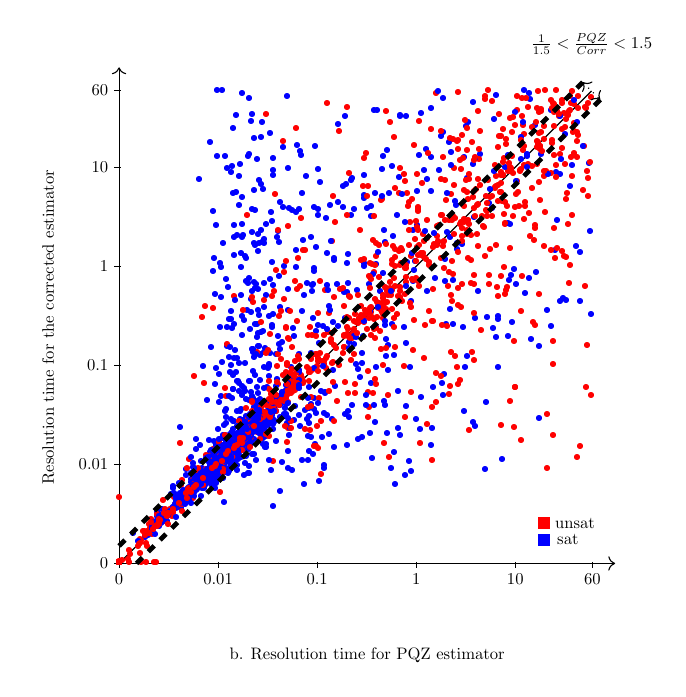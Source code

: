 \beginpgfgraphicnamed{timesp1}
\begin{tikzpicture}[only marks, y=.5cm, scale=0.6, every node/.style={scale=0.6}]
    \draw[->] (0,0) -- coordinate (x axis mid) (10.5,0);
    \draw[->] (0,0) -- coordinate (y axis mid)(0,21);
    \foreach \x/\xtext in {0/0,2.096/0.01,4.193/0.1,6.289/1,8.386/10, 10.017/60}
        \draw (\x cm,1pt) -- (\x cm,-3pt)
            node[anchor=north] {$\xtext$};
    \foreach \y/\ytext in {0/0,2.096/0.01,4.193/0.1,6.289/1,8.386/10, 10.017/60}
        \draw (1pt,\y cm) -- (-3pt,\y cm) node[anchor=east] {$\ytext$};
    \node[below=1cm] at (x axis mid) {b. Resolution time for PQZ estimator};
    \node[rotate=90] at (-1.5,10) {Resolution time for the corrected estimator};

	\node at (9,1) [rectangle,draw, color=blue, fill] (sat)  {};
 	\node at (9,1.7) [rectangle,draw, color=red, fill] (unsat)  {};
 	
 	\draw (0,0) -- (10,20);
 	
 	\node[draw=none] at (9.5,1) {sat};
 	\node[draw=none] at (9.65,1.7) {unsat};
       
       
       
       
	{\color[rgb]{0.0,0,1.0}\node at (3.685,7.461) {\small{\textbullet}};}
{\color[rgb]{1.0,0,0.0}\node at (7.61,15.176) {\small{\textbullet}};}
{\color[rgb]{0.0,0,1.0}\node at (1.709,3.577) {\small{\textbullet}};}
{\color[rgb]{0.0,0,1.0}\node at (2.413,5.656) {\small{\textbullet}};}
{\color[rgb]{0.0,0,1.0}\node at (2.015,4.49) {\small{\textbullet}};}
{\color[rgb]{0.0,0,1.0}\node at (2.57,4.961) {\small{\textbullet}};}
{\color[rgb]{0.0,0,1.0}\node at (3.11,4.988) {\small{\textbullet}};}
{\color[rgb]{0.0,0,1.0}\node at (1.899,3.633) {\small{\textbullet}};}
{\color[rgb]{0.0,0,1.0}\node at (2.287,4.458) {\small{\textbullet}};}
{\color[rgb]{0.0,0,1.0}\node at (1.54,3.546) {\small{\textbullet}};}
{\color[rgb]{0.0,0,1.0}\node at (1.917,3.792) {\small{\textbullet}};}
{\color[rgb]{0.0,0,1.0}\node at (1.954,4.009) {\small{\textbullet}};}
{\color[rgb]{0.0,0,1.0}\node at (0.808,2.123) {\small{\textbullet}};}
{\color[rgb]{0.0,0,1.0}\node at (2.011,4.038) {\small{\textbullet}};}
{\color[rgb]{0.0,0,1.0}\node at (1.547,3.5) {\small{\textbullet}};}
{\color[rgb]{0.0,0,1.0}\node at (1.679,3.326) {\small{\textbullet}};}
{\color[rgb]{0.0,0,1.0}\node at (1.976,3.664) {\small{\textbullet}};}
{\color[rgb]{0.0,0,1.0}\node at (0.791,1.549) {\small{\textbullet}};}
{\color[rgb]{0.0,0,1.0}\node at (4.542,10.192) {\small{\textbullet}};}
{\color[rgb]{0.0,0,1.0}\node at (2.132,4.241) {\small{\textbullet}};}
{\color[rgb]{0.0,0,1.0}\node at (1.932,3.879) {\small{\textbullet}};}
{\color[rgb]{0.0,0,1.0}\node at (1.782,3.621) {\small{\textbullet}};}
{\color[rgb]{0.0,0,1.0}\node at (1.811,3.671) {\small{\textbullet}};}
{\color[rgb]{0.0,0,1.0}\node at (1.956,3.68) {\small{\textbullet}};}
{\color[rgb]{0.0,0,1.0}\node at (1.591,3.003) {\small{\textbullet}};}
{\color[rgb]{0.0,0,1.0}\node at (1.944,3.615) {\small{\textbullet}};}
{\color[rgb]{0.0,0,1.0}\node at (1.99,3.884) {\small{\textbullet}};}
{\color[rgb]{0.0,0,1.0}\node at (1.508,3.009) {\small{\textbullet}};}
{\color[rgb]{0.0,0,1.0}\node at (1.941,3.808) {\small{\textbullet}};}
{\color[rgb]{0.0,0,1.0}\node at (1.84,3.803) {\small{\textbullet}};}
{\color[rgb]{0.0,0,1.0}\node at (2.009,4.729) {\small{\textbullet}};}
{\color[rgb]{0.0,0,1.0}\node at (2.62,4.761) {\small{\textbullet}};}
{\color[rgb]{0.0,0,1.0}\node at (2.15,4.664) {\small{\textbullet}};}
{\color[rgb]{0.0,0,1.0}\node at (2.176,4.426) {\small{\textbullet}};}
{\color[rgb]{0.0,0,1.0}\node at (1.709,3.312) {\small{\textbullet}};}
{\color[rgb]{0.0,0,1.0}\node at (2.039,4.151) {\small{\textbullet}};}
{\color[rgb]{0.0,0,1.0}\node at (0.859,1.545) {\small{\textbullet}};}
{\color[rgb]{0.0,0,1.0}\node at (1.845,3.771) {\small{\textbullet}};}
{\color[rgb]{0.0,0,1.0}\node at (0.955,1.926) {\small{\textbullet}};}
{\color[rgb]{0.0,0,1.0}\node at (5.709,8.158) {\small{\textbullet}};}
{\color[rgb]{0.0,0,1.0}\node at (1.786,3.629) {\small{\textbullet}};}
{\color[rgb]{0.0,0,1.0}\node at (1.964,3.966) {\small{\textbullet}};}
{\color[rgb]{0.0,0,1.0}\node at (1.751,2.82) {\small{\textbullet}};}
{\color[rgb]{0.0,0,1.0}\node at (1.467,2.6) {\small{\textbullet}};}
{\color[rgb]{0.0,0,1.0}\node at (2.231,4.318) {\small{\textbullet}};}
{\color[rgb]{0.0,0,1.0}\node at (2.405,4.672) {\small{\textbullet}};}
{\color[rgb]{0.0,0,1.0}\node at (2.194,4.247) {\small{\textbullet}};}
{\color[rgb]{0.0,0,1.0}\node at (2.179,4.411) {\small{\textbullet}};}
{\color[rgb]{0.0,0,1.0}\node at (1.104,2.883) {\small{\textbullet}};}
{\color[rgb]{0.0,0,1.0}\node at (2.548,7.237) {\small{\textbullet}};}
{\color[rgb]{0.0,0,1.0}\node at (2.337,4.576) {\small{\textbullet}};}
{\color[rgb]{0.0,0,1.0}\node at (5.894,14.682) {\small{\textbullet}};}
{\color[rgb]{0.0,0,1.0}\node at (2.335,4.645) {\small{\textbullet}};}
{\color[rgb]{0.0,0,1.0}\node at (7.018,13.769) {\small{\textbullet}};}
{\color[rgb]{0.0,0,1.0}\node at (0.303,1.25) {\small{\textbullet}};}
{\color[rgb]{0.0,0,1.0}\node at (2.66,5.768) {\small{\textbullet}};}
{\color[rgb]{0.0,0,1.0}\node at (1.833,3.68) {\small{\textbullet}};}
{\color[rgb]{0.0,0,1.0}\node at (2.393,4.799) {\small{\textbullet}};}
{\color[rgb]{0.0,0,1.0}\node at (2.175,4.383) {\small{\textbullet}};}
{\color[rgb]{0.0,0,1.0}\node at (2.286,4.37) {\small{\textbullet}};}
{\color[rgb]{0.0,0,1.0}\node at (1.868,3.668) {\small{\textbullet}};}
{\color[rgb]{1.0,0,0.0}\node at (6.005,13.222) {\small{\textbullet}};}
{\color[rgb]{0.0,0,1.0}\node at (2.056,3.966) {\small{\textbullet}};}
{\color[rgb]{0.0,0,1.0}\node at (2.158,4.412) {\small{\textbullet}};}
{\color[rgb]{0.0,0,1.0}\node at (0.834,2.268) {\small{\textbullet}};}
{\color[rgb]{1.0,0,0.0}\node at (0.703,1.211) {\small{\textbullet}};}
{\color[rgb]{0.0,0,1.0}\node at (2.222,4.389) {\small{\textbullet}};}
{\color[rgb]{0.0,0,1.0}\node at (2.068,4.335) {\small{\textbullet}};}
{\color[rgb]{0.0,0,1.0}\node at (1.421,2.943) {\small{\textbullet}};}
{\color[rgb]{0.0,0,1.0}\node at (2.661,5.941) {\small{\textbullet}};}
{\color[rgb]{0.0,0,1.0}\node at (2.051,4.031) {\small{\textbullet}};}
{\color[rgb]{0.0,0,1.0}\node at (2.533,5.027) {\small{\textbullet}};}
{\color[rgb]{0.0,0,1.0}\node at (2.389,4.843) {\small{\textbullet}};}
{\color[rgb]{0.0,0,1.0}\node at (2.327,4.612) {\small{\textbullet}};}
{\color[rgb]{0.0,0,1.0}\node at (2.392,5.157) {\small{\textbullet}};}
{\color[rgb]{0.0,0,1.0}\node at (2.302,4.608) {\small{\textbullet}};}
{\color[rgb]{0.0,0,1.0}\node at (2.258,4.453) {\small{\textbullet}};}
{\color[rgb]{0.0,0,1.0}\node at (2.371,4.737) {\small{\textbullet}};}
{\color[rgb]{1.0,0,0.0}\node at (0.0,0.0) {\small{\textbullet}};}
{\color[rgb]{0.0,0,1.0}\node at (1.74,3.241) {\small{\textbullet}};}
{\color[rgb]{0.0,0,1.0}\node at (2.81,5.661) {\small{\textbullet}};}
{\color[rgb]{1.0,0,0.0}\node at (8.334,17.218) {\small{\textbullet}};}
{\color[rgb]{0.0,0,1.0}\node at (2.437,4.489) {\small{\textbullet}};}
{\color[rgb]{0.0,0,1.0}\node at (1.306,2.425) {\small{\textbullet}};}
{\color[rgb]{0.0,0,1.0}\node at (2.65,5.477) {\small{\textbullet}};}
{\color[rgb]{0.0,0,1.0}\node at (2.709,5.295) {\small{\textbullet}};}
{\color[rgb]{0.0,0,1.0}\node at (2.358,4.346) {\small{\textbullet}};}
{\color[rgb]{0.0,0,1.0}\node at (1.782,3.491) {\small{\textbullet}};}
{\color[rgb]{0.0,0,1.0}\node at (2.423,5.197) {\small{\textbullet}};}
{\color[rgb]{0.0,0,1.0}\node at (2.435,4.829) {\small{\textbullet}};}
{\color[rgb]{1.0,0,0.0}\node at (1.322,3.276) {\small{\textbullet}};}
{\color[rgb]{0.0,0,1.0}\node at (2.119,4.175) {\small{\textbullet}};}
{\color[rgb]{0.0,0,1.0}\node at (3.453,4.256) {\small{\textbullet}};}
{\color[rgb]{0.0,0,1.0}\node at (2.265,4.539) {\small{\textbullet}};}
{\color[rgb]{0.0,0,1.0}\node at (2.314,4.738) {\small{\textbullet}};}
{\color[rgb]{0.0,0,1.0}\node at (2.05,4.181) {\small{\textbullet}};}
{\color[rgb]{0.0,0,1.0}\node at (2.827,5.653) {\small{\textbullet}};}
{\color[rgb]{0.0,0,1.0}\node at (2.802,5.483) {\small{\textbullet}};}
{\color[rgb]{0.0,0,1.0}\node at (2.503,5.057) {\small{\textbullet}};}
{\color[rgb]{1.0,0,0.0}\node at (7.766,15.521) {\small{\textbullet}};}
{\color[rgb]{0.0,0,1.0}\node at (1.467,2.795) {\small{\textbullet}};}
{\color[rgb]{1.0,0,0.0}\node at (1.993,4.345) {\small{\textbullet}};}
{\color[rgb]{0.0,0,1.0}\node at (2.389,4.913) {\small{\textbullet}};}
{\color[rgb]{0.0,0,1.0}\node at (2.582,5.513) {\small{\textbullet}};}
{\color[rgb]{0.0,0,1.0}\node at (2.375,4.721) {\small{\textbullet}};}
{\color[rgb]{0.0,0,1.0}\node at (2.565,5.103) {\small{\textbullet}};}
{\color[rgb]{1.0,0,0.0}\node at (7.515,14.997) {\small{\textbullet}};}
{\color[rgb]{0.0,0,1.0}\node at (4.156,4.989) {\small{\textbullet}};}
{\color[rgb]{0.0,0,1.0}\node at (2.667,5.32) {\small{\textbullet}};}
{\color[rgb]{0.0,0,1.0}\node at (2.555,5.063) {\small{\textbullet}};}
{\color[rgb]{0.0,0,1.0}\node at (2.667,5.819) {\small{\textbullet}};}
{\color[rgb]{0.0,0,1.0}\node at (1.522,3.137) {\small{\textbullet}};}
{\color[rgb]{0.0,0,1.0}\node at (2.656,5.281) {\small{\textbullet}};}
{\color[rgb]{0.0,0,1.0}\node at (1.716,3.487) {\small{\textbullet}};}
{\color[rgb]{1.0,0,0.0}\node at (1.502,3.132) {\small{\textbullet}};}
{\color[rgb]{0.0,0,1.0}\node at (2.026,3.98) {\small{\textbullet}};}
{\color[rgb]{1.0,0,0.0}\node at (0.0,0.0) {\small{\textbullet}};}
{\color[rgb]{0.0,0,1.0}\node at (1.519,3.161) {\small{\textbullet}};}
{\color[rgb]{0.0,0,1.0}\node at (2.86,5.218) {\small{\textbullet}};}
{\color[rgb]{0.0,0,1.0}\node at (2.422,4.867) {\small{\textbullet}};}
{\color[rgb]{0.0,0,1.0}\node at (2.775,4.908) {\small{\textbullet}};}
{\color[rgb]{1.0,0,0.0}\node at (8.911,17.503) {\small{\textbullet}};}
{\color[rgb]{0.0,0,1.0}\node at (2.305,4.594) {\small{\textbullet}};}
{\color[rgb]{0.0,0,1.0}\node at (2.692,5.38) {\small{\textbullet}};}
{\color[rgb]{0.0,0,1.0}\node at (2.674,5.252) {\small{\textbullet}};}
{\color[rgb]{0.0,0,1.0}\node at (2.384,4.764) {\small{\textbullet}};}
{\color[rgb]{1.0,0,0.0}\node at (2.063,4.26) {\small{\textbullet}};}
{\color[rgb]{0.0,0,1.0}\node at (2.288,4.554) {\small{\textbullet}};}
{\color[rgb]{1.0,0,0.0}\node at (8.881,17.779) {\small{\textbullet}};}
{\color[rgb]{0.0,0,1.0}\node at (4.933,6.659) {\small{\textbullet}};}
{\color[rgb]{1.0,0,0.0}\node at (0.0,0.0) {\small{\textbullet}};}
{\color[rgb]{0.0,0,1.0}\node at (3.326,8.816) {\small{\textbullet}};}
{\color[rgb]{1.0,0,0.0}\node at (2.471,4.754) {\small{\textbullet}};}
{\color[rgb]{0.0,0,1.0}\node at (2.354,4.736) {\small{\textbullet}};}
{\color[rgb]{0.0,0,1.0}\node at (2.071,4.084) {\small{\textbullet}};}
{\color[rgb]{0.0,0,1.0}\node at (3.104,4.871) {\small{\textbullet}};}
{\color[rgb]{0.0,0,1.0}\node at (2.346,4.698) {\small{\textbullet}};}
{\color[rgb]{0.0,0,1.0}\node at (2.076,4.205) {\small{\textbullet}};}
{\color[rgb]{0.0,0,1.0}\node at (2.034,3.857) {\small{\textbullet}};}
{\color[rgb]{0.0,0,1.0}\node at (1.69,3.311) {\small{\textbullet}};}
{\color[rgb]{0.0,0,1.0}\node at (2.583,5.256) {\small{\textbullet}};}
{\color[rgb]{0.0,0,1.0}\node at (2.144,4.235) {\small{\textbullet}};}
{\color[rgb]{0.0,0,1.0}\node at (2.286,4.296) {\small{\textbullet}};}
{\color[rgb]{0.0,0,1.0}\node at (2.382,4.751) {\small{\textbullet}};}
{\color[rgb]{0.0,0,1.0}\node at (2.784,5.635) {\small{\textbullet}};}
{\color[rgb]{1.0,0,0.0}\node at (1.972,3.932) {\small{\textbullet}};}
{\color[rgb]{0.0,0,1.0}\node at (3.084,11.823) {\small{\textbullet}};}
{\color[rgb]{0.0,0,1.0}\node at (1.577,3.227) {\small{\textbullet}};}
{\color[rgb]{0.0,0,1.0}\node at (2.242,4.945) {\small{\textbullet}};}
{\color[rgb]{0.0,0,1.0}\node at (2.804,5.206) {\small{\textbullet}};}
{\color[rgb]{0.0,0,1.0}\node at (2.123,6.791) {\small{\textbullet}};}
{\color[rgb]{1.0,0,0.0}\node at (6.337,13.028) {\small{\textbullet}};}
{\color[rgb]{1.0,0,0.0}\node at (7.965,15.879) {\small{\textbullet}};}
{\color[rgb]{0.0,0,1.0}\node at (2.517,4.929) {\small{\textbullet}};}
{\color[rgb]{1.0,0,0.0}\node at (0.0,0.0) {\small{\textbullet}};}
{\color[rgb]{0.0,0,1.0}\node at (2.509,5.115) {\small{\textbullet}};}
{\color[rgb]{0.0,0,1.0}\node at (2.867,13.512) {\small{\textbullet}};}
{\color[rgb]{0.0,0,1.0}\node at (2.399,4.846) {\small{\textbullet}};}
{\color[rgb]{1.0,0,0.0}\node at (5.257,10.572) {\small{\textbullet}};}
{\color[rgb]{0.0,0,1.0}\node at (2.573,5.19) {\small{\textbullet}};}
{\color[rgb]{0.0,0,1.0}\node at (2.491,4.953) {\small{\textbullet}};}
{\color[rgb]{1.0,0,0.0}\node at (2.585,5.215) {\small{\textbullet}};}
{\color[rgb]{1.0,0,0.0}\node at (0.0,0.0) {\small{\textbullet}};}
{\color[rgb]{0.0,0,1.0}\node at (2.053,4.057) {\small{\textbullet}};}
{\color[rgb]{0.0,0,1.0}\node at (2.628,5.279) {\small{\textbullet}};}
{\color[rgb]{0.0,0,1.0}\node at (2.825,5.639) {\small{\textbullet}};}
{\color[rgb]{0.0,0,1.0}\node at (2.213,4.378) {\small{\textbullet}};}
{\color[rgb]{1.0,0,0.0}\node at (3.651,7.162) {\small{\textbullet}};}
{\color[rgb]{1.0,0,0.0}\node at (2.924,5.773) {\small{\textbullet}};}
{\color[rgb]{0.0,0,1.0}\node at (2.475,5.002) {\small{\textbullet}};}
{\color[rgb]{1.0,0,0.0}\node at (2.015,4.125) {\small{\textbullet}};}
{\color[rgb]{0.0,0,1.0}\node at (2.828,5.642) {\small{\textbullet}};}
{\color[rgb]{0.0,0,1.0}\node at (2.477,5.025) {\small{\textbullet}};}
{\color[rgb]{1.0,0,0.0}\node at (5.334,10.578) {\small{\textbullet}};}
{\color[rgb]{0.0,0,1.0}\node at (2.18,4.275) {\small{\textbullet}};}
{\color[rgb]{0.0,0,1.0}\node at (1.902,3.937) {\small{\textbullet}};}
{\color[rgb]{0.0,0,1.0}\node at (2.653,5.307) {\small{\textbullet}};}
{\color[rgb]{1.0,0,0.0}\node at (8.555,17.473) {\small{\textbullet}};}
{\color[rgb]{0.0,0,1.0}\node at (1.773,3.444) {\small{\textbullet}};}
{\color[rgb]{0.0,0,1.0}\node at (2.703,5.425) {\small{\textbullet}};}
{\color[rgb]{1.0,0,0.0}\node at (6.18,12.947) {\small{\textbullet}};}
{\color[rgb]{0.0,0,1.0}\node at (3.812,8.833) {\small{\textbullet}};}
{\color[rgb]{1.0,0,0.0}\node at (7.907,15.516) {\small{\textbullet}};}
{\color[rgb]{0.0,0,1.0}\node at (3.172,6.649) {\small{\textbullet}};}
{\color[rgb]{0.0,0,1.0}\node at (2.114,4.202) {\small{\textbullet}};}
{\color[rgb]{0.0,0,1.0}\node at (2.271,4.549) {\small{\textbullet}};}
{\color[rgb]{0.0,0,1.0}\node at (7.377,8.714) {\small{\textbullet}};}
{\color[rgb]{1.0,0,0.0}\node at (0.0,0.0) {\small{\textbullet}};}
{\color[rgb]{0.0,0,1.0}\node at (2.565,5.422) {\small{\textbullet}};}
{\color[rgb]{1.0,0,0.0}\node at (1.737,3.573) {\small{\textbullet}};}
{\color[rgb]{0.0,0,1.0}\node at (5.185,12.661) {\small{\textbullet}};}
{\color[rgb]{0.0,0,1.0}\node at (3.188,5.977) {\small{\textbullet}};}
{\color[rgb]{0.0,0,1.0}\node at (2.766,5.262) {\small{\textbullet}};}
{\color[rgb]{1.0,0,0.0}\node at (6.649,13.339) {\small{\textbullet}};}
{\color[rgb]{0.0,0,1.0}\node at (2.824,5.899) {\small{\textbullet}};}
{\color[rgb]{0.0,0,1.0}\node at (3.282,6.998) {\small{\textbullet}};}
{\color[rgb]{0.0,0,1.0}\node at (2.885,5.663) {\small{\textbullet}};}
{\color[rgb]{0.0,0,1.0}\node at (7.527,14.61) {\small{\textbullet}};}
{\color[rgb]{0.0,0,1.0}\node at (3.541,6.72) {\small{\textbullet}};}
{\color[rgb]{1.0,0,0.0}\node at (8.42,19.168) {\small{\textbullet}};}
{\color[rgb]{0.0,0,1.0}\node at (2.968,16.176) {\small{\textbullet}};}
{\color[rgb]{0.0,0,1.0}\node at (2.293,4.617) {\small{\textbullet}};}
{\color[rgb]{1.0,0,0.0}\node at (6.984,14.474) {\small{\textbullet}};}
{\color[rgb]{0.0,0,1.0}\node at (2.622,5.175) {\small{\textbullet}};}
{\color[rgb]{0.0,0,1.0}\node at (6.694,12.031) {\small{\textbullet}};}
{\color[rgb]{0.0,0,1.0}\node at (2.76,5.51) {\small{\textbullet}};}
{\color[rgb]{0.0,0,1.0}\node at (2.431,8.648) {\small{\textbullet}};}
{\color[rgb]{1.0,0,0.0}\node at (9.557,19.165) {\small{\textbullet}};}
{\color[rgb]{0.0,0,1.0}\node at (2.975,5.963) {\small{\textbullet}};}
{\color[rgb]{0.0,0,1.0}\node at (2.507,4.422) {\small{\textbullet}};}
{\color[rgb]{0.0,0,1.0}\node at (3.148,6.06) {\small{\textbullet}};}
{\color[rgb]{1.0,0,0.0}\node at (0.0,0.0) {\small{\textbullet}};}
{\color[rgb]{0.0,0,1.0}\node at (8.018,8.26) {\small{\textbullet}};}
{\color[rgb]{0.0,0,1.0}\node at (3.049,6.005) {\small{\textbullet}};}
{\color[rgb]{0.0,0,1.0}\node at (4.131,6.96) {\small{\textbullet}};}
{\color[rgb]{1.0,0,0.0}\node at (5.694,11.32) {\small{\textbullet}};}
{\color[rgb]{0.0,0,1.0}\node at (2.663,4.206) {\small{\textbullet}};}
{\color[rgb]{0.0,0,1.0}\node at (2.743,5.507) {\small{\textbullet}};}
{\color[rgb]{0.0,0,1.0}\node at (3.215,6.057) {\small{\textbullet}};}
{\color[rgb]{1.0,0,0.0}\node at (0.0,0.0) {\small{\textbullet}};}
{\color[rgb]{1.0,0,0.0}\node at (5.077,10.321) {\small{\textbullet}};}
{\color[rgb]{1.0,0,0.0}\node at (0.0,0.0) {\small{\textbullet}};}
{\color[rgb]{0.0,0,1.0}\node at (2.986,5.987) {\small{\textbullet}};}
{\color[rgb]{0.0,0,1.0}\node at (4.277,7.264) {\small{\textbullet}};}
{\color[rgb]{0.0,0,1.0}\node at (2.046,4.084) {\small{\textbullet}};}
{\color[rgb]{0.0,0,1.0}\node at (6.873,7.069) {\small{\textbullet}};}
{\color[rgb]{1.0,0,0.0}\node at (0.0,0.0) {\small{\textbullet}};}
{\color[rgb]{0.0,0,1.0}\node at (5.646,13.558) {\small{\textbullet}};}
{\color[rgb]{1.0,0,0.0}\node at (3.534,6.958) {\small{\textbullet}};}
{\color[rgb]{1.0,0,0.0}\node at (0.0,0.0) {\small{\textbullet}};}
{\color[rgb]{1.0,0,0.0}\node at (3.03,6.111) {\small{\textbullet}};}
{\color[rgb]{0.0,0,1.0}\node at (2.927,5.848) {\small{\textbullet}};}
{\color[rgb]{0.0,0,1.0}\node at (2.909,6.003) {\small{\textbullet}};}
{\color[rgb]{0.0,0,1.0}\node at (2.233,4.482) {\small{\textbullet}};}
{\color[rgb]{0.0,0,1.0}\node at (2.223,4.484) {\small{\textbullet}};}
{\color[rgb]{0.0,0,1.0}\node at (2.654,5.073) {\small{\textbullet}};}
{\color[rgb]{1.0,0,0.0}\node at (3.671,7.549) {\small{\textbullet}};}
{\color[rgb]{0.0,0,1.0}\node at (8.644,17.282) {\small{\textbullet}};}
{\color[rgb]{1.0,0,0.0}\node at (2.764,5.54) {\small{\textbullet}};}
{\color[rgb]{1.0,0,0.0}\node at (5.51,10.971) {\small{\textbullet}};}
{\color[rgb]{1.0,0,0.0}\node at (0.0,0.0) {\small{\textbullet}};}
{\color[rgb]{1.0,0,0.0}\node at (1.784,3.587) {\small{\textbullet}};}
{\color[rgb]{1.0,0,0.0}\node at (3.14,6.333) {\small{\textbullet}};}
{\color[rgb]{1.0,0,0.0}\node at (0.0,0.0) {\small{\textbullet}};}
{\color[rgb]{1.0,0,0.0}\node at (5.253,9.886) {\small{\textbullet}};}
{\color[rgb]{1.0,0,0.0}\node at (2.514,5.002) {\small{\textbullet}};}
{\color[rgb]{1.0,0,0.0}\node at (9.637,19.419) {\small{\textbullet}};}
{\color[rgb]{0.0,0,1.0}\node at (2.598,5.155) {\small{\textbullet}};}
{\color[rgb]{1.0,0,0.0}\node at (2.511,5.079) {\small{\textbullet}};}
{\color[rgb]{0.0,0,1.0}\node at (3.489,6.172) {\small{\textbullet}};}
{\color[rgb]{1.0,0,0.0}\node at (3.249,6.622) {\small{\textbullet}};}
{\color[rgb]{0.0,0,1.0}\node at (3.045,6.15) {\small{\textbullet}};}
{\color[rgb]{0.0,0,1.0}\node at (2.62,5.254) {\small{\textbullet}};}
{\color[rgb]{1.0,0,0.0}\node at (2.607,5.205) {\small{\textbullet}};}
{\color[rgb]{0.0,0,1.0}\node at (4.785,6.269) {\small{\textbullet}};}
{\color[rgb]{0.0,0,1.0}\node at (2.359,4.728) {\small{\textbullet}};}
{\color[rgb]{1.0,0,0.0}\node at (0.0,0.0) {\small{\textbullet}};}
{\color[rgb]{1.0,0,0.0}\node at (4.398,8.752) {\small{\textbullet}};}
{\color[rgb]{0.0,0,1.0}\node at (2.878,5.604) {\small{\textbullet}};}
{\color[rgb]{0.0,0,1.0}\node at (3.72,6.018) {\small{\textbullet}};}
{\color[rgb]{0.0,0,1.0}\node at (2.753,5.314) {\small{\textbullet}};}
{\color[rgb]{0.0,0,1.0}\node at (2.945,5.972) {\small{\textbullet}};}
{\color[rgb]{0.0,0,1.0}\node at (3.115,6.257) {\small{\textbullet}};}
{\color[rgb]{1.0,0,0.0}\node at (0.0,0.0) {\small{\textbullet}};}
{\color[rgb]{1.0,0,0.0}\node at (4.306,8.539) {\small{\textbullet}};}
{\color[rgb]{1.0,0,0.0}\node at (1.126,2.115) {\small{\textbullet}};}
{\color[rgb]{1.0,0,0.0}\node at (2.26,4.501) {\small{\textbullet}};}
{\color[rgb]{0.0,0,1.0}\node at (2.67,5.195) {\small{\textbullet}};}
{\color[rgb]{1.0,0,0.0}\node at (3.863,7.91) {\small{\textbullet}};}
{\color[rgb]{1.0,0,0.0}\node at (0.0,0.0) {\small{\textbullet}};}
{\color[rgb]{0.0,0,1.0}\node at (6.036,9.979) {\small{\textbullet}};}
{\color[rgb]{0.0,0,1.0}\node at (3.105,6.238) {\small{\textbullet}};}
{\color[rgb]{1.0,0,0.0}\node at (3.194,6.425) {\small{\textbullet}};}
{\color[rgb]{1.0,0,0.0}\node at (0.0,0.0) {\small{\textbullet}};}
{\color[rgb]{1.0,0,0.0}\node at (0.0,0.0) {\small{\textbullet}};}
{\color[rgb]{1.0,0,0.0}\node at (7.306,14.493) {\small{\textbullet}};}
{\color[rgb]{1.0,0,0.0}\node at (3.59,7.11) {\small{\textbullet}};}
{\color[rgb]{1.0,0,0.0}\node at (3.473,6.822) {\small{\textbullet}};}
{\color[rgb]{1.0,0,0.0}\node at (3.601,7.262) {\small{\textbullet}};}
{\color[rgb]{1.0,0,0.0}\node at (5.785,11.534) {\small{\textbullet}};}
{\color[rgb]{0.0,0,1.0}\node at (2.943,5.902) {\small{\textbullet}};}
{\color[rgb]{1.0,0,0.0}\node at (4.095,8.758) {\small{\textbullet}};}
{\color[rgb]{1.0,0,0.0}\node at (1.136,1.941) {\small{\textbullet}};}
{\color[rgb]{1.0,0,0.0}\node at (5.561,10.873) {\small{\textbullet}};}
{\color[rgb]{1.0,0,0.0}\node at (7.046,14.496) {\small{\textbullet}};}
{\color[rgb]{1.0,0,0.0}\node at (8.748,16.791) {\small{\textbullet}};}
{\color[rgb]{1.0,0,0.0}\node at (7.24,14.398) {\small{\textbullet}};}
{\color[rgb]{1.0,0,0.0}\node at (0.852,1.911) {\small{\textbullet}};}
{\color[rgb]{1.0,0,0.0}\node at (0.0,0.0) {\small{\textbullet}};}
{\color[rgb]{1.0,0,0.0}\node at (2.966,5.798) {\small{\textbullet}};}
{\color[rgb]{1.0,0,0.0}\node at (4.941,9.48) {\small{\textbullet}};}
{\color[rgb]{1.0,0,0.0}\node at (0.0,0.0) {\small{\textbullet}};}
{\color[rgb]{1.0,0,0.0}\node at (0.0,0.0) {\small{\textbullet}};}
{\color[rgb]{1.0,0,0.0}\node at (4.842,9.649) {\small{\textbullet}};}
{\color[rgb]{1.0,0,0.0}\node at (3.044,6.159) {\small{\textbullet}};}
{\color[rgb]{1.0,0,0.0}\node at (2.99,5.597) {\small{\textbullet}};}
{\color[rgb]{1.0,0,0.0}\node at (3.289,6.764) {\small{\textbullet}};}
{\color[rgb]{1.0,0,0.0}\node at (0.0,0.0) {\small{\textbullet}};}
{\color[rgb]{1.0,0,0.0}\node at (0.0,0.0) {\small{\textbullet}};}
{\color[rgb]{1.0,0,0.0}\node at (2.644,4.88) {\small{\textbullet}};}
{\color[rgb]{1.0,0,0.0}\node at (2.888,5.554) {\small{\textbullet}};}
{\color[rgb]{0.0,0,1.0}\node at (8.648,17.183) {\small{\textbullet}};}
{\color[rgb]{1.0,0,0.0}\node at (2.597,5.2) {\small{\textbullet}};}
{\color[rgb]{1.0,0,0.0}\node at (3.895,7.677) {\small{\textbullet}};}
{\color[rgb]{0.0,0,1.0}\node at (4.356,7.194) {\small{\textbullet}};}
{\color[rgb]{1.0,0,0.0}\node at (3.976,8.266) {\small{\textbullet}};}
{\color[rgb]{1.0,0,0.0}\node at (6.472,12.913) {\small{\textbullet}};}
{\color[rgb]{1.0,0,0.0}\node at (6.089,12.479) {\small{\textbullet}};}
{\color[rgb]{1.0,0,0.0}\node at (0.0,0.0) {\small{\textbullet}};}
{\color[rgb]{1.0,0,0.0}\node at (2.518,4.985) {\small{\textbullet}};}
{\color[rgb]{1.0,0,0.0}\node at (3.437,6.818) {\small{\textbullet}};}
{\color[rgb]{1.0,0,0.0}\node at (3.537,7.051) {\small{\textbullet}};}
{\color[rgb]{0.0,0,1.0}\node at (2.784,5.348) {\small{\textbullet}};}
{\color[rgb]{0.0,0,1.0}\node at (2.801,5.504) {\small{\textbullet}};}
{\color[rgb]{1.0,0,0.0}\node at (3.907,7.61) {\small{\textbullet}};}
{\color[rgb]{0.0,0,1.0}\node at (3.192,6.425) {\small{\textbullet}};}
{\color[rgb]{1.0,0,0.0}\node at (5.213,10.506) {\small{\textbullet}};}
{\color[rgb]{1.0,0,0.0}\node at (9.389,18.338) {\small{\textbullet}};}
{\color[rgb]{0.0,0,1.0}\node at (4.812,16.019) {\small{\textbullet}};}
{\color[rgb]{1.0,0,0.0}\node at (0.0,0.0) {\small{\textbullet}};}
{\color[rgb]{1.0,0,0.0}\node at (5.183,10.187) {\small{\textbullet}};}
{\color[rgb]{1.0,0,0.0}\node at (3.115,6.307) {\small{\textbullet}};}
{\color[rgb]{0.0,0,1.0}\node at (2.965,5.911) {\small{\textbullet}};}
{\color[rgb]{1.0,0,0.0}\node at (0.0,0.0) {\small{\textbullet}};}
{\color[rgb]{1.0,0,0.0}\node at (3.579,7.256) {\small{\textbullet}};}
{\color[rgb]{1.0,0,0.0}\node at (3.472,6.921) {\small{\textbullet}};}
{\color[rgb]{1.0,0,0.0}\node at (0.0,0.0) {\small{\textbullet}};}
{\color[rgb]{1.0,0,0.0}\node at (0.0,0.0) {\small{\textbullet}};}
{\color[rgb]{1.0,0,0.0}\node at (0.0,0.0) {\small{\textbullet}};}
{\color[rgb]{1.0,0,0.0}\node at (0.0,0.0) {\small{\textbullet}};}
{\color[rgb]{1.0,0,0.0}\node at (0.999,1.994) {\small{\textbullet}};}
{\color[rgb]{1.0,0,0.0}\node at (4.216,8.668) {\small{\textbullet}};}
{\color[rgb]{0.0,0,1.0}\node at (4.179,9.798) {\small{\textbullet}};}
{\color[rgb]{1.0,0,0.0}\node at (2.735,5.472) {\small{\textbullet}};}
{\color[rgb]{1.0,0,0.0}\node at (2.827,5.952) {\small{\textbullet}};}
{\color[rgb]{0.0,0,1.0}\node at (3.385,6.721) {\small{\textbullet}};}
{\color[rgb]{1.0,0,0.0}\node at (6.072,12.06) {\small{\textbullet}};}
{\color[rgb]{1.0,0,0.0}\node at (4.032,8.075) {\small{\textbullet}};}
{\color[rgb]{1.0,0,0.0}\node at (5.837,12.033) {\small{\textbullet}};}
{\color[rgb]{1.0,0,0.0}\node at (5.021,10.186) {\small{\textbullet}};}
{\color[rgb]{1.0,0,0.0}\node at (4.761,9.571) {\small{\textbullet}};}
{\color[rgb]{1.0,0,0.0}\node at (5.395,10.282) {\small{\textbullet}};}
{\color[rgb]{1.0,0,0.0}\node at (0.0,0.0) {\small{\textbullet}};}
{\color[rgb]{1.0,0,0.0}\node at (5.138,10.467) {\small{\textbullet}};}
{\color[rgb]{1.0,0,0.0}\node at (3.431,6.857) {\small{\textbullet}};}
{\color[rgb]{1.0,0,0.0}\node at (2.836,5.845) {\small{\textbullet}};}
{\color[rgb]{1.0,0,0.0}\node at (3.276,6.367) {\small{\textbullet}};}
{\color[rgb]{1.0,0,0.0}\node at (3.508,7.015) {\small{\textbullet}};}
{\color[rgb]{1.0,0,0.0}\node at (6.67,13.486) {\small{\textbullet}};}
{\color[rgb]{1.0,0,0.0}\node at (2.698,5.35) {\small{\textbullet}};}
{\color[rgb]{0.0,0,1.0}\node at (7.275,13.474) {\small{\textbullet}};}
{\color[rgb]{1.0,0,0.0}\node at (3.428,6.907) {\small{\textbullet}};}
{\color[rgb]{1.0,0,0.0}\node at (2.62,5.169) {\small{\textbullet}};}
{\color[rgb]{1.0,0,0.0}\node at (1.868,3.546) {\small{\textbullet}};}
{\color[rgb]{1.0,0,0.0}\node at (0.0,0.0) {\small{\textbullet}};}
{\color[rgb]{1.0,0,0.0}\node at (3.502,7.026) {\small{\textbullet}};}
{\color[rgb]{1.0,0,0.0}\node at (0.0,0.0) {\small{\textbullet}};}
{\color[rgb]{1.0,0,0.0}\node at (2.957,5.906) {\small{\textbullet}};}
{\color[rgb]{0.0,0,1.0}\node at (3.161,6.352) {\small{\textbullet}};}
{\color[rgb]{1.0,0,0.0}\node at (2.579,5.082) {\small{\textbullet}};}
{\color[rgb]{1.0,0,0.0}\node at (0.0,0.0) {\small{\textbullet}};}
{\color[rgb]{1.0,0,0.0}\node at (3.023,6.415) {\small{\textbullet}};}
{\color[rgb]{0.0,0,1.0}\node at (3.338,6.716) {\small{\textbullet}};}
{\color[rgb]{1.0,0,0.0}\node at (0.0,0.0) {\small{\textbullet}};}
{\color[rgb]{1.0,0,0.0}\node at (3.627,7.713) {\small{\textbullet}};}
{\color[rgb]{1.0,0,0.0}\node at (3.509,7.092) {\small{\textbullet}};}
{\color[rgb]{1.0,0,0.0}\node at (6.437,13.084) {\small{\textbullet}};}
{\color[rgb]{1.0,0,0.0}\node at (3.454,7.077) {\small{\textbullet}};}
{\color[rgb]{1.0,0,0.0}\node at (0.0,0.0) {\small{\textbullet}};}
{\color[rgb]{1.0,0,0.0}\node at (2.497,5.303) {\small{\textbullet}};}
{\color[rgb]{1.0,0,0.0}\node at (0.0,0.0) {\small{\textbullet}};}
{\color[rgb]{1.0,0,0.0}\node at (2.002,4.797) {\small{\textbullet}};}
{\color[rgb]{1.0,0,0.0}\node at (0.0,0.0) {\small{\textbullet}};}
{\color[rgb]{0.0,0,1.0}\node at (5.427,15.649) {\small{\textbullet}};}
{\color[rgb]{1.0,0,0.0}\node at (3.249,6.815) {\small{\textbullet}};}
{\color[rgb]{1.0,0,0.0}\node at (8.075,15.687) {\small{\textbullet}};}
{\color[rgb]{1.0,0,0.0}\node at (3.503,7.014) {\small{\textbullet}};}
{\color[rgb]{1.0,0,0.0}\node at (0.0,0.0) {\small{\textbullet}};}
{\color[rgb]{1.0,0,0.0}\node at (0.0,0.0) {\small{\textbullet}};}
{\color[rgb]{1.0,0,0.0}\node at (2.939,5.847) {\small{\textbullet}};}
{\color[rgb]{0.0,0,1.0}\node at (3.235,6.224) {\small{\textbullet}};}
{\color[rgb]{1.0,0,0.0}\node at (2.917,5.51) {\small{\textbullet}};}
{\color[rgb]{1.0,0,0.0}\node at (4.174,8.831) {\small{\textbullet}};}
{\color[rgb]{1.0,0,0.0}\node at (2.61,5.089) {\small{\textbullet}};}
{\color[rgb]{1.0,0,0.0}\node at (3.608,7.453) {\small{\textbullet}};}
{\color[rgb]{1.0,0,0.0}\node at (2.781,5.761) {\small{\textbullet}};}
{\color[rgb]{1.0,0,0.0}\node at (5.521,10.895) {\small{\textbullet}};}
{\color[rgb]{1.0,0,0.0}\node at (3.046,6.051) {\small{\textbullet}};}
{\color[rgb]{1.0,0,0.0}\node at (3.271,6.549) {\small{\textbullet}};}
{\color[rgb]{1.0,0,0.0}\node at (0.0,0.0) {\small{\textbullet}};}
{\color[rgb]{1.0,0,0.0}\node at (0.0,0.0) {\small{\textbullet}};}
{\color[rgb]{1.0,0,0.0}\node at (4.968,9.692) {\small{\textbullet}};}
{\color[rgb]{1.0,0,0.0}\node at (0.0,0.0) {\small{\textbullet}};}
{\color[rgb]{1.0,0,0.0}\node at (3.446,6.999) {\small{\textbullet}};}
{\color[rgb]{1.0,0,0.0}\node at (2.843,5.684) {\small{\textbullet}};}
{\color[rgb]{0.0,0,1.0}\node at (3.543,7.283) {\small{\textbullet}};}
{\color[rgb]{1.0,0,0.0}\node at (0.0,0.0) {\small{\textbullet}};}
{\color[rgb]{1.0,0,0.0}\node at (3.295,6.675) {\small{\textbullet}};}
{\color[rgb]{1.0,0,0.0}\node at (5.333,9.602) {\small{\textbullet}};}
{\color[rgb]{1.0,0,0.0}\node at (0.0,0.0) {\small{\textbullet}};}
{\color[rgb]{1.0,0,0.0}\node at (3.043,6.277) {\small{\textbullet}};}
{\color[rgb]{1.0,0,0.0}\node at (2.294,4.712) {\small{\textbullet}};}
{\color[rgb]{1.0,0,0.0}\node at (3.008,6.171) {\small{\textbullet}};}
{\color[rgb]{1.0,0,0.0}\node at (0.0,0.0) {\small{\textbullet}};}
{\color[rgb]{1.0,0,0.0}\node at (3.683,7.25) {\small{\textbullet}};}
{\color[rgb]{1.0,0,0.0}\node at (5.364,12.63) {\small{\textbullet}};}
{\color[rgb]{1.0,0,0.0}\node at (3.406,6.915) {\small{\textbullet}};}
{\color[rgb]{1.0,0,0.0}\node at (4.523,9.724) {\small{\textbullet}};}
{\color[rgb]{1.0,0,0.0}\node at (0.0,0.0) {\small{\textbullet}};}
{\color[rgb]{1.0,0,0.0}\node at (3.31,6.626) {\small{\textbullet}};}
{\color[rgb]{1.0,0,0.0}\node at (3.367,6.791) {\small{\textbullet}};}
{\color[rgb]{1.0,0,0.0}\node at (7.789,14.887) {\small{\textbullet}};}
{\color[rgb]{1.0,0,0.0}\node at (0.0,0.0) {\small{\textbullet}};}
{\color[rgb]{1.0,0,0.0}\node at (0.0,0.0) {\small{\textbullet}};}
{\color[rgb]{1.0,0,0.0}\node at (3.434,6.942) {\small{\textbullet}};}
{\color[rgb]{1.0,0,0.0}\node at (2.828,5.696) {\small{\textbullet}};}
{\color[rgb]{1.0,0,0.0}\node at (2.532,4.813) {\small{\textbullet}};}
{\color[rgb]{1.0,0,0.0}\node at (3.731,7.68) {\small{\textbullet}};}
{\color[rgb]{1.0,0,0.0}\node at (2.093,4.147) {\small{\textbullet}};}
{\color[rgb]{1.0,0,0.0}\node at (0.0,0.0) {\small{\textbullet}};}
{\color[rgb]{0.0,0,1.0}\node at (3.392,7.055) {\small{\textbullet}};}
{\color[rgb]{1.0,0,0.0}\node at (2.895,5.855) {\small{\textbullet}};}
{\color[rgb]{1.0,0,0.0}\node at (4.204,8.299) {\small{\textbullet}};}
{\color[rgb]{1.0,0,0.0}\node at (2.784,5.584) {\small{\textbullet}};}
{\color[rgb]{1.0,0,0.0}\node at (3.719,7.488) {\small{\textbullet}};}
{\color[rgb]{1.0,0,0.0}\node at (3.396,6.79) {\small{\textbullet}};}
{\color[rgb]{1.0,0,0.0}\node at (2.485,5.008) {\small{\textbullet}};}
{\color[rgb]{1.0,0,0.0}\node at (3.216,6.521) {\small{\textbullet}};}
{\color[rgb]{1.0,0,0.0}\node at (3.106,6.239) {\small{\textbullet}};}
{\color[rgb]{1.0,0,0.0}\node at (0.0,0.0) {\small{\textbullet}};}
{\color[rgb]{1.0,0,0.0}\node at (3.348,6.765) {\small{\textbullet}};}
{\color[rgb]{1.0,0,0.0}\node at (0.0,0.0) {\small{\textbullet}};}
{\color[rgb]{1.0,0,0.0}\node at (2.587,5.158) {\small{\textbullet}};}
{\color[rgb]{1.0,0,0.0}\node at (0.0,0.0) {\small{\textbullet}};}
{\color[rgb]{1.0,0,0.0}\node at (0.0,0.0) {\small{\textbullet}};}
{\color[rgb]{0.0,0,1.0}\node at (2.233,4.405) {\small{\textbullet}};}
{\color[rgb]{0.0,0,1.0}\node at (2.465,4.822) {\small{\textbullet}};}
{\color[rgb]{0.0,0,1.0}\node at (1.984,3.689) {\small{\textbullet}};}
{\color[rgb]{0.0,0,1.0}\node at (1.852,3.928) {\small{\textbullet}};}
{\color[rgb]{0.0,0,1.0}\node at (0.802,1.956) {\small{\textbullet}};}
{\color[rgb]{0.0,0,1.0}\node at (0.562,1.077) {\small{\textbullet}};}
{\color[rgb]{0.0,0,1.0}\node at (1.311,2.29) {\small{\textbullet}};}
{\color[rgb]{0.0,0,1.0}\node at (1.022,1.745) {\small{\textbullet}};}
{\color[rgb]{0.0,0,1.0}\node at (1.381,2.607) {\small{\textbullet}};}
{\color[rgb]{0.0,0,1.0}\node at (1.831,3.559) {\small{\textbullet}};}
{\color[rgb]{0.0,0,1.0}\node at (1.301,2.735) {\small{\textbullet}};}
{\color[rgb]{0.0,0,1.0}\node at (1.702,3.643) {\small{\textbullet}};}
{\color[rgb]{0.0,0,1.0}\node at (1.939,3.818) {\small{\textbullet}};}
{\color[rgb]{0.0,0,1.0}\node at (2.418,4.84) {\small{\textbullet}};}
{\color[rgb]{0.0,0,1.0}\node at (1.538,2.955) {\small{\textbullet}};}
{\color[rgb]{0.0,0,1.0}\node at (1.841,3.659) {\small{\textbullet}};}
{\color[rgb]{1.0,0,0.0}\node at (6.055,12.445) {\small{\textbullet}};}
{\color[rgb]{0.0,0,1.0}\node at (1.946,3.944) {\small{\textbullet}};}
{\color[rgb]{0.0,0,1.0}\node at (1.798,3.686) {\small{\textbullet}};}
{\color[rgb]{0.0,0,1.0}\node at (1.951,3.813) {\small{\textbullet}};}
{\color[rgb]{0.0,0,1.0}\node at (2.098,4.095) {\small{\textbullet}};}
{\color[rgb]{0.0,0,1.0}\node at (1.792,3.576) {\small{\textbullet}};}
{\color[rgb]{0.0,0,1.0}\node at (1.843,3.345) {\small{\textbullet}};}
{\color[rgb]{0.0,0,1.0}\node at (1.543,3.065) {\small{\textbullet}};}
{\color[rgb]{0.0,0,1.0}\node at (1.913,3.783) {\small{\textbullet}};}
{\color[rgb]{0.0,0,1.0}\node at (1.948,3.985) {\small{\textbullet}};}
{\color[rgb]{0.0,0,1.0}\node at (1.019,2.032) {\small{\textbullet}};}
{\color[rgb]{0.0,0,1.0}\node at (1.796,3.146) {\small{\textbullet}};}
{\color[rgb]{0.0,0,1.0}\node at (0.917,2.235) {\small{\textbullet}};}
{\color[rgb]{0.0,0,1.0}\node at (1.257,2.633) {\small{\textbullet}};}
{\color[rgb]{0.0,0,1.0}\node at (1.809,3.668) {\small{\textbullet}};}
{\color[rgb]{0.0,0,1.0}\node at (1.66,3.234) {\small{\textbullet}};}
{\color[rgb]{0.0,0,1.0}\node at (1.381,2.79) {\small{\textbullet}};}
{\color[rgb]{0.0,0,1.0}\node at (1.796,3.577) {\small{\textbullet}};}
{\color[rgb]{0.0,0,1.0}\node at (2.557,4.691) {\small{\textbullet}};}
{\color[rgb]{0.0,0,1.0}\node at (1.764,3.815) {\small{\textbullet}};}
{\color[rgb]{0.0,0,1.0}\node at (0.617,1.144) {\small{\textbullet}};}
{\color[rgb]{0.0,0,1.0}\node at (1.42,2.844) {\small{\textbullet}};}
{\color[rgb]{0.0,0,1.0}\node at (2.001,3.923) {\small{\textbullet}};}
{\color[rgb]{0.0,0,1.0}\node at (1.91,3.882) {\small{\textbullet}};}
{\color[rgb]{0.0,0,1.0}\node at (1.831,3.63) {\small{\textbullet}};}
{\color[rgb]{0.0,0,1.0}\node at (1.377,2.75) {\small{\textbullet}};}
{\color[rgb]{0.0,0,1.0}\node at (1.824,3.601) {\small{\textbullet}};}
{\color[rgb]{0.0,0,1.0}\node at (1.718,3.379) {\small{\textbullet}};}
{\color[rgb]{0.0,0,1.0}\node at (1.507,3.18) {\small{\textbullet}};}
{\color[rgb]{0.0,0,1.0}\node at (1.455,2.898) {\small{\textbullet}};}
{\color[rgb]{0.0,0,1.0}\node at (1.597,3.158) {\small{\textbullet}};}
{\color[rgb]{0.0,0,1.0}\node at (1.86,3.574) {\small{\textbullet}};}
{\color[rgb]{0.0,0,1.0}\node at (1.866,3.773) {\small{\textbullet}};}
{\color[rgb]{0.0,0,1.0}\node at (2.127,4.288) {\small{\textbullet}};}
{\color[rgb]{0.0,0,1.0}\node at (1.739,3.42) {\small{\textbullet}};}
{\color[rgb]{0.0,0,1.0}\node at (1.987,4.026) {\small{\textbullet}};}
{\color[rgb]{1.0,0,0.0}\node at (0.643,1.254) {\small{\textbullet}};}
{\color[rgb]{0.0,0,1.0}\node at (1.549,3.027) {\small{\textbullet}};}
{\color[rgb]{0.0,0,1.0}\node at (1.832,3.769) {\small{\textbullet}};}
{\color[rgb]{0.0,0,1.0}\node at (2.036,4.134) {\small{\textbullet}};}
{\color[rgb]{0.0,0,1.0}\node at (6.224,14.053) {\small{\textbullet}};}
{\color[rgb]{0.0,0,1.0}\node at (2.268,4.598) {\small{\textbullet}};}
{\color[rgb]{0.0,0,1.0}\node at (2.164,4.573) {\small{\textbullet}};}
{\color[rgb]{0.0,0,1.0}\node at (2.238,4.667) {\small{\textbullet}};}
{\color[rgb]{0.0,0,1.0}\node at (2.001,4.038) {\small{\textbullet}};}
{\color[rgb]{0.0,0,1.0}\node at (1.354,2.557) {\small{\textbullet}};}
{\color[rgb]{0.0,0,1.0}\node at (2.263,4.518) {\small{\textbullet}};}
{\color[rgb]{0.0,0,1.0}\node at (2.138,4.274) {\small{\textbullet}};}
{\color[rgb]{0.0,0,1.0}\node at (1.755,4.008) {\small{\textbullet}};}
{\color[rgb]{0.0,0,1.0}\node at (3.676,3.9) {\small{\textbullet}};}
{\color[rgb]{0.0,0,1.0}\node at (1.661,3.293) {\small{\textbullet}};}
{\color[rgb]{0.0,0,1.0}\node at (1.677,3.354) {\small{\textbullet}};}
{\color[rgb]{1.0,0,0.0}\node at (1.347,2.624) {\small{\textbullet}};}
{\color[rgb]{0.0,0,1.0}\node at (1.525,2.869) {\small{\textbullet}};}
{\color[rgb]{0.0,0,1.0}\node at (1.493,3.2) {\small{\textbullet}};}
{\color[rgb]{0.0,0,1.0}\node at (2.062,3.991) {\small{\textbullet}};}
{\color[rgb]{1.0,0,0.0}\node at (0.0,0.0) {\small{\textbullet}};}
{\color[rgb]{1.0,0,0.0}\node at (0.0,0.0) {\small{\textbullet}};}
{\color[rgb]{0.0,0,1.0}\node at (2.28,4.589) {\small{\textbullet}};}
{\color[rgb]{0.0,0,1.0}\node at (2.28,4.562) {\small{\textbullet}};}
{\color[rgb]{0.0,0,1.0}\node at (2.082,4.153) {\small{\textbullet}};}
{\color[rgb]{1.0,0,0.0}\node at (0.645,1.224) {\small{\textbullet}};}
{\color[rgb]{1.0,0,0.0}\node at (0.0,0.0) {\small{\textbullet}};}
{\color[rgb]{0.0,0,1.0}\node at (8.814,18.501) {\small{\textbullet}};}
{\color[rgb]{0.0,0,1.0}\node at (2.179,4.261) {\small{\textbullet}};}
{\color[rgb]{0.0,0,1.0}\node at (2.013,4.028) {\small{\textbullet}};}
{\color[rgb]{0.0,0,1.0}\node at (1.912,4.272) {\small{\textbullet}};}
{\color[rgb]{0.0,0,1.0}\node at (1.926,4.649) {\small{\textbullet}};}
{\color[rgb]{0.0,0,1.0}\node at (3.59,4.004) {\small{\textbullet}};}
{\color[rgb]{0.0,0,1.0}\node at (2.221,4.322) {\small{\textbullet}};}
{\color[rgb]{0.0,0,1.0}\node at (1.876,3.71) {\small{\textbullet}};}
{\color[rgb]{0.0,0,1.0}\node at (5.78,10.075) {\small{\textbullet}};}
{\color[rgb]{0.0,0,1.0}\node at (1.393,2.792) {\small{\textbullet}};}
{\color[rgb]{0.0,0,1.0}\node at (2.227,4.441) {\small{\textbullet}};}
{\color[rgb]{0.0,0,1.0}\node at (1.676,3.378) {\small{\textbullet}};}
{\color[rgb]{0.0,0,1.0}\node at (2.26,4.604) {\small{\textbullet}};}
{\color[rgb]{0.0,0,1.0}\node at (2.169,4.343) {\small{\textbullet}};}
{\color[rgb]{0.0,0,1.0}\node at (2.24,4.531) {\small{\textbullet}};}
{\color[rgb]{1.0,0,0.0}\node at (1.997,4.082) {\small{\textbullet}};}
{\color[rgb]{0.0,0,1.0}\node at (2.131,4.226) {\small{\textbullet}};}
{\color[rgb]{0.0,0,1.0}\node at (2.114,4.339) {\small{\textbullet}};}
{\color[rgb]{0.0,0,1.0}\node at (2.625,5.27) {\small{\textbullet}};}
{\color[rgb]{1.0,0,0.0}\node at (0.983,1.746) {\small{\textbullet}};}
{\color[rgb]{0.0,0,1.0}\node at (2.222,4.438) {\small{\textbullet}};}
{\color[rgb]{1.0,0,0.0}\node at (0.0,0.0) {\small{\textbullet}};}
{\color[rgb]{0.0,0,1.0}\node at (2.29,4.873) {\small{\textbullet}};}
{\color[rgb]{0.0,0,1.0}\node at (2.586,5.183) {\small{\textbullet}};}
{\color[rgb]{0.0,0,1.0}\node at (2.412,4.861) {\small{\textbullet}};}
{\color[rgb]{0.0,0,1.0}\node at (2.144,4.287) {\small{\textbullet}};}
{\color[rgb]{0.0,0,1.0}\node at (2.415,4.857) {\small{\textbullet}};}
{\color[rgb]{0.0,0,1.0}\node at (2.731,5.146) {\small{\textbullet}};}
{\color[rgb]{0.0,0,1.0}\node at (2.252,4.662) {\small{\textbullet}};}
{\color[rgb]{0.0,0,1.0}\node at (1.655,3.395) {\small{\textbullet}};}
{\color[rgb]{0.0,0,1.0}\node at (2.517,5.134) {\small{\textbullet}};}
{\color[rgb]{0.0,0,1.0}\node at (2.353,4.721) {\small{\textbullet}};}
{\color[rgb]{0.0,0,1.0}\node at (2.44,4.885) {\small{\textbullet}};}
{\color[rgb]{0.0,0,1.0}\node at (2.506,5.02) {\small{\textbullet}};}
{\color[rgb]{0.0,0,1.0}\node at (2.676,5.369) {\small{\textbullet}};}
{\color[rgb]{0.0,0,1.0}\node at (2.467,4.873) {\small{\textbullet}};}
{\color[rgb]{0.0,0,1.0}\node at (5.333,7.571) {\small{\textbullet}};}
{\color[rgb]{0.0,0,1.0}\node at (2.256,4.497) {\small{\textbullet}};}
{\color[rgb]{0.0,0,1.0}\node at (7.298,17.146) {\small{\textbullet}};}
{\color[rgb]{0.0,0,1.0}\node at (2.898,5.718) {\small{\textbullet}};}
{\color[rgb]{0.0,0,1.0}\node at (3.16,5.818) {\small{\textbullet}};}
{\color[rgb]{0.0,0,1.0}\node at (2.387,4.791) {\small{\textbullet}};}
{\color[rgb]{0.0,0,1.0}\node at (2.353,4.679) {\small{\textbullet}};}
{\color[rgb]{0.0,0,1.0}\node at (2.399,4.788) {\small{\textbullet}};}
{\color[rgb]{0.0,0,1.0}\node at (2.49,4.963) {\small{\textbullet}};}
{\color[rgb]{0.0,0,1.0}\node at (1.69,3.238) {\small{\textbullet}};}
{\color[rgb]{0.0,0,1.0}\node at (2.508,4.983) {\small{\textbullet}};}
{\color[rgb]{1.0,0,0.0}\node at (2.69,5.542) {\small{\textbullet}};}
{\color[rgb]{0.0,0,1.0}\node at (2.767,5.791) {\small{\textbullet}};}
{\color[rgb]{1.0,0,0.0}\node at (8.247,16.561) {\small{\textbullet}};}
{\color[rgb]{0.0,0,1.0}\node at (2.572,5.124) {\small{\textbullet}};}
{\color[rgb]{1.0,0,0.0}\node at (2.939,5.585) {\small{\textbullet}};}
{\color[rgb]{1.0,0,0.0}\node at (0.0,0.0) {\small{\textbullet}};}
{\color[rgb]{0.0,0,1.0}\node at (1.828,3.628) {\small{\textbullet}};}
{\color[rgb]{0.0,0,1.0}\node at (2.704,6.194) {\small{\textbullet}};}
{\color[rgb]{0.0,0,1.0}\node at (2.433,4.726) {\small{\textbullet}};}
{\color[rgb]{0.0,0,1.0}\node at (2.332,5.143) {\small{\textbullet}};}
{\color[rgb]{0.0,0,1.0}\node at (2.588,6.494) {\small{\textbullet}};}
{\color[rgb]{0.0,0,1.0}\node at (2.493,5.097) {\small{\textbullet}};}
{\color[rgb]{0.0,0,1.0}\node at (1.804,3.503) {\small{\textbullet}};}
{\color[rgb]{0.0,0,1.0}\node at (2.332,4.547) {\small{\textbullet}};}
{\color[rgb]{1.0,0,0.0}\node at (4.758,9.093) {\small{\textbullet}};}
{\color[rgb]{0.0,0,1.0}\node at (1.126,2.295) {\small{\textbullet}};}
{\color[rgb]{0.0,0,1.0}\node at (1.928,4.01) {\small{\textbullet}};}
{\color[rgb]{0.0,0,1.0}\node at (2.426,4.904) {\small{\textbullet}};}
{\color[rgb]{1.0,0,0.0}\node at (6.195,10.815) {\small{\textbullet}};}
{\color[rgb]{1.0,0,0.0}\node at (1.774,3.633) {\small{\textbullet}};}
{\color[rgb]{0.0,0,1.0}\node at (3.606,5.373) {\small{\textbullet}};}
{\color[rgb]{0.0,0,1.0}\node at (2.987,8.777) {\small{\textbullet}};}
{\color[rgb]{0.0,0,1.0}\node at (3.386,13.572) {\small{\textbullet}};}
{\color[rgb]{0.0,0,1.0}\node at (2.021,4.012) {\small{\textbullet}};}
{\color[rgb]{0.0,0,1.0}\node at (2.458,4.849) {\small{\textbullet}};}
{\color[rgb]{0.0,0,1.0}\node at (2.397,9.915) {\small{\textbullet}};}
{\color[rgb]{0.0,0,1.0}\node at (2.324,4.642) {\small{\textbullet}};}
{\color[rgb]{0.0,0,1.0}\node at (2.357,4.871) {\small{\textbullet}};}
{\color[rgb]{0.0,0,1.0}\node at (2.576,6.067) {\small{\textbullet}};}
{\color[rgb]{0.0,0,1.0}\node at (7.295,9.98) {\small{\textbullet}};}
{\color[rgb]{1.0,0,0.0}\node at (7.268,13.6) {\small{\textbullet}};}
{\color[rgb]{0.0,0,1.0}\node at (5.805,13.816) {\small{\textbullet}};}
{\color[rgb]{0.0,0,1.0}\node at (2.469,4.861) {\small{\textbullet}};}
{\color[rgb]{0.0,0,1.0}\node at (2.666,5.78) {\small{\textbullet}};}
{\color[rgb]{1.0,0,0.0}\node at (5.477,11.028) {\small{\textbullet}};}
{\color[rgb]{1.0,0,0.0}\node at (0.0,0.0) {\small{\textbullet}};}
{\color[rgb]{0.0,0,1.0}\node at (1.946,3.869) {\small{\textbullet}};}
{\color[rgb]{0.0,0,1.0}\node at (2.274,4.571) {\small{\textbullet}};}
{\color[rgb]{1.0,0,0.0}\node at (1.217,2.366) {\small{\textbullet}};}
{\color[rgb]{0.0,0,1.0}\node at (2.576,5.235) {\small{\textbullet}};}
{\color[rgb]{0.0,0,1.0}\node at (2.149,4.382) {\small{\textbullet}};}
{\color[rgb]{0.0,0,1.0}\node at (2.307,4.729) {\small{\textbullet}};}
{\color[rgb]{0.0,0,1.0}\node at (2.536,5.498) {\small{\textbullet}};}
{\color[rgb]{0.0,0,1.0}\node at (2.432,5.16) {\small{\textbullet}};}
{\color[rgb]{0.0,0,1.0}\node at (7.988,9.528) {\small{\textbullet}};}
{\color[rgb]{1.0,0,0.0}\node at (8.223,15.082) {\small{\textbullet}};}
{\color[rgb]{0.0,0,1.0}\node at (2.51,6.388) {\small{\textbullet}};}
{\color[rgb]{0.0,0,1.0}\node at (3.569,5.9) {\small{\textbullet}};}
{\color[rgb]{0.0,0,1.0}\node at (5.653,8.737) {\small{\textbullet}};}
{\color[rgb]{1.0,0,0.0}\node at (2.689,6.529) {\small{\textbullet}};}
{\color[rgb]{1.0,0,0.0}\node at (2.971,5.999) {\small{\textbullet}};}
{\color[rgb]{1.0,0,0.0}\node at (4.004,9.64) {\small{\textbullet}};}
{\color[rgb]{0.0,0,1.0}\node at (6.518,16.233) {\small{\textbullet}};}
{\color[rgb]{0.0,0,1.0}\node at (2.526,4.941) {\small{\textbullet}};}
{\color[rgb]{0.0,0,1.0}\node at (1.555,3.037) {\small{\textbullet}};}
{\color[rgb]{0.0,0,1.0}\node at (2.796,5.51) {\small{\textbullet}};}
{\color[rgb]{1.0,0,0.0}\node at (0.0,0.0) {\small{\textbullet}};}
{\color[rgb]{0.0,0,1.0}\node at (2.49,4.82) {\small{\textbullet}};}
{\color[rgb]{0.0,0,1.0}\node at (2.315,4.645) {\small{\textbullet}};}
{\color[rgb]{0.0,0,1.0}\node at (4.116,4.597) {\small{\textbullet}};}
{\color[rgb]{1.0,0,0.0}\node at (0.214,0.0) {\small{\textbullet}};}
{\color[rgb]{1.0,0,0.0}\node at (5.465,10.399) {\small{\textbullet}};}
{\color[rgb]{0.0,0,1.0}\node at (3.252,9.955) {\small{\textbullet}};}
{\color[rgb]{0.0,0,1.0}\node at (3.412,6.147) {\small{\textbullet}};}
{\color[rgb]{1.0,0,0.0}\node at (1.79,3.454) {\small{\textbullet}};}
{\color[rgb]{0.0,0,1.0}\node at (3.257,5.873) {\small{\textbullet}};}
{\color[rgb]{0.0,0,1.0}\node at (5.921,5.695) {\small{\textbullet}};}
{\color[rgb]{0.0,0,1.0}\node at (2.322,4.403) {\small{\textbullet}};}
{\color[rgb]{0.0,0,1.0}\node at (2.678,5.35) {\small{\textbullet}};}
{\color[rgb]{0.0,0,1.0}\node at (6.617,19.247) {\small{\textbullet}};}
{\color[rgb]{1.0,0,0.0}\node at (7.311,14.391) {\small{\textbullet}};}
{\color[rgb]{0.0,0,1.0}\node at (4.971,9.222) {\small{\textbullet}};}
{\color[rgb]{0.0,0,1.0}\node at (4.084,11.741) {\small{\textbullet}};}
{\color[rgb]{0.0,0,1.0}\node at (3.544,6.271) {\small{\textbullet}};}
{\color[rgb]{0.0,0,1.0}\node at (7.495,5.929) {\small{\textbullet}};}
{\color[rgb]{1.0,0,0.0}\node at (2.342,4.682) {\small{\textbullet}};}
{\color[rgb]{0.0,0,1.0}\node at (6.384,5.627) {\small{\textbullet}};}
{\color[rgb]{0.0,0,1.0}\node at (2.834,8.905) {\small{\textbullet}};}
{\color[rgb]{0.0,0,1.0}\node at (2.859,6.1) {\small{\textbullet}};}
{\color[rgb]{1.0,0,0.0}\node at (2.339,4.618) {\small{\textbullet}};}
{\color[rgb]{1.0,0,0.0}\node at (0.0,0.0) {\small{\textbullet}};}
{\color[rgb]{1.0,0,0.0}\node at (7.578,15.108) {\small{\textbullet}};}
{\color[rgb]{1.0,0,0.0}\node at (0.0,0.0) {\small{\textbullet}};}
{\color[rgb]{1.0,0,0.0}\node at (3.614,9.464) {\small{\textbullet}};}
{\color[rgb]{0.0,0,1.0}\node at (2.871,6.588) {\small{\textbullet}};}
{\color[rgb]{0.0,0,1.0}\node at (2.157,4.279) {\small{\textbullet}};}
{\color[rgb]{0.0,0,1.0}\node at (2.974,6.021) {\small{\textbullet}};}
{\color[rgb]{0.0,0,1.0}\node at (3.948,6.434) {\small{\textbullet}};}
{\color[rgb]{0.0,0,1.0}\node at (2.794,5.439) {\small{\textbullet}};}
{\color[rgb]{0.0,0,1.0}\node at (2.698,5.338) {\small{\textbullet}};}
{\color[rgb]{1.0,0,0.0}\node at (0.768,1.556) {\small{\textbullet}};}
{\color[rgb]{1.0,0,0.0}\node at (9.839,17.605) {\small{\textbullet}};}
{\color[rgb]{0.0,0,1.0}\node at (2.223,4.489) {\small{\textbullet}};}
{\color[rgb]{0.0,0,1.0}\node at (2.677,5.538) {\small{\textbullet}};}
{\color[rgb]{0.0,0,1.0}\node at (2.402,4.721) {\small{\textbullet}};}
{\color[rgb]{0.0,0,1.0}\node at (2.266,4.552) {\small{\textbullet}};}
{\color[rgb]{0.0,0,1.0}\node at (6.657,7.438) {\small{\textbullet}};}
{\color[rgb]{1.0,0,0.0}\node at (8.445,15.695) {\small{\textbullet}};}
{\color[rgb]{0.0,0,1.0}\node at (3.047,5.279) {\small{\textbullet}};}
{\color[rgb]{0.0,0,1.0}\node at (7.646,17.276) {\small{\textbullet}};}
{\color[rgb]{1.0,0,0.0}\node at (2.432,4.795) {\small{\textbullet}};}
{\color[rgb]{0.0,0,1.0}\node at (6.505,17.48) {\small{\textbullet}};}
{\color[rgb]{0.0,0,1.0}\node at (4.761,11.452) {\small{\textbullet}};}
{\color[rgb]{0.0,0,1.0}\node at (9.251,16.524) {\small{\textbullet}};}
{\color[rgb]{0.0,0,1.0}\node at (2.781,5.431) {\small{\textbullet}};}
{\color[rgb]{0.0,0,1.0}\node at (3.04,5.705) {\small{\textbullet}};}
{\color[rgb]{1.0,0,0.0}\node at (5.84,12.538) {\small{\textbullet}};}
{\color[rgb]{1.0,0,0.0}\node at (9.457,18.774) {\small{\textbullet}};}
{\color[rgb]{0.0,0,1.0}\node at (6.228,11.914) {\small{\textbullet}};}
{\color[rgb]{1.0,0,0.0}\node at (2.368,4.735) {\small{\textbullet}};}
{\color[rgb]{0.0,0,1.0}\node at (3.734,6.604) {\small{\textbullet}};}
{\color[rgb]{0.0,0,1.0}\node at (3.11,6.255) {\small{\textbullet}};}
{\color[rgb]{0.0,0,1.0}\node at (4.348,6.307) {\small{\textbullet}};}
{\color[rgb]{0.0,0,1.0}\node at (2.989,6.903) {\small{\textbullet}};}
{\color[rgb]{1.0,0,0.0}\node at (4.428,9.733) {\small{\textbullet}};}
{\color[rgb]{0.0,0,1.0}\node at (2.663,5.562) {\small{\textbullet}};}
{\color[rgb]{0.0,0,1.0}\node at (2.223,4.359) {\small{\textbullet}};}
{\color[rgb]{1.0,0,0.0}\node at (9.391,19.559) {\small{\textbullet}};}
{\color[rgb]{1.0,0,0.0}\node at (1.934,3.862) {\small{\textbullet}};}
{\color[rgb]{1.0,0,0.0}\node at (8.578,16.832) {\small{\textbullet}};}
{\color[rgb]{1.0,0,0.0}\node at (0.0,0.0) {\small{\textbullet}};}
{\color[rgb]{1.0,0,0.0}\node at (8.056,18.968) {\small{\textbullet}};}
{\color[rgb]{0.0,0,1.0}\node at (2.653,5.26) {\small{\textbullet}};}
{\color[rgb]{0.0,0,1.0}\node at (5.937,16.315) {\small{\textbullet}};}
{\color[rgb]{1.0,0,0.0}\node at (4.447,10.553) {\small{\textbullet}};}
{\color[rgb]{0.0,0,1.0}\node at (9.685,13.397) {\small{\textbullet}};}
{\color[rgb]{1.0,0,0.0}\node at (9.163,17.871) {\small{\textbullet}};}
{\color[rgb]{1.0,0,0.0}\node at (2.624,5.217) {\small{\textbullet}};}
{\color[rgb]{0.0,0,1.0}\node at (2.364,4.786) {\small{\textbullet}};}
{\color[rgb]{1.0,0,0.0}\node at (7.541,14.667) {\small{\textbullet}};}
{\color[rgb]{0.0,0,1.0}\node at (2.625,5.541) {\small{\textbullet}};}
{\color[rgb]{0.0,0,1.0}\node at (3.076,6.173) {\small{\textbullet}};}
{\color[rgb]{0.0,0,1.0}\node at (2.347,4.692) {\small{\textbullet}};}
{\color[rgb]{0.0,0,1.0}\node at (2.791,11.143) {\small{\textbullet}};}
{\color[rgb]{1.0,0,0.0}\node at (2.372,4.749) {\small{\textbullet}};}
{\color[rgb]{1.0,0,0.0}\node at (5.991,11.061) {\small{\textbullet}};}
{\color[rgb]{0.0,0,1.0}\node at (4.028,4.714) {\small{\textbullet}};}
{\color[rgb]{0.0,0,1.0}\node at (8.89,9.143) {\small{\textbullet}};}
{\color[rgb]{1.0,0,0.0}\node at (1.331,2.556) {\small{\textbullet}};}
{\color[rgb]{1.0,0,0.0}\node at (9.154,16.476) {\small{\textbullet}};}
{\color[rgb]{0.0,0,1.0}\node at (8.732,9.466) {\small{\textbullet}};}
{\color[rgb]{1.0,0,0.0}\node at (2.214,4.402) {\small{\textbullet}};}
{\color[rgb]{1.0,0,0.0}\node at (0.0,0.0) {\small{\textbullet}};}
{\color[rgb]{0.0,0,1.0}\node at (3.466,6.899) {\small{\textbullet}};}
{\color[rgb]{1.0,0,0.0}\node at (0.565,1.137) {\small{\textbullet}};}
{\color[rgb]{1.0,0,0.0}\node at (0.0,0.0) {\small{\textbullet}};}
{\color[rgb]{1.0,0,0.0}\node at (5.586,11.209) {\small{\textbullet}};}
{\color[rgb]{1.0,0,0.0}\node at (0.0,0.0) {\small{\textbullet}};}
{\color[rgb]{1.0,0,0.0}\node at (0.0,0.0) {\small{\textbullet}};}
{\color[rgb]{1.0,0,0.0}\node at (0.0,0.0) {\small{\textbullet}};}
{\color[rgb]{1.0,0,0.0}\node at (4.039,8.064) {\small{\textbullet}};}
{\color[rgb]{1.0,0,0.0}\node at (2.426,4.837) {\small{\textbullet}};}
{\color[rgb]{1.0,0,0.0}\node at (0.0,0.0) {\small{\textbullet}};}
{\color[rgb]{0.0,0,1.0}\node at (2.808,5.586) {\small{\textbullet}};}
{\color[rgb]{1.0,0,0.0}\node at (2.099,4.223) {\small{\textbullet}};}
{\color[rgb]{1.0,0,0.0}\node at (0.0,0.0) {\small{\textbullet}};}
{\color[rgb]{1.0,0,0.0}\node at (8.66,16.86) {\small{\textbullet}};}
{\color[rgb]{1.0,0,0.0}\node at (5.5,12.058) {\small{\textbullet}};}
{\color[rgb]{1.0,0,0.0}\node at (0.0,0.0) {\small{\textbullet}};}
{\color[rgb]{1.0,0,0.0}\node at (9.324,18.908) {\small{\textbullet}};}
{\color[rgb]{1.0,0,0.0}\node at (6.573,12.694) {\small{\textbullet}};}
{\color[rgb]{1.0,0,0.0}\node at (5.541,10.662) {\small{\textbullet}};}
{\color[rgb]{1.0,0,0.0}\node at (5.142,10.21) {\small{\textbullet}};}
{\color[rgb]{0.0,0,1.0}\node at (4.752,15.941) {\small{\textbullet}};}
{\color[rgb]{1.0,0,0.0}\node at (9.185,19.439) {\small{\textbullet}};}
{\color[rgb]{1.0,0,0.0}\node at (0.0,0.0) {\small{\textbullet}};}
{\color[rgb]{1.0,0,0.0}\node at (5.953,12.575) {\small{\textbullet}};}
{\color[rgb]{1.0,0,0.0}\node at (2.416,4.884) {\small{\textbullet}};}
{\color[rgb]{1.0,0,0.0}\node at (6.838,14.683) {\small{\textbullet}};}
{\color[rgb]{1.0,0,0.0}\node at (7.189,11.631) {\small{\textbullet}};}
{\color[rgb]{1.0,0,0.0}\node at (6.235,11.961) {\small{\textbullet}};}
{\color[rgb]{1.0,0,0.0}\node at (2.708,5.47) {\small{\textbullet}};}
{\color[rgb]{1.0,0,0.0}\node at (3.241,6.439) {\small{\textbullet}};}
{\color[rgb]{1.0,0,0.0}\node at (0.0,0.0) {\small{\textbullet}};}
{\color[rgb]{1.0,0,0.0}\node at (2.242,4.368) {\small{\textbullet}};}
{\color[rgb]{1.0,0,0.0}\node at (0.0,0.0) {\small{\textbullet}};}
{\color[rgb]{1.0,0,0.0}\node at (9.647,17.346) {\small{\textbullet}};}
{\color[rgb]{1.0,0,0.0}\node at (5.43,11.131) {\small{\textbullet}};}
{\color[rgb]{1.0,0,0.0}\node at (7.091,16.69) {\small{\textbullet}};}
{\color[rgb]{1.0,0,0.0}\node at (7.318,14.531) {\small{\textbullet}};}
{\color[rgb]{0.0,0,1.0}\node at (4.745,15.034) {\small{\textbullet}};}
{\color[rgb]{1.0,0,0.0}\node at (0.0,0.0) {\small{\textbullet}};}
{\color[rgb]{1.0,0,0.0}\node at (5.771,11.295) {\small{\textbullet}};}
{\color[rgb]{1.0,0,0.0}\node at (5.684,11.505) {\small{\textbullet}};}
{\color[rgb]{0.0,0,1.0}\node at (6.632,5.697) {\small{\textbullet}};}
{\color[rgb]{1.0,0,0.0}\node at (0.0,0.0) {\small{\textbullet}};}
{\color[rgb]{1.0,0,0.0}\node at (0.0,0.0) {\small{\textbullet}};}
{\color[rgb]{1.0,0,0.0}\node at (1.948,3.87) {\small{\textbullet}};}
{\color[rgb]{1.0,0,0.0}\node at (0.0,0.0) {\small{\textbullet}};}
{\color[rgb]{0.0,0,1.0}\node at (6.32,14.288) {\small{\textbullet}};}
{\color[rgb]{1.0,0,0.0}\node at (2.508,5.009) {\small{\textbullet}};}
{\color[rgb]{1.0,0,0.0}\node at (0.0,0.0) {\small{\textbullet}};}
{\color[rgb]{1.0,0,0.0}\node at (7.11,14.58) {\small{\textbullet}};}
{\color[rgb]{1.0,0,0.0}\node at (6.895,12.442) {\small{\textbullet}};}
{\color[rgb]{1.0,0,0.0}\node at (0.0,0.0) {\small{\textbullet}};}
{\color[rgb]{1.0,0,0.0}\node at (0.0,0.0) {\small{\textbullet}};}
{\color[rgb]{1.0,0,0.0}\node at (3.488,6.97) {\small{\textbullet}};}
{\color[rgb]{1.0,0,0.0}\node at (9.281,19.117) {\small{\textbullet}};}
{\color[rgb]{0.0,0,1.0}\node at (7.545,10.358) {\small{\textbullet}};}
{\color[rgb]{1.0,0,0.0}\node at (2.415,4.838) {\small{\textbullet}};}
{\color[rgb]{1.0,0,0.0}\node at (2.305,4.643) {\small{\textbullet}};}
{\color[rgb]{0.0,0,1.0}\node at (3.179,6.33) {\small{\textbullet}};}
{\color[rgb]{1.0,0,0.0}\node at (0.0,0.0) {\small{\textbullet}};}
{\color[rgb]{1.0,0,0.0}\node at (9.416,19.022) {\small{\textbullet}};}
{\color[rgb]{1.0,0,0.0}\node at (0.0,0.0) {\small{\textbullet}};}
{\color[rgb]{1.0,0,0.0}\node at (7.188,19.917) {\small{\textbullet}};}
{\color[rgb]{1.0,0,0.0}\node at (8.147,17.096) {\small{\textbullet}};}
{\color[rgb]{0.0,0,1.0}\node at (7.919,9.931) {\small{\textbullet}};}
{\color[rgb]{1.0,0,0.0}\node at (3.138,6.347) {\small{\textbullet}};}
{\color[rgb]{1.0,0,0.0}\node at (6.886,13.609) {\small{\textbullet}};}
{\color[rgb]{1.0,0,0.0}\node at (2.412,4.841) {\small{\textbullet}};}
{\color[rgb]{0.0,0,1.0}\node at (5.116,7.848) {\small{\textbullet}};}
{\color[rgb]{0.0,0,1.0}\node at (6.391,19.01) {\small{\textbullet}};}
{\color[rgb]{1.0,0,0.0}\node at (3.771,7.748) {\small{\textbullet}};}
{\color[rgb]{1.0,0,0.0}\node at (9.212,18.481) {\small{\textbullet}};}
{\color[rgb]{1.0,0,0.0}\node at (4.076,8.587) {\small{\textbullet}};}
{\color[rgb]{1.0,0,0.0}\node at (8.994,16.374) {\small{\textbullet}};}
{\color[rgb]{1.0,0,0.0}\node at (5.49,10.833) {\small{\textbullet}};}
{\color[rgb]{1.0,0,0.0}\node at (0.0,0.0) {\small{\textbullet}};}
{\color[rgb]{1.0,0,0.0}\node at (0.0,0.0) {\small{\textbullet}};}
{\color[rgb]{1.0,0,0.0}\node at (6.386,5.058) {\small{\textbullet}};}
{\color[rgb]{1.0,0,0.0}\node at (8.488,16.572) {\small{\textbullet}};}
{\color[rgb]{1.0,0,0.0}\node at (3.397,6.926) {\small{\textbullet}};}
{\color[rgb]{1.0,0,0.0}\node at (8.302,16.704) {\small{\textbullet}};}
{\color[rgb]{1.0,0,0.0}\node at (0.0,0.0) {\small{\textbullet}};}
{\color[rgb]{1.0,0,0.0}\node at (3.251,6.865) {\small{\textbullet}};}
{\color[rgb]{1.0,0,0.0}\node at (3.806,7.715) {\small{\textbullet}};}
{\color[rgb]{1.0,0,0.0}\node at (0.0,0.0) {\small{\textbullet}};}
{\color[rgb]{1.0,0,0.0}\node at (2.642,5.304) {\small{\textbullet}};}
{\color[rgb]{1.0,0,0.0}\node at (6.083,11.847) {\small{\textbullet}};}
{\color[rgb]{1.0,0,0.0}\node at (6.529,14.493) {\small{\textbullet}};}
{\color[rgb]{1.0,0,0.0}\node at (6.862,13.573) {\small{\textbullet}};}
{\color[rgb]{1.0,0,0.0}\node at (5.785,12.646) {\small{\textbullet}};}
{\color[rgb]{1.0,0,0.0}\node at (3.542,7.17) {\small{\textbullet}};}
{\color[rgb]{1.0,0,0.0}\node at (6.07,11.365) {\small{\textbullet}};}
{\color[rgb]{1.0,0,0.0}\node at (4.858,9.895) {\small{\textbullet}};}
{\color[rgb]{0.0,0,1.0}\node at (3.272,11.731) {\small{\textbullet}};}
{\color[rgb]{1.0,0,0.0}\node at (0.0,0.0) {\small{\textbullet}};}
{\color[rgb]{1.0,0,0.0}\node at (8.918,17.602) {\small{\textbullet}};}
{\color[rgb]{1.0,0,0.0}\node at (3.88,7.817) {\small{\textbullet}};}
{\color[rgb]{1.0,0,0.0}\node at (0.0,0.0) {\small{\textbullet}};}
{\color[rgb]{1.0,0,0.0}\node at (0.0,0.0) {\small{\textbullet}};}
{\color[rgb]{1.0,0,0.0}\node at (2.215,4.509) {\small{\textbullet}};}
{\color[rgb]{1.0,0,0.0}\node at (4.846,7.149) {\small{\textbullet}};}
{\color[rgb]{1.0,0,0.0}\node at (5.378,7.162) {\small{\textbullet}};}
{\color[rgb]{1.0,0,0.0}\node at (7.264,14.162) {\small{\textbullet}};}
{\color[rgb]{1.0,0,0.0}\node at (5.581,10.607) {\small{\textbullet}};}
{\color[rgb]{1.0,0,0.0}\node at (0.0,0.0) {\small{\textbullet}};}
{\color[rgb]{1.0,0,0.0}\node at (8.173,14.332) {\small{\textbullet}};}
{\color[rgb]{1.0,0,0.0}\node at (3.728,7.282) {\small{\textbullet}};}
{\color[rgb]{1.0,0,0.0}\node at (3.077,6.097) {\small{\textbullet}};}
{\color[rgb]{1.0,0,0.0}\node at (3.045,6.328) {\small{\textbullet}};}
{\color[rgb]{1.0,0,0.0}\node at (0.0,0.0) {\small{\textbullet}};}
{\color[rgb]{1.0,0,0.0}\node at (5.591,10.842) {\small{\textbullet}};}
{\color[rgb]{1.0,0,0.0}\node at (8.568,18.114) {\small{\textbullet}};}
{\color[rgb]{1.0,0,0.0}\node at (3.59,5.7) {\small{\textbullet}};}
{\color[rgb]{0.0,0,1.0}\node at (1.363,3.06) {\small{\textbullet}};}
{\color[rgb]{0.0,0,1.0}\node at (1.431,3.941) {\small{\textbullet}};}
{\color[rgb]{0.0,0,1.0}\node at (2.08,4.103) {\small{\textbullet}};}
{\color[rgb]{0.0,0,1.0}\node at (1.594,3.353) {\small{\textbullet}};}
{\color[rgb]{0.0,0,1.0}\node at (2.504,4.824) {\small{\textbullet}};}
{\color[rgb]{0.0,0,1.0}\node at (1.553,2.842) {\small{\textbullet}};}
{\color[rgb]{0.0,0,1.0}\node at (1.49,2.671) {\small{\textbullet}};}
{\color[rgb]{0.0,0,1.0}\node at (1.911,3.864) {\small{\textbullet}};}
{\color[rgb]{0.0,0,1.0}\node at (1.575,3.2) {\small{\textbullet}};}
{\color[rgb]{0.0,0,1.0}\node at (2.376,4.096) {\small{\textbullet}};}
{\color[rgb]{0.0,0,1.0}\node at (1.87,3.757) {\small{\textbullet}};}
{\color[rgb]{0.0,0,1.0}\node at (1.966,4.125) {\small{\textbullet}};}
{\color[rgb]{0.0,0,1.0}\node at (2.354,4.248) {\small{\textbullet}};}
{\color[rgb]{0.0,0,1.0}\node at (1.983,3.689) {\small{\textbullet}};}
{\color[rgb]{0.0,0,1.0}\node at (1.986,4.023) {\small{\textbullet}};}
{\color[rgb]{0.0,0,1.0}\node at (1.827,3.373) {\small{\textbullet}};}
{\color[rgb]{0.0,0,1.0}\node at (2.057,4.036) {\small{\textbullet}};}
{\color[rgb]{0.0,0,1.0}\node at (2.069,3.421) {\small{\textbullet}};}
{\color[rgb]{0.0,0,1.0}\node at (2.001,3.986) {\small{\textbullet}};}
{\color[rgb]{0.0,0,1.0}\node at (5.15,8.435) {\small{\textbullet}};}
{\color[rgb]{0.0,0,1.0}\node at (2.206,4.095) {\small{\textbullet}};}
{\color[rgb]{0.0,0,1.0}\node at (0.869,1.773) {\small{\textbullet}};}
{\color[rgb]{0.0,0,1.0}\node at (1.981,4.009) {\small{\textbullet}};}
{\color[rgb]{0.0,0,1.0}\node at (1.891,3.863) {\small{\textbullet}};}
{\color[rgb]{0.0,0,1.0}\node at (1.903,3.6) {\small{\textbullet}};}
{\color[rgb]{0.0,0,1.0}\node at (1.776,3.53) {\small{\textbullet}};}
{\color[rgb]{0.0,0,1.0}\node at (2.377,4.802) {\small{\textbullet}};}
{\color[rgb]{0.0,0,1.0}\node at (2.126,3.828) {\small{\textbullet}};}
{\color[rgb]{0.0,0,1.0}\node at (2.352,5.379) {\small{\textbullet}};}
{\color[rgb]{0.0,0,1.0}\node at (0.978,1.84) {\small{\textbullet}};}
{\color[rgb]{0.0,0,1.0}\node at (1.817,3.263) {\small{\textbullet}};}
{\color[rgb]{0.0,0,1.0}\node at (2.012,3.835) {\small{\textbullet}};}
{\color[rgb]{0.0,0,1.0}\node at (2.21,4.483) {\small{\textbullet}};}
{\color[rgb]{0.0,0,1.0}\node at (2.175,4.596) {\small{\textbullet}};}
{\color[rgb]{1.0,0,0.0}\node at (1.579,2.718) {\small{\textbullet}};}
{\color[rgb]{0.0,0,1.0}\node at (0.955,1.818) {\small{\textbullet}};}
{\color[rgb]{0.0,0,1.0}\node at (1.863,3.577) {\small{\textbullet}};}
{\color[rgb]{0.0,0,1.0}\node at (2.085,3.72) {\small{\textbullet}};}
{\color[rgb]{0.0,0,1.0}\node at (2.914,4.338) {\small{\textbullet}};}
{\color[rgb]{0.0,0,1.0}\node at (1.774,3.433) {\small{\textbullet}};}
{\color[rgb]{1.0,0,0.0}\node at (2.155,3.83) {\small{\textbullet}};}
{\color[rgb]{0.0,0,1.0}\node at (0.905,1.671) {\small{\textbullet}};}
{\color[rgb]{0.0,0,1.0}\node at (2.099,4.94) {\small{\textbullet}};}
{\color[rgb]{0.0,0,1.0}\node at (1.648,3.558) {\small{\textbullet}};}
{\color[rgb]{0.0,0,1.0}\node at (2.405,4.842) {\small{\textbullet}};}
{\color[rgb]{0.0,0,1.0}\node at (2.354,4.721) {\small{\textbullet}};}
{\color[rgb]{0.0,0,1.0}\node at (1.837,3.575) {\small{\textbullet}};}
{\color[rgb]{0.0,0,1.0}\node at (2.231,4.529) {\small{\textbullet}};}
{\color[rgb]{0.0,0,1.0}\node at (2.253,4.447) {\small{\textbullet}};}
{\color[rgb]{0.0,0,1.0}\node at (2.226,4.37) {\small{\textbullet}};}
{\color[rgb]{0.0,0,1.0}\node at (2.412,4.835) {\small{\textbullet}};}
{\color[rgb]{0.0,0,1.0}\node at (2.441,4.673) {\small{\textbullet}};}
{\color[rgb]{0.0,0,1.0}\node at (2.3,4.608) {\small{\textbullet}};}
{\color[rgb]{0.0,0,1.0}\node at (2.004,3.345) {\small{\textbullet}};}
{\color[rgb]{0.0,0,1.0}\node at (2.251,4.286) {\small{\textbullet}};}
{\color[rgb]{0.0,0,1.0}\node at (2.497,4.812) {\small{\textbullet}};}
{\color[rgb]{0.0,0,1.0}\node at (2.64,5.333) {\small{\textbullet}};}
{\color[rgb]{0.0,0,1.0}\node at (2.421,4.495) {\small{\textbullet}};}
{\color[rgb]{0.0,0,1.0}\node at (1.947,4.193) {\small{\textbullet}};}
{\color[rgb]{0.0,0,1.0}\node at (2.644,5.633) {\small{\textbullet}};}
{\color[rgb]{0.0,0,1.0}\node at (4.208,10.027) {\small{\textbullet}};}
{\color[rgb]{0.0,0,1.0}\node at (2.455,4.91) {\small{\textbullet}};}
{\color[rgb]{0.0,0,1.0}\node at (2.338,4.678) {\small{\textbullet}};}
{\color[rgb]{0.0,0,1.0}\node at (2.781,5.954) {\small{\textbullet}};}
{\color[rgb]{0.0,0,1.0}\node at (2.473,4.997) {\small{\textbullet}};}
{\color[rgb]{0.0,0,1.0}\node at (2.765,5.148) {\small{\textbullet}};}
{\color[rgb]{0.0,0,1.0}\node at (2.69,5.563) {\small{\textbullet}};}
{\color[rgb]{0.0,0,1.0}\node at (6.266,12.759) {\small{\textbullet}};}
{\color[rgb]{0.0,0,1.0}\node at (2.17,7.06) {\small{\textbullet}};}
{\color[rgb]{0.0,0,1.0}\node at (2.136,4.267) {\small{\textbullet}};}
{\color[rgb]{0.0,0,1.0}\node at (2.237,4.688) {\small{\textbullet}};}
{\color[rgb]{0.0,0,1.0}\node at (2.247,4.501) {\small{\textbullet}};}
{\color[rgb]{0.0,0,1.0}\node at (3.685,7.871) {\small{\textbullet}};}
{\color[rgb]{0.0,0,1.0}\node at (2.276,4.547) {\small{\textbullet}};}
{\color[rgb]{0.0,0,1.0}\node at (2.226,4.541) {\small{\textbullet}};}
{\color[rgb]{1.0,0,0.0}\node at (8.501,16.607) {\small{\textbullet}};}
{\color[rgb]{1.0,0,0.0}\node at (0.0,0.0) {\small{\textbullet}};}
{\color[rgb]{1.0,0,0.0}\node at (1.344,2.708) {\small{\textbullet}};}
{\color[rgb]{0.0,0,1.0}\node at (4.37,7.157) {\small{\textbullet}};}
{\color[rgb]{0.0,0,1.0}\node at (3.819,7.717) {\small{\textbullet}};}
{\color[rgb]{0.0,0,1.0}\node at (2.099,4.29) {\small{\textbullet}};}
{\color[rgb]{0.0,0,1.0}\node at (2.378,4.819) {\small{\textbullet}};}
{\color[rgb]{0.0,0,1.0}\node at (1.739,3.296) {\small{\textbullet}};}
{\color[rgb]{0.0,0,1.0}\node at (2.139,4.304) {\small{\textbullet}};}
{\color[rgb]{0.0,0,1.0}\node at (2.193,4.512) {\small{\textbullet}};}
{\color[rgb]{0.0,0,1.0}\node at (7.54,5.768) {\small{\textbullet}};}
{\color[rgb]{0.0,0,1.0}\node at (2.332,4.468) {\small{\textbullet}};}
{\color[rgb]{0.0,0,1.0}\node at (2.38,6.084) {\small{\textbullet}};}
{\color[rgb]{0.0,0,1.0}\node at (2.131,4.145) {\small{\textbullet}};}
{\color[rgb]{0.0,0,1.0}\node at (2.226,4.658) {\small{\textbullet}};}
{\color[rgb]{0.0,0,1.0}\node at (2.066,4.158) {\small{\textbullet}};}
{\color[rgb]{0.0,0,1.0}\node at (2.156,4.154) {\small{\textbullet}};}
{\color[rgb]{0.0,0,1.0}\node at (2.457,5.034) {\small{\textbullet}};}
{\color[rgb]{1.0,0,0.0}\node at (9.874,11.678) {\small{\textbullet}};}
{\color[rgb]{0.0,0,1.0}\node at (2.087,4.26) {\small{\textbullet}};}
{\color[rgb]{0.0,0,1.0}\node at (1.207,2.306) {\small{\textbullet}};}
{\color[rgb]{0.0,0,1.0}\node at (2.073,4.634) {\small{\textbullet}};}
{\color[rgb]{0.0,0,1.0}\node at (1.595,2.815) {\small{\textbullet}};}
{\color[rgb]{0.0,0,1.0}\node at (2.511,8.665) {\small{\textbullet}};}
{\color[rgb]{0.0,0,1.0}\node at (2.643,4.913) {\small{\textbullet}};}
{\color[rgb]{0.0,0,1.0}\node at (2.086,4.756) {\small{\textbullet}};}
{\color[rgb]{0.0,0,1.0}\node at (2.35,3.949) {\small{\textbullet}};}
{\color[rgb]{0.0,0,1.0}\node at (2.401,6.967) {\small{\textbullet}};}
{\color[rgb]{1.0,0,0.0}\node at (5.605,11.074) {\small{\textbullet}};}
{\color[rgb]{0.0,0,1.0}\node at (2.698,6.049) {\small{\textbullet}};}
{\color[rgb]{0.0,0,1.0}\node at (2.052,3.919) {\small{\textbullet}};}
{\color[rgb]{0.0,0,1.0}\node at (2.467,8.974) {\small{\textbullet}};}
{\color[rgb]{0.0,0,1.0}\node at (2.578,5.134) {\small{\textbullet}};}
{\color[rgb]{0.0,0,1.0}\node at (2.105,4.191) {\small{\textbullet}};}
{\color[rgb]{0.0,0,1.0}\node at (8.713,19.613) {\small{\textbullet}};}
{\color[rgb]{0.0,0,1.0}\node at (5.199,15.549) {\small{\textbullet}};}
{\color[rgb]{0.0,0,1.0}\node at (2.174,4.383) {\small{\textbullet}};}
{\color[rgb]{0.0,0,1.0}\node at (1.629,3.3) {\small{\textbullet}};}
{\color[rgb]{0.0,0,1.0}\node at (3.142,6.739) {\small{\textbullet}};}
{\color[rgb]{0.0,0,1.0}\node at (2.755,5.508) {\small{\textbullet}};}
{\color[rgb]{1.0,0,0.0}\node at (1.741,3.47) {\small{\textbullet}};}
{\color[rgb]{0.0,0,1.0}\node at (2.415,15.628) {\small{\textbullet}};}
{\color[rgb]{0.0,0,1.0}\node at (4.24,9.283) {\small{\textbullet}};}
{\color[rgb]{0.0,0,1.0}\node at (2.901,5.85) {\small{\textbullet}};}
{\color[rgb]{0.0,0,1.0}\node at (7.793,10.363) {\small{\textbullet}};}
{\color[rgb]{1.0,0,0.0}\node at (2.237,4.429) {\small{\textbullet}};}
{\color[rgb]{0.0,0,1.0}\node at (2.348,4.707) {\small{\textbullet}};}
{\color[rgb]{0.0,0,1.0}\node at (2.281,4.57) {\small{\textbullet}};}
{\color[rgb]{0.0,0,1.0}\node at (2.376,4.606) {\small{\textbullet}};}
{\color[rgb]{0.0,0,1.0}\node at (2.775,9.883) {\small{\textbullet}};}
{\color[rgb]{0.0,0,1.0}\node at (2.218,4.8) {\small{\textbullet}};}
{\color[rgb]{0.0,0,1.0}\node at (2.43,4.903) {\small{\textbullet}};}
{\color[rgb]{1.0,0,0.0}\node at (0.0,0.0) {\small{\textbullet}};}
{\color[rgb]{0.0,0,1.0}\node at (2.546,16.36) {\small{\textbullet}};}
{\color[rgb]{0.0,0,1.0}\node at (2.512,5.04) {\small{\textbullet}};}
{\color[rgb]{0.0,0,1.0}\node at (2.046,7.552) {\small{\textbullet}};}
{\color[rgb]{0.0,0,1.0}\node at (2.546,4.688) {\small{\textbullet}};}
{\color[rgb]{0.0,0,1.0}\node at (1.566,3.454) {\small{\textbullet}};}
{\color[rgb]{0.0,0,1.0}\node at (1.785,3.705) {\small{\textbullet}};}
{\color[rgb]{0.0,0,1.0}\node at (2.199,4.673) {\small{\textbullet}};}
{\color[rgb]{0.0,0,1.0}\node at (1.591,3.09) {\small{\textbullet}};}
{\color[rgb]{0.0,0,1.0}\node at (9.244,13.227) {\small{\textbullet}};}
{\color[rgb]{0.0,0,1.0}\node at (1.795,3.665) {\small{\textbullet}};}
{\color[rgb]{0.0,0,1.0}\node at (2.639,5.945) {\small{\textbullet}};}
{\color[rgb]{0.0,0,1.0}\node at (2.477,15.686) {\small{\textbullet}};}
{\color[rgb]{0.0,0,1.0}\node at (2.362,4.671) {\small{\textbullet}};}
{\color[rgb]{1.0,0,0.0}\node at (5.165,9.525) {\small{\textbullet}};}
{\color[rgb]{0.0,0,1.0}\node at (2.532,5.134) {\small{\textbullet}};}
{\color[rgb]{0.0,0,1.0}\node at (2.34,4.753) {\small{\textbullet}};}
{\color[rgb]{1.0,0,0.0}\node at (0.0,0.0) {\small{\textbullet}};}
{\color[rgb]{0.0,0,1.0}\node at (2.801,5.034) {\small{\textbullet}};}
{\color[rgb]{1.0,0,0.0}\node at (8.193,17.907) {\small{\textbullet}};}
{\color[rgb]{0.0,0,1.0}\node at (3.713,9.577) {\small{\textbullet}};}
{\color[rgb]{0.0,0,1.0}\node at (2.794,5.557) {\small{\textbullet}};}
{\color[rgb]{0.0,0,1.0}\node at (2.776,5.506) {\small{\textbullet}};}
{\color[rgb]{1.0,0,0.0}\node at (7.177,17.516) {\small{\textbullet}};}
{\color[rgb]{1.0,0,0.0}\node at (0.0,0.0) {\small{\textbullet}};}
{\color[rgb]{0.0,0,1.0}\node at (2.298,4.644) {\small{\textbullet}};}
{\color[rgb]{0.0,0,1.0}\node at (4.464,15.138) {\small{\textbullet}};}
{\color[rgb]{0.0,0,1.0}\node at (2.57,5.105) {\small{\textbullet}};}
{\color[rgb]{0.0,0,1.0}\node at (1.496,3.08) {\small{\textbullet}};}
{\color[rgb]{0.0,0,1.0}\node at (2.909,5.886) {\small{\textbullet}};}
{\color[rgb]{0.0,0,1.0}\node at (1.981,3.934) {\small{\textbullet}};}
{\color[rgb]{0.0,0,1.0}\node at (3.148,7.422) {\small{\textbullet}};}
{\color[rgb]{1.0,0,0.0}\node at (6.639,4.337) {\small{\textbullet}};}
{\color[rgb]{0.0,0,1.0}\node at (2.536,5.12) {\small{\textbullet}};}
{\color[rgb]{1.0,0,0.0}\node at (1.311,2.658) {\small{\textbullet}};}
{\color[rgb]{1.0,0,0.0}\node at (5.775,10.73) {\small{\textbullet}};}
{\color[rgb]{1.0,0,0.0}\node at (0.0,0.0) {\small{\textbullet}};}
{\color[rgb]{0.0,0,1.0}\node at (2.666,5.952) {\small{\textbullet}};}
{\color[rgb]{0.0,0,1.0}\node at (8.512,18.002) {\small{\textbullet}};}
{\color[rgb]{0.0,0,1.0}\node at (6.195,11.08) {\small{\textbullet}};}
{\color[rgb]{0.0,0,1.0}\node at (8.675,19.864) {\small{\textbullet}};}
{\color[rgb]{0.0,0,1.0}\node at (5.361,4.394) {\small{\textbullet}};}
{\color[rgb]{0.0,0,1.0}\node at (2.342,4.718) {\small{\textbullet}};}
{\color[rgb]{1.0,0,0.0}\node at (8.843,19.249) {\small{\textbullet}};}
{\color[rgb]{0.0,0,1.0}\node at (2.749,6.889) {\small{\textbullet}};}
{\color[rgb]{0.0,0,1.0}\node at (2.481,5.011) {\small{\textbullet}};}
{\color[rgb]{1.0,0,0.0}\node at (3.364,8.81) {\small{\textbullet}};}
{\color[rgb]{0.0,0,1.0}\node at (2.974,5.923) {\small{\textbullet}};}
{\color[rgb]{1.0,0,0.0}\node at (0.0,0.0) {\small{\textbullet}};}
{\color[rgb]{0.0,0,1.0}\node at (4.414,6.252) {\small{\textbullet}};}
{\color[rgb]{0.0,0,1.0}\node at (2.279,5.118) {\small{\textbullet}};}
{\color[rgb]{1.0,0,0.0}\node at (4.864,9.52) {\small{\textbullet}};}
{\color[rgb]{0.0,0,1.0}\node at (2.268,5.903) {\small{\textbullet}};}
{\color[rgb]{1.0,0,0.0}\node at (0.0,0.0) {\small{\textbullet}};}
{\color[rgb]{0.0,0,1.0}\node at (6.17,8.285) {\small{\textbullet}};}
{\color[rgb]{0.0,0,1.0}\node at (7.909,14.999) {\small{\textbullet}};}
{\color[rgb]{1.0,0,0.0}\node at (0.0,0.0) {\small{\textbullet}};}
{\color[rgb]{0.0,0,1.0}\node at (9.762,11.044) {\small{\textbullet}};}
{\color[rgb]{1.0,0,0.0}\node at (2.239,4.796) {\small{\textbullet}};}
{\color[rgb]{1.0,0,0.0}\node at (6.651,11.56) {\small{\textbullet}};}
{\color[rgb]{1.0,0,0.0}\node at (5.652,11.628) {\small{\textbullet}};}
{\color[rgb]{1.0,0,0.0}\node at (10.0,19.697) {\small{\textbullet}};}
{\color[rgb]{0.0,0,1.0}\node at (7.745,3.949) {\small{\textbullet}};}
{\color[rgb]{1.0,0,0.0}\node at (1.179,2.765) {\small{\textbullet}};}
{\color[rgb]{1.0,0,0.0}\node at (0.817,2.03) {\small{\textbullet}};}
{\color[rgb]{0.0,0,1.0}\node at (2.533,5.293) {\small{\textbullet}};}
{\color[rgb]{0.0,0,1.0}\node at (5.817,8.786) {\small{\textbullet}};}
{\color[rgb]{0.0,0,1.0}\node at (2.928,5.923) {\small{\textbullet}};}
{\color[rgb]{0.0,0,1.0}\node at (2.902,5.539) {\small{\textbullet}};}
{\color[rgb]{1.0,0,0.0}\node at (0.0,0.0) {\small{\textbullet}};}
{\color[rgb]{1.0,0,0.0}\node at (0.0,0.0) {\small{\textbullet}};}
{\color[rgb]{0.0,0,1.0}\node at (3.165,6.301) {\small{\textbullet}};}
{\color[rgb]{1.0,0,0.0}\node at (0.0,0.0) {\small{\textbullet}};}
{\color[rgb]{1.0,0,0.0}\node at (1.082,2.248) {\small{\textbullet}};}
{\color[rgb]{0.0,0,1.0}\node at (2.778,5.624) {\small{\textbullet}};}
{\color[rgb]{1.0,0,0.0}\node at (1.855,3.689) {\small{\textbullet}};}
{\color[rgb]{1.0,0,0.0}\node at (0.0,0.0) {\small{\textbullet}};}
{\color[rgb]{0.0,0,1.0}\node at (3.016,6.006) {\small{\textbullet}};}
{\color[rgb]{1.0,0,0.0}\node at (5.451,12.97) {\small{\textbullet}};}
{\color[rgb]{0.0,0,1.0}\node at (3.172,10.445) {\small{\textbullet}};}
{\color[rgb]{0.0,0,1.0}\node at (2.802,10.592) {\small{\textbullet}};}
{\color[rgb]{0.0,0,1.0}\node at (3.106,6.745) {\small{\textbullet}};}
{\color[rgb]{1.0,0,0.0}\node at (0.0,0.0) {\small{\textbullet}};}
{\color[rgb]{0.0,0,1.0}\node at (3.838,17.424) {\small{\textbullet}};}
{\color[rgb]{0.0,0,1.0}\node at (3.026,6.123) {\small{\textbullet}};}
{\color[rgb]{0.0,0,1.0}\node at (2.899,6.811) {\small{\textbullet}};}
{\color[rgb]{1.0,0,0.0}\node at (0.0,0.0) {\small{\textbullet}};}
{\color[rgb]{1.0,0,0.0}\node at (2.066,4.088) {\small{\textbullet}};}
{\color[rgb]{1.0,0,0.0}\node at (9.691,4.457) {\small{\textbullet}};}
{\color[rgb]{1.0,0,0.0}\node at (1.576,3.187) {\small{\textbullet}};}
{\color[rgb]{1.0,0,0.0}\node at (2.307,4.748) {\small{\textbullet}};}
{\color[rgb]{0.0,0,1.0}\node at (2.903,5.824) {\small{\textbullet}};}
{\color[rgb]{0.0,0,1.0}\node at (3.14,6.748) {\small{\textbullet}};}
{\color[rgb]{1.0,0,0.0}\node at (0.0,0.0) {\small{\textbullet}};}
{\color[rgb]{0.0,0,1.0}\node at (2.969,5.574) {\small{\textbullet}};}
{\color[rgb]{0.0,0,1.0}\node at (2.4,4.7) {\small{\textbullet}};}
{\color[rgb]{0.0,0,1.0}\node at (3.02,6.054) {\small{\textbullet}};}
{\color[rgb]{0.0,0,1.0}\node at (3.017,17.99) {\small{\textbullet}};}
{\color[rgb]{0.0,0,1.0}\node at (3.314,6.872) {\small{\textbullet}};}
{\color[rgb]{1.0,0,0.0}\node at (5.297,6.559) {\small{\textbullet}};}
{\color[rgb]{1.0,0,0.0}\node at (9.453,16.841) {\small{\textbullet}};}
{\color[rgb]{1.0,0,0.0}\node at (8.911,17.64) {\small{\textbullet}};}
{\color[rgb]{1.0,0,0.0}\node at (2.235,4.833) {\small{\textbullet}};}
{\color[rgb]{1.0,0,0.0}\node at (0.0,0.0) {\small{\textbullet}};}
{\color[rgb]{1.0,0,0.0}\node at (8.09,15.661) {\small{\textbullet}};}
{\color[rgb]{1.0,0,0.0}\node at (7.995,15.94) {\small{\textbullet}};}
{\color[rgb]{0.0,0,1.0}\node at (3.332,6.394) {\small{\textbullet}};}
{\color[rgb]{1.0,0,0.0}\node at (3.492,11.15) {\small{\textbullet}};}
{\color[rgb]{1.0,0,0.0}\node at (0.0,0.0) {\small{\textbullet}};}
{\color[rgb]{1.0,0,0.0}\node at (0.0,0.0) {\small{\textbullet}};}
{\color[rgb]{1.0,0,0.0}\node at (8.088,16.047) {\small{\textbullet}};}
{\color[rgb]{0.0,0,1.0}\node at (5.307,11.78) {\small{\textbullet}};}
{\color[rgb]{0.0,0,1.0}\node at (2.751,5.441) {\small{\textbullet}};}
{\color[rgb]{0.0,0,1.0}\node at (2.907,5.926) {\small{\textbullet}};}
{\color[rgb]{1.0,0,0.0}\node at (3.569,5.072) {\small{\textbullet}};}
{\color[rgb]{0.0,0,1.0}\node at (2.307,4.622) {\small{\textbullet}};}
{\color[rgb]{0.0,0,1.0}\node at (3.875,15.651) {\small{\textbullet}};}
{\color[rgb]{1.0,0,0.0}\node at (1.14,2.125) {\small{\textbullet}};}
{\color[rgb]{0.0,0,1.0}\node at (8.37,12.42) {\small{\textbullet}};}
{\color[rgb]{0.0,0,1.0}\node at (2.755,5.537) {\small{\textbullet}};}
{\color[rgb]{0.0,0,1.0}\node at (6.813,18.029) {\small{\textbullet}};}
{\color[rgb]{1.0,0,0.0}\node at (0.0,0.0) {\small{\textbullet}};}
{\color[rgb]{1.0,0,0.0}\node at (0.0,0.0) {\small{\textbullet}};}
{\color[rgb]{0.0,0,1.0}\node at (2.593,5.238) {\small{\textbullet}};}
{\color[rgb]{1.0,0,0.0}\node at (0.0,0.0) {\small{\textbullet}};}
{\color[rgb]{0.0,0,1.0}\node at (3.097,5.99) {\small{\textbullet}};}
{\color[rgb]{1.0,0,0.0}\node at (5.548,15.318) {\small{\textbullet}};}
{\color[rgb]{1.0,0,0.0}\node at (2.12,4.222) {\small{\textbullet}};}
{\color[rgb]{0.0,0,1.0}\node at (2.891,5.605) {\small{\textbullet}};}
{\color[rgb]{1.0,0,0.0}\node at (2.105,4.221) {\small{\textbullet}};}
{\color[rgb]{0.0,0,1.0}\node at (6.922,10.083) {\small{\textbullet}};}
{\color[rgb]{1.0,0,0.0}\node at (8.9,16.109) {\small{\textbullet}};}
{\color[rgb]{0.0,0,1.0}\node at (3.837,5.757) {\small{\textbullet}};}
{\color[rgb]{1.0,0,0.0}\node at (0.0,0.0) {\small{\textbullet}};}
{\color[rgb]{0.0,0,1.0}\node at (5.074,5.216) {\small{\textbullet}};}
{\color[rgb]{0.0,0,1.0}\node at (4.031,6.2) {\small{\textbullet}};}
{\color[rgb]{1.0,0,0.0}\node at (0.0,0.0) {\small{\textbullet}};}
{\color[rgb]{1.0,0,0.0}\node at (1.67,3.369) {\small{\textbullet}};}
{\color[rgb]{1.0,0,0.0}\node at (0.0,0.0) {\small{\textbullet}};}
{\color[rgb]{1.0,0,0.0}\node at (7.969,15.827) {\small{\textbullet}};}
{\color[rgb]{1.0,0,0.0}\node at (1.679,4.001) {\small{\textbullet}};}
{\color[rgb]{0.0,0,1.0}\node at (4.928,16.288) {\small{\textbullet}};}
{\color[rgb]{1.0,0,0.0}\node at (6.359,13.438) {\small{\textbullet}};}
{\color[rgb]{1.0,0,0.0}\node at (2.011,4.059) {\small{\textbullet}};}
{\color[rgb]{1.0,0,0.0}\node at (2.386,4.736) {\small{\textbullet}};}
{\color[rgb]{0.0,0,1.0}\node at (8.246,9.586) {\small{\textbullet}};}
{\color[rgb]{1.0,0,0.0}\node at (2.16,4.366) {\small{\textbullet}};}
{\color[rgb]{1.0,0,0.0}\node at (9.448,18.418) {\small{\textbullet}};}
{\color[rgb]{1.0,0,0.0}\node at (2.137,4.255) {\small{\textbullet}};}
{\color[rgb]{0.0,0,1.0}\node at (2.949,7.186) {\small{\textbullet}};}
{\color[rgb]{1.0,0,0.0}\node at (4.349,9.606) {\small{\textbullet}};}
{\color[rgb]{0.0,0,1.0}\node at (3.095,6.307) {\small{\textbullet}};}
{\color[rgb]{1.0,0,0.0}\node at (7.384,13.979) {\small{\textbullet}};}
{\color[rgb]{1.0,0,0.0}\node at (8.28,18.826) {\small{\textbullet}};}
{\color[rgb]{1.0,0,0.0}\node at (0.0,0.0) {\small{\textbullet}};}
{\color[rgb]{1.0,0,0.0}\node at (0.0,0.0) {\small{\textbullet}};}
{\color[rgb]{1.0,0,0.0}\node at (2.34,4.718) {\small{\textbullet}};}
{\color[rgb]{1.0,0,0.0}\node at (0.0,0.0) {\small{\textbullet}};}
{\color[rgb]{1.0,0,0.0}\node at (8.144,16.388) {\small{\textbullet}};}
{\color[rgb]{1.0,0,0.0}\node at (4.549,11.249) {\small{\textbullet}};}
{\color[rgb]{1.0,0,0.0}\node at (3.767,7.608) {\small{\textbullet}};}
{\color[rgb]{1.0,0,0.0}\node at (4.06,6.988) {\small{\textbullet}};}
{\color[rgb]{1.0,0,0.0}\node at (7.451,12.813) {\small{\textbullet}};}
{\color[rgb]{1.0,0,0.0}\node at (0.0,0.0) {\small{\textbullet}};}
{\color[rgb]{1.0,0,0.0}\node at (8.903,11.376) {\small{\textbullet}};}
{\color[rgb]{1.0,0,0.0}\node at (0.0,0.0) {\small{\textbullet}};}
{\color[rgb]{1.0,0,0.0}\node at (1.757,3.599) {\small{\textbullet}};}
{\color[rgb]{1.0,0,0.0}\node at (0.44,0.972) {\small{\textbullet}};}
{\color[rgb]{1.0,0,0.0}\node at (5.121,10.84) {\small{\textbullet}};}
{\color[rgb]{1.0,0,0.0}\node at (9.635,18.584) {\small{\textbullet}};}
{\color[rgb]{1.0,0,0.0}\node at (7.424,5.583) {\small{\textbullet}};}
{\color[rgb]{1.0,0,0.0}\node at (2.195,4.412) {\small{\textbullet}};}
{\color[rgb]{0.0,0,1.0}\node at (3.085,6.809) {\small{\textbullet}};}
{\color[rgb]{0.0,0,1.0}\node at (3.406,10.792) {\small{\textbullet}};}
{\color[rgb]{1.0,0,0.0}\node at (4.031,7.691) {\small{\textbullet}};}
{\color[rgb]{1.0,0,0.0}\node at (0.0,0.0) {\small{\textbullet}};}
{\color[rgb]{1.0,0,0.0}\node at (1.695,3.376) {\small{\textbullet}};}
{\color[rgb]{1.0,0,0.0}\node at (4.653,18.279) {\small{\textbullet}};}
{\color[rgb]{0.0,0,1.0}\node at (4.788,10.326) {\small{\textbullet}};}
{\color[rgb]{1.0,0,0.0}\node at (2.795,5.304) {\small{\textbullet}};}
{\color[rgb]{1.0,0,0.0}\node at (0.0,0.0) {\small{\textbullet}};}
{\color[rgb]{0.0,0,1.0}\node at (2.758,12.046) {\small{\textbullet}};}
{\color[rgb]{1.0,0,0.0}\node at (0.0,0.0) {\small{\textbullet}};}
{\color[rgb]{1.0,0,0.0}\node at (0.0,0.0) {\small{\textbullet}};}
{\color[rgb]{0.0,0,1.0}\node at (7.395,18.627) {\small{\textbullet}};}
{\color[rgb]{1.0,0,0.0}\node at (3.167,6.422) {\small{\textbullet}};}
{\color[rgb]{1.0,0,0.0}\node at (1.541,3.198) {\small{\textbullet}};}
{\color[rgb]{1.0,0,0.0}\node at (6.331,15.049) {\small{\textbullet}};}
{\color[rgb]{1.0,0,0.0}\node at (0.897,1.751) {\small{\textbullet}};}
{\color[rgb]{1.0,0,0.0}\node at (0.0,0.0) {\small{\textbullet}};}
{\color[rgb]{1.0,0,0.0}\node at (4.778,9.131) {\small{\textbullet}};}
{\color[rgb]{1.0,0,0.0}\node at (0.0,0.0) {\small{\textbullet}};}
{\color[rgb]{1.0,0,0.0}\node at (5.412,12.284) {\small{\textbullet}};}
{\color[rgb]{1.0,0,0.0}\node at (5.576,15.389) {\small{\textbullet}};}
{\color[rgb]{1.0,0,0.0}\node at (8.023,15.987) {\small{\textbullet}};}
{\color[rgb]{1.0,0,0.0}\node at (2.495,5.014) {\small{\textbullet}};}
{\color[rgb]{1.0,0,0.0}\node at (8.898,19.056) {\small{\textbullet}};}
{\color[rgb]{1.0,0,0.0}\node at (0.0,0.0) {\small{\textbullet}};}
{\color[rgb]{1.0,0,0.0}\node at (1.036,2.077) {\small{\textbullet}};}
{\color[rgb]{0.0,0,1.0}\node at (5.185,15.426) {\small{\textbullet}};}
{\color[rgb]{1.0,0,0.0}\node at (2.29,4.493) {\small{\textbullet}};}
{\color[rgb]{1.0,0,0.0}\node at (8.133,18.325) {\small{\textbullet}};}
{\color[rgb]{1.0,0,0.0}\node at (1.723,3.396) {\small{\textbullet}};}
{\color[rgb]{1.0,0,0.0}\node at (8.517,10.63) {\small{\textbullet}};}
{\color[rgb]{1.0,0,0.0}\node at (6.745,13.435) {\small{\textbullet}};}
{\color[rgb]{1.0,0,0.0}\node at (2.948,5.871) {\small{\textbullet}};}
{\color[rgb]{1.0,0,0.0}\node at (6.438,13.878) {\small{\textbullet}};}
{\color[rgb]{1.0,0,0.0}\node at (2.181,4.406) {\small{\textbullet}};}
{\color[rgb]{1.0,0,0.0}\node at (5.623,10.933) {\small{\textbullet}};}
{\color[rgb]{1.0,0,0.0}\node at (3.352,8.309) {\small{\textbullet}};}
{\color[rgb]{1.0,0,0.0}\node at (0.0,0.0) {\small{\textbullet}};}
{\color[rgb]{1.0,0,0.0}\node at (5.847,11.702) {\small{\textbullet}};}
{\color[rgb]{1.0,0,0.0}\node at (0.0,0.0) {\small{\textbullet}};}
{\color[rgb]{1.0,0,0.0}\node at (7.456,13.859) {\small{\textbullet}};}
{\color[rgb]{1.0,0,0.0}\node at (4.386,8.227) {\small{\textbullet}};}
{\color[rgb]{1.0,0,0.0}\node at (6.942,10.009) {\small{\textbullet}};}
{\color[rgb]{1.0,0,0.0}\node at (6.518,13.727) {\small{\textbullet}};}
{\color[rgb]{1.0,0,0.0}\node at (5.826,10.359) {\small{\textbullet}};}
{\color[rgb]{1.0,0,0.0}\node at (0.0,0.0) {\small{\textbullet}};}
{\color[rgb]{1.0,0,0.0}\node at (8.948,19.104) {\small{\textbullet}};}
{\color[rgb]{1.0,0,0.0}\node at (4.87,10.341) {\small{\textbullet}};}
{\color[rgb]{1.0,0,0.0}\node at (0.0,0.0) {\small{\textbullet}};}
{\color[rgb]{1.0,0,0.0}\node at (9.521,11.827) {\small{\textbullet}};}
{\color[rgb]{1.0,0,0.0}\node at (4.38,8.639) {\small{\textbullet}};}
{\color[rgb]{1.0,0,0.0}\node at (7.322,18.711) {\small{\textbullet}};}
{\color[rgb]{1.0,0,0.0}\node at (0.0,0.0) {\small{\textbullet}};}
{\color[rgb]{1.0,0,0.0}\node at (0.0,0.0) {\small{\textbullet}};}
{\color[rgb]{1.0,0,0.0}\node at (0.0,0.0) {\small{\textbullet}};}
{\color[rgb]{1.0,0,0.0}\node at (0.0,0.0) {\small{\textbullet}};}
{\color[rgb]{1.0,0,0.0}\node at (0.0,0.0) {\small{\textbullet}};}
{\color[rgb]{0.0,0,1.0}\node at (3.809,7.393) {\small{\textbullet}};}
{\color[rgb]{1.0,0,0.0}\node at (0.0,0.0) {\small{\textbullet}};}
{\color[rgb]{1.0,0,0.0}\node at (5.179,10.352) {\small{\textbullet}};}
{\color[rgb]{1.0,0,0.0}\node at (5.127,12.788) {\small{\textbullet}};}
{\color[rgb]{1.0,0,0.0}\node at (5.389,13.653) {\small{\textbullet}};}
{\color[rgb]{1.0,0,0.0}\node at (2.575,5.166) {\small{\textbullet}};}
{\color[rgb]{1.0,0,0.0}\node at (3.766,7.586) {\small{\textbullet}};}
{\color[rgb]{1.0,0,0.0}\node at (3.659,9.113) {\small{\textbullet}};}
{\color[rgb]{1.0,0,0.0}\node at (2.753,5.791) {\small{\textbullet}};}
{\color[rgb]{1.0,0,0.0}\node at (0.0,0.0) {\small{\textbullet}};}
{\color[rgb]{0.0,0,1.0}\node at (2.345,5.053) {\small{\textbullet}};}
{\color[rgb]{0.0,0,1.0}\node at (2.309,4.996) {\small{\textbullet}};}
{\color[rgb]{0.0,0,1.0}\node at (1.878,3.686) {\small{\textbullet}};}
{\color[rgb]{0.0,0,1.0}\node at (1.886,3.879) {\small{\textbullet}};}
{\color[rgb]{0.0,0,1.0}\node at (1.442,3.118) {\small{\textbullet}};}
{\color[rgb]{0.0,0,1.0}\node at (1.847,3.749) {\small{\textbullet}};}
{\color[rgb]{0.0,0,1.0}\node at (1.931,3.858) {\small{\textbullet}};}
{\color[rgb]{0.0,0,1.0}\node at (1.623,3.266) {\small{\textbullet}};}
{\color[rgb]{0.0,0,1.0}\node at (1.43,2.65) {\small{\textbullet}};}
{\color[rgb]{0.0,0,1.0}\node at (1.606,3.336) {\small{\textbullet}};}
{\color[rgb]{0.0,0,1.0}\node at (1.66,3.375) {\small{\textbullet}};}
{\color[rgb]{0.0,0,1.0}\node at (1.594,3.263) {\small{\textbullet}};}
{\color[rgb]{0.0,0,1.0}\node at (1.333,2.514) {\small{\textbullet}};}
{\color[rgb]{0.0,0,1.0}\node at (1.527,3.117) {\small{\textbullet}};}
{\color[rgb]{0.0,0,1.0}\node at (1.635,3.265) {\small{\textbullet}};}
{\color[rgb]{0.0,0,1.0}\node at (1.808,3.754) {\small{\textbullet}};}
{\color[rgb]{0.0,0,1.0}\node at (1.765,3.435) {\small{\textbullet}};}
{\color[rgb]{0.0,0,1.0}\node at (1.882,3.797) {\small{\textbullet}};}
{\color[rgb]{0.0,0,1.0}\node at (1.794,3.584) {\small{\textbullet}};}
{\color[rgb]{0.0,0,1.0}\node at (1.532,2.924) {\small{\textbullet}};}
{\color[rgb]{0.0,0,1.0}\node at (2.089,4.101) {\small{\textbullet}};}
{\color[rgb]{0.0,0,1.0}\node at (1.992,3.822) {\small{\textbullet}};}
{\color[rgb]{0.0,0,1.0}\node at (1.964,3.95) {\small{\textbullet}};}
{\color[rgb]{0.0,0,1.0}\node at (1.544,3.104) {\small{\textbullet}};}
{\color[rgb]{0.0,0,1.0}\node at (1.925,3.818) {\small{\textbullet}};}
{\color[rgb]{0.0,0,1.0}\node at (2.036,4.084) {\small{\textbullet}};}
{\color[rgb]{0.0,0,1.0}\node at (2.032,4.076) {\small{\textbullet}};}
{\color[rgb]{0.0,0,1.0}\node at (1.072,2.095) {\small{\textbullet}};}
{\color[rgb]{0.0,0,1.0}\node at (2.092,4.046) {\small{\textbullet}};}
{\color[rgb]{0.0,0,1.0}\node at (1.959,3.881) {\small{\textbullet}};}
{\color[rgb]{0.0,0,1.0}\node at (1.871,3.762) {\small{\textbullet}};}
{\color[rgb]{0.0,0,1.0}\node at (1.645,3.247) {\small{\textbullet}};}
{\color[rgb]{0.0,0,1.0}\node at (1.474,3.131) {\small{\textbullet}};}
{\color[rgb]{0.0,0,1.0}\node at (1.215,2.346) {\small{\textbullet}};}
{\color[rgb]{0.0,0,1.0}\node at (1.698,3.363) {\small{\textbullet}};}
{\color[rgb]{0.0,0,1.0}\node at (1.685,3.448) {\small{\textbullet}};}
{\color[rgb]{0.0,0,1.0}\node at (0.792,1.74) {\small{\textbullet}};}
{\color[rgb]{0.0,0,1.0}\node at (1.225,2.326) {\small{\textbullet}};}
{\color[rgb]{0.0,0,1.0}\node at (1.614,3.442) {\small{\textbullet}};}
{\color[rgb]{0.0,0,1.0}\node at (1.718,3.363) {\small{\textbullet}};}
{\color[rgb]{0.0,0,1.0}\node at (1.572,3.125) {\small{\textbullet}};}
{\color[rgb]{1.0,0,0.0}\node at (0.0,0.0) {\small{\textbullet}};}
{\color[rgb]{0.0,0,1.0}\node at (1.828,3.735) {\small{\textbullet}};}
{\color[rgb]{0.0,0,1.0}\node at (1.819,3.756) {\small{\textbullet}};}
{\color[rgb]{0.0,0,1.0}\node at (1.885,3.882) {\small{\textbullet}};}
{\color[rgb]{0.0,0,1.0}\node at (1.675,3.552) {\small{\textbullet}};}
{\color[rgb]{0.0,0,1.0}\node at (0.937,1.812) {\small{\textbullet}};}
{\color[rgb]{0.0,0,1.0}\node at (2.125,4.509) {\small{\textbullet}};}
{\color[rgb]{0.0,0,1.0}\node at (1.185,2.383) {\small{\textbullet}};}
{\color[rgb]{1.0,0,0.0}\node at (1.336,3.5) {\small{\textbullet}};}
{\color[rgb]{0.0,0,1.0}\node at (1.686,3.383) {\small{\textbullet}};}
{\color[rgb]{0.0,0,1.0}\node at (1.9,3.761) {\small{\textbullet}};}
{\color[rgb]{0.0,0,1.0}\node at (2.223,4.401) {\small{\textbullet}};}
{\color[rgb]{0.0,0,1.0}\node at (1.956,3.993) {\small{\textbullet}};}
{\color[rgb]{0.0,0,1.0}\node at (2.297,4.738) {\small{\textbullet}};}
{\color[rgb]{0.0,0,1.0}\node at (2.93,17.054) {\small{\textbullet}};}
{\color[rgb]{0.0,0,1.0}\node at (1.982,4.102) {\small{\textbullet}};}
{\color[rgb]{0.0,0,1.0}\node at (1.983,3.757) {\small{\textbullet}};}
{\color[rgb]{0.0,0,1.0}\node at (2.025,12.873) {\small{\textbullet}};}
{\color[rgb]{0.0,0,1.0}\node at (2.148,4.273) {\small{\textbullet}};}
{\color[rgb]{0.0,0,1.0}\node at (2.401,4.612) {\small{\textbullet}};}
{\color[rgb]{0.0,0,1.0}\node at (1.36,2.82) {\small{\textbullet}};}
{\color[rgb]{1.0,0,0.0}\node at (0.0,0.0) {\small{\textbullet}};}
{\color[rgb]{1.0,0,0.0}\node at (0.0,0.0) {\small{\textbullet}};}
{\color[rgb]{0.0,0,1.0}\node at (1.939,3.92) {\small{\textbullet}};}
{\color[rgb]{0.0,0,1.0}\node at (1.923,3.885) {\small{\textbullet}};}
{\color[rgb]{0.0,0,1.0}\node at (1.08,2.197) {\small{\textbullet}};}
{\color[rgb]{0.0,0,1.0}\node at (1.817,3.455) {\small{\textbullet}};}
{\color[rgb]{0.0,0,1.0}\node at (2.053,4.155) {\small{\textbullet}};}
{\color[rgb]{0.0,0,1.0}\node at (1.395,2.804) {\small{\textbullet}};}
{\color[rgb]{0.0,0,1.0}\node at (1.881,3.739) {\small{\textbullet}};}
{\color[rgb]{0.0,0,1.0}\node at (2.449,4.951) {\small{\textbullet}};}
{\color[rgb]{1.0,0,0.0}\node at (0.471,0.941) {\small{\textbullet}};}
{\color[rgb]{0.0,0,1.0}\node at (2.195,4.424) {\small{\textbullet}};}
{\color[rgb]{0.0,0,1.0}\node at (1.184,2.328) {\small{\textbullet}};}
{\color[rgb]{0.0,0,1.0}\node at (2.007,4.114) {\small{\textbullet}};}
{\color[rgb]{0.0,0,1.0}\node at (2.212,4.35) {\small{\textbullet}};}
{\color[rgb]{0.0,0,1.0}\node at (2.175,4.297) {\small{\textbullet}};}
{\color[rgb]{1.0,0,0.0}\node at (0.0,0.0) {\small{\textbullet}};}
{\color[rgb]{0.0,0,1.0}\node at (2.325,4.564) {\small{\textbullet}};}
{\color[rgb]{0.0,0,1.0}\node at (1.912,3.795) {\small{\textbullet}};}
{\color[rgb]{0.0,0,1.0}\node at (2.178,4.779) {\small{\textbullet}};}
{\color[rgb]{1.0,0,0.0}\node at (5.733,11.858) {\small{\textbullet}};}
{\color[rgb]{0.0,0,1.0}\node at (4.532,8.136) {\small{\textbullet}};}
{\color[rgb]{0.0,0,1.0}\node at (1.464,3.039) {\small{\textbullet}};}
{\color[rgb]{0.0,0,1.0}\node at (2.636,5.226) {\small{\textbullet}};}
{\color[rgb]{0.0,0,1.0}\node at (2.091,4.188) {\small{\textbullet}};}
{\color[rgb]{1.0,0,0.0}\node at (0.657,1.298) {\small{\textbullet}};}
{\color[rgb]{0.0,0,1.0}\node at (1.99,3.95) {\small{\textbullet}};}
{\color[rgb]{0.0,0,1.0}\node at (2.279,4.419) {\small{\textbullet}};}
{\color[rgb]{0.0,0,1.0}\node at (2.287,9.142) {\small{\textbullet}};}
{\color[rgb]{0.0,0,1.0}\node at (1.684,3.375) {\small{\textbullet}};}
{\color[rgb]{0.0,0,1.0}\node at (7.006,10.717) {\small{\textbullet}};}
{\color[rgb]{0.0,0,1.0}\node at (2.237,2.545) {\small{\textbullet}};}
{\color[rgb]{0.0,0,1.0}\node at (2.161,4.302) {\small{\textbullet}};}
{\color[rgb]{1.0,0,0.0}\node at (8.838,18.633) {\small{\textbullet}};}
{\color[rgb]{0.0,0,1.0}\node at (1.646,3.257) {\small{\textbullet}};}
{\color[rgb]{0.0,0,1.0}\node at (2.325,4.707) {\small{\textbullet}};}
{\color[rgb]{0.0,0,1.0}\node at (4.023,7.408) {\small{\textbullet}};}
{\color[rgb]{0.0,0,1.0}\node at (2.084,4.223) {\small{\textbullet}};}
{\color[rgb]{0.0,0,1.0}\node at (2.293,9.97) {\small{\textbullet}};}
{\color[rgb]{0.0,0,1.0}\node at (2.626,13.865) {\small{\textbullet}};}
{\color[rgb]{0.0,0,1.0}\node at (3.562,19.741) {\small{\textbullet}};}
{\color[rgb]{0.0,0,1.0}\node at (1.469,2.87) {\small{\textbullet}};}
{\color[rgb]{0.0,0,1.0}\node at (2.011,4.072) {\small{\textbullet}};}
{\color[rgb]{0.0,0,1.0}\node at (2.648,5.361) {\small{\textbullet}};}
{\color[rgb]{0.0,0,1.0}\node at (2.098,4.294) {\small{\textbullet}};}
{\color[rgb]{0.0,0,1.0}\node at (2.763,5.034) {\small{\textbullet}};}
{\color[rgb]{0.0,0,1.0}\node at (2.746,5.429) {\small{\textbullet}};}
{\color[rgb]{0.0,0,1.0}\node at (1.856,3.922) {\small{\textbullet}};}
{\color[rgb]{0.0,0,1.0}\node at (2.437,4.807) {\small{\textbullet}};}
{\color[rgb]{1.0,0,0.0}\node at (0.0,0.0) {\small{\textbullet}};}
{\color[rgb]{0.0,0,1.0}\node at (2.087,4.214) {\small{\textbullet}};}
{\color[rgb]{0.0,0,1.0}\node at (3.767,17.684) {\small{\textbullet}};}
{\color[rgb]{0.0,0,1.0}\node at (2.588,5.18) {\small{\textbullet}};}
{\color[rgb]{0.0,0,1.0}\node at (2.588,5.054) {\small{\textbullet}};}
{\color[rgb]{1.0,0,0.0}\node at (5.647,13.486) {\small{\textbullet}};}
{\color[rgb]{0.0,0,1.0}\node at (1.904,4.259) {\small{\textbullet}};}
{\color[rgb]{0.0,0,1.0}\node at (2.548,7.585) {\small{\textbullet}};}
{\color[rgb]{0.0,0,1.0}\node at (3.617,5.699) {\small{\textbullet}};}
{\color[rgb]{1.0,0,0.0}\node at (7.029,15.58) {\small{\textbullet}};}
{\color[rgb]{0.0,0,1.0}\node at (2.381,5.303) {\small{\textbullet}};}
{\color[rgb]{0.0,0,1.0}\node at (2.578,5.207) {\small{\textbullet}};}
{\color[rgb]{0.0,0,1.0}\node at (2.385,4.917) {\small{\textbullet}};}
{\color[rgb]{0.0,0,1.0}\node at (2.125,4.353) {\small{\textbullet}};}
{\color[rgb]{1.0,0,0.0}\node at (9.0,17.912) {\small{\textbullet}};}
{\color[rgb]{0.0,0,1.0}\node at (2.367,4.733) {\small{\textbullet}};}
{\color[rgb]{0.0,0,1.0}\node at (2.163,4.091) {\small{\textbullet}};}
{\color[rgb]{0.0,0,1.0}\node at (2.763,5.16) {\small{\textbullet}};}
{\color[rgb]{0.0,0,1.0}\node at (2.73,4.785) {\small{\textbullet}};}
{\color[rgb]{0.0,0,1.0}\node at (2.392,4.746) {\small{\textbullet}};}
{\color[rgb]{0.0,0,1.0}\node at (2.369,4.741) {\small{\textbullet}};}
{\color[rgb]{0.0,0,1.0}\node at (2.288,4.596) {\small{\textbullet}};}
{\color[rgb]{0.0,0,1.0}\node at (2.408,4.834) {\small{\textbullet}};}
{\color[rgb]{0.0,0,1.0}\node at (2.708,5.359) {\small{\textbullet}};}
{\color[rgb]{0.0,0,1.0}\node at (2.369,4.764) {\small{\textbullet}};}
{\color[rgb]{0.0,0,1.0}\node at (2.002,4.14) {\small{\textbullet}};}
{\color[rgb]{1.0,0,0.0}\node at (8.211,11.635) {\small{\textbullet}};}
{\color[rgb]{0.0,0,1.0}\node at (2.523,4.907) {\small{\textbullet}};}
{\color[rgb]{1.0,0,0.0}\node at (3.573,6.793) {\small{\textbullet}};}
{\color[rgb]{0.0,0,1.0}\node at (2.427,7.926) {\small{\textbullet}};}
{\color[rgb]{0.0,0,1.0}\node at (2.923,9.529) {\small{\textbullet}};}
{\color[rgb]{0.0,0,1.0}\node at (3.925,11.313) {\small{\textbullet}};}
{\color[rgb]{0.0,0,1.0}\node at (2.427,18.388) {\small{\textbullet}};}
{\color[rgb]{0.0,0,1.0}\node at (2.465,4.907) {\small{\textbullet}};}
{\color[rgb]{0.0,0,1.0}\node at (4.911,14.684) {\small{\textbullet}};}
{\color[rgb]{0.0,0,1.0}\node at (2.81,5.668) {\small{\textbullet}};}
{\color[rgb]{0.0,0,1.0}\node at (5.422,5.932) {\small{\textbullet}};}
{\color[rgb]{1.0,0,0.0}\node at (6.559,10.629) {\small{\textbullet}};}
{\color[rgb]{1.0,0,0.0}\node at (8.511,5.162) {\small{\textbullet}};}
{\color[rgb]{1.0,0,0.0}\node at (1.996,3.937) {\small{\textbullet}};}
{\color[rgb]{0.0,0,1.0}\node at (2.753,7.664) {\small{\textbullet}};}
{\color[rgb]{0.0,0,1.0}\node at (3.46,9.339) {\small{\textbullet}};}
{\color[rgb]{0.0,0,1.0}\node at (2.508,5.444) {\small{\textbullet}};}
{\color[rgb]{1.0,0,0.0}\node at (0.0,0.0) {\small{\textbullet}};}
{\color[rgb]{0.0,0,1.0}\node at (2.636,6.005) {\small{\textbullet}};}
{\color[rgb]{0.0,0,1.0}\node at (2.221,4.508) {\small{\textbullet}};}
{\color[rgb]{0.0,0,1.0}\node at (2.603,9.631) {\small{\textbullet}};}
{\color[rgb]{1.0,0,0.0}\node at (4.244,6.948) {\small{\textbullet}};}
{\color[rgb]{1.0,0,0.0}\node at (0.0,0.0) {\small{\textbullet}};}
{\color[rgb]{1.0,0,0.0}\node at (9.547,19.744) {\small{\textbullet}};}
{\color[rgb]{0.0,0,1.0}\node at (2.84,6.945) {\small{\textbullet}};}
{\color[rgb]{0.0,0,1.0}\node at (2.672,8.454) {\small{\textbullet}};}
{\color[rgb]{0.0,0,1.0}\node at (1.684,3.363) {\small{\textbullet}};}
{\color[rgb]{0.0,0,1.0}\node at (2.65,5.346) {\small{\textbullet}};}
{\color[rgb]{0.0,0,1.0}\node at (2.417,5.025) {\small{\textbullet}};}
{\color[rgb]{0.0,0,1.0}\node at (2.68,5.331) {\small{\textbullet}};}
{\color[rgb]{1.0,0,0.0}\node at (3.622,7.44) {\small{\textbullet}};}
{\color[rgb]{0.0,0,1.0}\node at (4.006,4.338) {\small{\textbullet}};}
{\color[rgb]{0.0,0,1.0}\node at (1.699,16.216) {\small{\textbullet}};}
{\color[rgb]{0.0,0,1.0}\node at (2.804,7.209) {\small{\textbullet}};}
{\color[rgb]{0.0,0,1.0}\node at (3.121,5.335) {\small{\textbullet}};}
{\color[rgb]{0.0,0,1.0}\node at (2.689,5.382) {\small{\textbullet}};}
{\color[rgb]{1.0,0,0.0}\node at (8.414,15.571) {\small{\textbullet}};}
{\color[rgb]{1.0,0,0.0}\node at (1.438,4.01) {\small{\textbullet}};}
{\color[rgb]{1.0,0,0.0}\node at (1.359,2.687) {\small{\textbullet}};}
{\color[rgb]{0.0,0,1.0}\node at (7.989,19.77) {\small{\textbullet}};}
{\color[rgb]{1.0,0,0.0}\node at (4.218,8.515) {\small{\textbullet}};}
{\color[rgb]{1.0,0,0.0}\node at (4.486,9.34) {\small{\textbullet}};}
{\color[rgb]{1.0,0,0.0}\node at (3.122,18.989) {\small{\textbullet}};}
{\color[rgb]{1.0,0,0.0}\node at (1.796,7.611) {\small{\textbullet}};}
{\color[rgb]{1.0,0,0.0}\node at (5.751,18.659) {\small{\textbullet}};}
{\color[rgb]{0.0,0,1.0}\node at (2.214,4.288) {\small{\textbullet}};}
{\color[rgb]{1.0,0,0.0}\node at (5.456,13.511) {\small{\textbullet}};}
{\color[rgb]{1.0,0,0.0}\node at (8.805,14.162) {\small{\textbullet}};}
{\color[rgb]{0.0,0,1.0}\node at (3.001,6.083) {\small{\textbullet}};}
{\color[rgb]{0.0,0,1.0}\node at (2.39,4.671) {\small{\textbullet}};}
{\color[rgb]{0.0,0,1.0}\node at (2.58,5.299) {\small{\textbullet}};}
{\color[rgb]{0.0,0,1.0}\node at (2.546,5.145) {\small{\textbullet}};}
{\color[rgb]{1.0,0,0.0}\node at (3.379,7.539) {\small{\textbullet}};}
{\color[rgb]{0.0,0,1.0}\node at (4.564,12.863) {\small{\textbullet}};}
{\color[rgb]{0.0,0,1.0}\node at (2.02,4.007) {\small{\textbullet}};}
{\color[rgb]{1.0,0,0.0}\node at (3.586,7.286) {\small{\textbullet}};}
{\color[rgb]{1.0,0,0.0}\node at (0.0,0.0) {\small{\textbullet}};}
{\color[rgb]{0.0,0,1.0}\node at (3.08,5.745) {\small{\textbullet}};}
{\color[rgb]{1.0,0,0.0}\node at (0.0,0.0) {\small{\textbullet}};}
{\color[rgb]{0.0,0,1.0}\node at (2.35,4.875) {\small{\textbullet}};}
{\color[rgb]{0.0,0,1.0}\node at (1.626,3.099) {\small{\textbullet}};}
{\color[rgb]{0.0,0,1.0}\node at (9.447,18.114) {\small{\textbullet}};}
{\color[rgb]{0.0,0,1.0}\node at (3.209,6.47) {\small{\textbullet}};}
{\color[rgb]{0.0,0,1.0}\node at (3.582,6.736) {\small{\textbullet}};}
{\color[rgb]{0.0,0,1.0}\node at (2.93,5.8) {\small{\textbullet}};}
{\color[rgb]{0.0,0,1.0}\node at (2.5,5.053) {\small{\textbullet}};}
{\color[rgb]{1.0,0,0.0}\node at (0.0,0.0) {\small{\textbullet}};}
{\color[rgb]{0.0,0,1.0}\node at (3.654,8.279) {\small{\textbullet}};}
{\color[rgb]{0.0,0,1.0}\node at (7.606,11.489) {\small{\textbullet}};}
{\color[rgb]{1.0,0,0.0}\node at (6.066,6.156) {\small{\textbullet}};}
{\color[rgb]{0.0,0,1.0}\node at (3.699,9.92) {\small{\textbullet}};}
{\color[rgb]{0.0,0,1.0}\node at (2.261,4.723) {\small{\textbullet}};}
{\color[rgb]{0.0,0,1.0}\node at (5.073,8.176) {\small{\textbullet}};}
{\color[rgb]{1.0,0,0.0}\node at (4.892,11.22) {\small{\textbullet}};}
{\color[rgb]{0.0,0,1.0}\node at (2.601,5.609) {\small{\textbullet}};}
{\color[rgb]{1.0,0,0.0}\node at (0.0,0.0) {\small{\textbullet}};}
{\color[rgb]{1.0,0,0.0}\node at (1.145,2.191) {\small{\textbullet}};}
{\color[rgb]{1.0,0,0.0}\node at (9.566,19.452) {\small{\textbullet}};}
{\color[rgb]{1.0,0,0.0}\node at (0.0,0.0) {\small{\textbullet}};}
{\color[rgb]{0.0,0,1.0}\node at (2.526,4.73) {\small{\textbullet}};}
{\color[rgb]{0.0,0,1.0}\node at (3.011,6.186) {\small{\textbullet}};}
{\color[rgb]{1.0,0,0.0}\node at (7.371,14.087) {\small{\textbullet}};}
{\color[rgb]{1.0,0,0.0}\node at (3.227,7.234) {\small{\textbullet}};}
{\color[rgb]{0.0,0,1.0}\node at (3.252,6.003) {\small{\textbullet}};}
{\color[rgb]{0.0,0,1.0}\node at (3.81,6.236) {\small{\textbullet}};}
{\color[rgb]{1.0,0,0.0}\node at (1.199,2.455) {\small{\textbullet}};}
{\color[rgb]{0.0,0,1.0}\node at (3.089,9.051) {\small{\textbullet}};}
{\color[rgb]{1.0,0,0.0}\node at (9.053,16.581) {\small{\textbullet}};}
{\color[rgb]{1.0,0,0.0}\node at (0.0,0.0) {\small{\textbullet}};}
{\color[rgb]{0.0,0,1.0}\node at (3.21,11.996) {\small{\textbullet}};}
{\color[rgb]{1.0,0,0.0}\node at (0.0,0.0) {\small{\textbullet}};}
{\color[rgb]{0.0,0,1.0}\node at (3.051,15.809) {\small{\textbullet}};}
{\color[rgb]{1.0,0,0.0}\node at (5.613,5.031) {\small{\textbullet}};}
{\color[rgb]{1.0,0,0.0}\node at (0.0,0.0) {\small{\textbullet}};}
{\color[rgb]{0.0,0,1.0}\node at (3.171,8.324) {\small{\textbullet}};}
{\color[rgb]{0.0,0,1.0}\node at (5.374,12.215) {\small{\textbullet}};}
{\color[rgb]{0.0,0,1.0}\node at (5.316,10.643) {\small{\textbullet}};}
{\color[rgb]{1.0,0,0.0}\node at (5.723,4.455) {\small{\textbullet}};}
{\color[rgb]{1.0,0,0.0}\node at (4.92,8.561) {\small{\textbullet}};}
{\color[rgb]{0.0,0,1.0}\node at (9.952,16.917) {\small{\textbullet}};}
{\color[rgb]{0.0,0,1.0}\node at (4.46,10.845) {\small{\textbullet}};}
{\color[rgb]{1.0,0,0.0}\node at (9.458,15.369) {\small{\textbullet}};}
{\color[rgb]{1.0,0,0.0}\node at (7.175,17.878) {\small{\textbullet}};}
{\color[rgb]{0.0,0,1.0}\node at (5.595,12.252) {\small{\textbullet}};}
{\color[rgb]{0.0,0,1.0}\node at (4.915,16.178) {\small{\textbullet}};}
{\color[rgb]{1.0,0,0.0}\node at (5.347,10.805) {\small{\textbullet}};}
{\color[rgb]{0.0,0,1.0}\node at (2.885,5.783) {\small{\textbullet}};}
{\color[rgb]{1.0,0,0.0}\node at (0.418,0.704) {\small{\textbullet}};}
{\color[rgb]{0.0,0,1.0}\node at (3.275,10.512) {\small{\textbullet}};}
{\color[rgb]{1.0,0,0.0}\node at (7.837,11.784) {\small{\textbullet}};}
{\color[rgb]{0.0,0,1.0}\node at (4.985,14.959) {\small{\textbullet}};}
{\color[rgb]{1.0,0,0.0}\node at (2.049,4.064) {\small{\textbullet}};}
{\color[rgb]{1.0,0,0.0}\node at (9.064,4.012) {\small{\textbullet}};}
{\color[rgb]{1.0,0,0.0}\node at (6.148,15.249) {\small{\textbullet}};}
{\color[rgb]{1.0,0,0.0}\node at (5.94,13.159) {\small{\textbullet}};}
{\color[rgb]{0.0,0,1.0}\node at (3.583,7.583) {\small{\textbullet}};}
{\color[rgb]{1.0,0,0.0}\node at (7.076,14.653) {\small{\textbullet}};}
{\color[rgb]{1.0,0,0.0}\node at (1.273,2.447) {\small{\textbullet}};}
{\color[rgb]{1.0,0,0.0}\node at (9.698,18.21) {\small{\textbullet}};}
{\color[rgb]{1.0,0,0.0}\node at (2.562,5.033) {\small{\textbullet}};}
{\color[rgb]{1.0,0,0.0}\node at (4.511,13.609) {\small{\textbullet}};}
{\color[rgb]{1.0,0,0.0}\node at (2.2,4.387) {\small{\textbullet}};}
{\color[rgb]{1.0,0,0.0}\node at (0.0,0.0) {\small{\textbullet}};}
{\color[rgb]{1.0,0,0.0}\node at (5.748,11.629) {\small{\textbullet}};}
{\color[rgb]{0.0,0,1.0}\node at (3.089,6.1) {\small{\textbullet}};}
{\color[rgb]{0.0,0,1.0}\node at (8.292,14.303) {\small{\textbullet}};}
{\color[rgb]{0.0,0,1.0}\node at (2.387,10.636) {\small{\textbullet}};}
{\color[rgb]{1.0,0,0.0}\node at (2.291,9.242) {\small{\textbullet}};}
{\color[rgb]{1.0,0,0.0}\node at (5.841,15.855) {\small{\textbullet}};}
{\color[rgb]{1.0,0,0.0}\node at (2.479,4.942) {\small{\textbullet}};}
{\color[rgb]{0.0,0,1.0}\node at (3.069,8.893) {\small{\textbullet}};}
{\color[rgb]{1.0,0,0.0}\node at (5.233,17.323) {\small{\textbullet}};}
{\color[rgb]{0.0,0,1.0}\node at (4.483,13.603) {\small{\textbullet}};}
{\color[rgb]{1.0,0,0.0}\node at (0.0,0.0) {\small{\textbullet}};}
{\color[rgb]{1.0,0,0.0}\node at (0.0,0.0) {\small{\textbullet}};}
{\color[rgb]{1.0,0,0.0}\node at (2.385,4.74) {\small{\textbullet}};}
{\color[rgb]{0.0,0,1.0}\node at (4.223,6.762) {\small{\textbullet}};}
{\color[rgb]{0.0,0,1.0}\node at (3.338,6.789) {\small{\textbullet}};}
{\color[rgb]{1.0,0,0.0}\node at (0.0,0.0) {\small{\textbullet}};}
{\color[rgb]{1.0,0,0.0}\node at (1.531,2.771) {\small{\textbullet}};}
{\color[rgb]{1.0,0,0.0}\node at (5.433,7.773) {\small{\textbullet}};}
{\color[rgb]{0.0,0,1.0}\node at (5.778,16.776) {\small{\textbullet}};}
{\color[rgb]{1.0,0,0.0}\node at (9.176,17.74) {\small{\textbullet}};}
{\color[rgb]{1.0,0,0.0}\node at (2.822,6.798) {\small{\textbullet}};}
{\color[rgb]{1.0,0,0.0}\node at (0.0,0.0) {\small{\textbullet}};}
{\color[rgb]{1.0,0,0.0}\node at (8.847,17.57) {\small{\textbullet}};}
{\color[rgb]{0.0,0,1.0}\node at (3.281,6.583) {\small{\textbullet}};}
{\color[rgb]{1.0,0,0.0}\node at (5.832,9.981) {\small{\textbullet}};}
{\color[rgb]{1.0,0,0.0}\node at (0.0,0.0) {\small{\textbullet}};}
{\color[rgb]{1.0,0,0.0}\node at (2.432,4.907) {\small{\textbullet}};}
{\color[rgb]{1.0,0,0.0}\node at (4.617,6.839) {\small{\textbullet}};}
{\color[rgb]{0.0,0,1.0}\node at (3.244,10.042) {\small{\textbullet}};}
{\color[rgb]{1.0,0,0.0}\node at (4.265,8.85) {\small{\textbullet}};}
{\color[rgb]{1.0,0,0.0}\node at (1.349,2.675) {\small{\textbullet}};}
{\color[rgb]{1.0,0,0.0}\node at (0.0,0.0) {\small{\textbullet}};}
{\color[rgb]{1.0,0,0.0}\node at (0.0,0.0) {\small{\textbullet}};}
{\color[rgb]{1.0,0,0.0}\node at (7.857,13.272) {\small{\textbullet}};}
{\color[rgb]{1.0,0,0.0}\node at (5.646,11.651) {\small{\textbullet}};}
{\color[rgb]{0.0,0,1.0}\node at (3.126,6.354) {\small{\textbullet}};}
{\color[rgb]{1.0,0,0.0}\node at (5.253,15.521) {\small{\textbullet}};}
{\color[rgb]{1.0,0,0.0}\node at (1.443,2.954) {\small{\textbullet}};}
{\color[rgb]{1.0,0,0.0}\node at (0.0,0.0) {\small{\textbullet}};}
{\color[rgb]{1.0,0,0.0}\node at (1.912,3.931) {\small{\textbullet}};}
{\color[rgb]{1.0,0,0.0}\node at (3.473,7.941) {\small{\textbullet}};}
{\color[rgb]{1.0,0,0.0}\node at (3.804,12.889) {\small{\textbullet}};}
{\color[rgb]{1.0,0,0.0}\node at (0.0,0.0) {\small{\textbullet}};}
{\color[rgb]{1.0,0,0.0}\node at (2.585,5.015) {\small{\textbullet}};}
{\color[rgb]{1.0,0,0.0}\node at (6.999,12.3) {\small{\textbullet}};}
{\color[rgb]{1.0,0,0.0}\node at (4.259,11.921) {\small{\textbullet}};}
{\color[rgb]{1.0,0,0.0}\node at (2.383,4.804) {\small{\textbullet}};}
{\color[rgb]{1.0,0,0.0}\node at (7.368,13.918) {\small{\textbullet}};}
{\color[rgb]{1.0,0,0.0}\node at (2.288,4.622) {\small{\textbullet}};}
{\color[rgb]{1.0,0,0.0}\node at (0.0,0.0) {\small{\textbullet}};}
{\color[rgb]{1.0,0,0.0}\node at (4.591,9.079) {\small{\textbullet}};}
{\color[rgb]{1.0,0,0.0}\node at (5.162,15.932) {\small{\textbullet}};}
{\color[rgb]{1.0,0,0.0}\node at (8.028,15.296) {\small{\textbullet}};}
{\color[rgb]{1.0,0,0.0}\node at (1.206,2.377) {\small{\textbullet}};}
{\color[rgb]{1.0,0,0.0}\node at (3.189,6.599) {\small{\textbullet}};}
{\color[rgb]{1.0,0,0.0}\node at (8.438,16.158) {\small{\textbullet}};}
{\color[rgb]{1.0,0,0.0}\node at (0.819,1.525) {\small{\textbullet}};}
{\color[rgb]{1.0,0,0.0}\node at (5.847,12.939) {\small{\textbullet}};}
{\color[rgb]{1.0,0,0.0}\node at (0.0,0.0) {\small{\textbullet}};}
{\color[rgb]{1.0,0,0.0}\node at (2.459,4.954) {\small{\textbullet}};}
{\color[rgb]{1.0,0,0.0}\node at (0.0,0.0) {\small{\textbullet}};}
{\color[rgb]{1.0,0,0.0}\node at (0.0,0.0) {\small{\textbullet}};}
{\color[rgb]{1.0,0,0.0}\node at (6.819,12.899) {\small{\textbullet}};}
{\color[rgb]{1.0,0,0.0}\node at (5.266,6.15) {\small{\textbullet}};}
{\color[rgb]{1.0,0,0.0}\node at (0.845,1.618) {\small{\textbullet}};}
{\color[rgb]{1.0,0,0.0}\node at (0.0,0.0) {\small{\textbullet}};}
{\color[rgb]{1.0,0,0.0}\node at (1.988,4.041) {\small{\textbullet}};}
{\color[rgb]{1.0,0,0.0}\node at (7.822,16.195) {\small{\textbullet}};}
{\color[rgb]{1.0,0,0.0}\node at (0.0,0.0) {\small{\textbullet}};}
{\color[rgb]{1.0,0,0.0}\node at (1.087,2.204) {\small{\textbullet}};}
{\color[rgb]{1.0,0,0.0}\node at (1.553,2.989) {\small{\textbullet}};}
{\color[rgb]{1.0,0,0.0}\node at (2.136,4.328) {\small{\textbullet}};}
{\color[rgb]{1.0,0,0.0}\node at (0.0,0.0) {\small{\textbullet}};}
{\color[rgb]{1.0,0,0.0}\node at (0.0,0.0) {\small{\textbullet}};}
{\color[rgb]{1.0,0,0.0}\node at (3.268,6.573) {\small{\textbullet}};}
{\color[rgb]{1.0,0,0.0}\node at (4.781,7.635) {\small{\textbullet}};}
{\color[rgb]{1.0,0,0.0}\node at (8.621,19.636) {\small{\textbullet}};}
{\color[rgb]{1.0,0,0.0}\node at (9.5,14.324) {\small{\textbullet}};}
{\color[rgb]{1.0,0,0.0}\node at (0.0,0.0) {\small{\textbullet}};}
{\color[rgb]{1.0,0,0.0}\node at (0.0,0.0) {\small{\textbullet}};}
{\color[rgb]{1.0,0,0.0}\node at (0.0,0.0) {\small{\textbullet}};}
{\color[rgb]{1.0,0,0.0}\node at (0.0,0.0) {\small{\textbullet}};}
{\color[rgb]{1.0,0,0.0}\node at (0.0,0.0) {\small{\textbullet}};}
{\color[rgb]{1.0,0,0.0}\node at (7.525,15.71) {\small{\textbullet}};}
{\color[rgb]{1.0,0,0.0}\node at (0.0,0.0) {\small{\textbullet}};}
{\color[rgb]{1.0,0,0.0}\node at (0.982,2.242) {\small{\textbullet}};}
{\color[rgb]{1.0,0,0.0}\node at (0.0,0.0) {\small{\textbullet}};}
{\color[rgb]{1.0,0,0.0}\node at (7.894,19.524) {\small{\textbullet}};}
{\color[rgb]{1.0,0,0.0}\node at (0.0,0.0) {\small{\textbullet}};}
{\color[rgb]{1.0,0,0.0}\node at (6.217,15.377) {\small{\textbullet}};}
{\color[rgb]{1.0,0,0.0}\node at (2.167,4.3) {\small{\textbullet}};}
{\color[rgb]{1.0,0,0.0}\node at (0.0,0.0) {\small{\textbullet}};}
{\color[rgb]{0.0,0,1.0}\node at (2.053,3.344) {\small{\textbullet}};}
{\color[rgb]{0.0,0,1.0}\node at (1.625,3.155) {\small{\textbullet}};}
{\color[rgb]{0.0,0,1.0}\node at (1.668,3.407) {\small{\textbullet}};}
{\color[rgb]{0.0,0,1.0}\node at (2.181,4.186) {\small{\textbullet}};}
{\color[rgb]{0.0,0,1.0}\node at (1.37,2.904) {\small{\textbullet}};}
{\color[rgb]{0.0,0,1.0}\node at (2.049,4.976) {\small{\textbullet}};}
{\color[rgb]{0.0,0,1.0}\node at (1.743,3.28) {\small{\textbullet}};}
{\color[rgb]{0.0,0,1.0}\node at (1.958,3.929) {\small{\textbullet}};}
{\color[rgb]{0.0,0,1.0}\node at (1.451,3.037) {\small{\textbullet}};}
{\color[rgb]{0.0,0,1.0}\node at (0.85,1.946) {\small{\textbullet}};}
{\color[rgb]{0.0,0,1.0}\node at (2.26,3.825) {\small{\textbullet}};}
{\color[rgb]{0.0,0,1.0}\node at (2.017,4.07) {\small{\textbullet}};}
{\color[rgb]{0.0,0,1.0}\node at (1.657,3.345) {\small{\textbullet}};}
{\color[rgb]{0.0,0,1.0}\node at (1.202,2.488) {\small{\textbullet}};}
{\color[rgb]{0.0,0,1.0}\node at (1.876,3.665) {\small{\textbullet}};}
{\color[rgb]{0.0,0,1.0}\node at (2.22,3.808) {\small{\textbullet}};}
{\color[rgb]{0.0,0,1.0}\node at (1.996,4.015) {\small{\textbullet}};}
{\color[rgb]{0.0,0,1.0}\node at (2.018,4.241) {\small{\textbullet}};}
{\color[rgb]{0.0,0,1.0}\node at (1.868,3.671) {\small{\textbullet}};}
{\color[rgb]{0.0,0,1.0}\node at (1.723,3.458) {\small{\textbullet}};}
{\color[rgb]{0.0,0,1.0}\node at (2.015,4.02) {\small{\textbullet}};}
{\color[rgb]{0.0,0,1.0}\node at (1.918,3.987) {\small{\textbullet}};}
{\color[rgb]{0.0,0,1.0}\node at (1.657,3.11) {\small{\textbullet}};}
{\color[rgb]{0.0,0,1.0}\node at (2.052,4.08) {\small{\textbullet}};}
{\color[rgb]{0.0,0,1.0}\node at (0.653,1.321) {\small{\textbullet}};}
{\color[rgb]{1.0,0,0.0}\node at (4.918,9.577) {\small{\textbullet}};}
{\color[rgb]{0.0,0,1.0}\node at (2.113,4.199) {\small{\textbullet}};}
{\color[rgb]{0.0,0,1.0}\node at (0.416,0.898) {\small{\textbullet}};}
{\color[rgb]{0.0,0,1.0}\node at (0.862,1.731) {\small{\textbullet}};}
{\color[rgb]{0.0,0,1.0}\node at (2.099,4.185) {\small{\textbullet}};}
{\color[rgb]{0.0,0,1.0}\node at (1.954,3.731) {\small{\textbullet}};}
{\color[rgb]{0.0,0,1.0}\node at (3.402,9.243) {\small{\textbullet}};}
{\color[rgb]{0.0,0,1.0}\node at (1.849,3.597) {\small{\textbullet}};}
{\color[rgb]{0.0,0,1.0}\node at (1.471,3.007) {\small{\textbullet}};}
{\color[rgb]{0.0,0,1.0}\node at (1.678,3.412) {\small{\textbullet}};}
{\color[rgb]{0.0,0,1.0}\node at (2.105,4.081) {\small{\textbullet}};}
{\color[rgb]{0.0,0,1.0}\node at (2.047,3.976) {\small{\textbullet}};}
{\color[rgb]{0.0,0,1.0}\node at (1.468,2.938) {\small{\textbullet}};}
{\color[rgb]{0.0,0,1.0}\node at (2.137,4.274) {\small{\textbullet}};}
{\color[rgb]{0.0,0,1.0}\node at (1.68,3.331) {\small{\textbullet}};}
{\color[rgb]{0.0,0,1.0}\node at (1.623,3.259) {\small{\textbullet}};}
{\color[rgb]{0.0,0,1.0}\node at (1.702,3.365) {\small{\textbullet}};}
{\color[rgb]{0.0,0,1.0}\node at (1.978,3.279) {\small{\textbullet}};}
{\color[rgb]{0.0,0,1.0}\node at (1.943,3.906) {\small{\textbullet}};}
{\color[rgb]{0.0,0,1.0}\node at (1.85,3.578) {\small{\textbullet}};}
{\color[rgb]{0.0,0,1.0}\node at (1.175,2.947) {\small{\textbullet}};}
{\color[rgb]{1.0,0,0.0}\node at (1.487,4.369) {\small{\textbullet}};}
{\color[rgb]{0.0,0,1.0}\node at (1.801,3.254) {\small{\textbullet}};}
{\color[rgb]{0.0,0,1.0}\node at (1.676,3.31) {\small{\textbullet}};}
{\color[rgb]{0.0,0,1.0}\node at (1.732,3.55) {\small{\textbullet}};}
{\color[rgb]{0.0,0,1.0}\node at (2.489,5.022) {\small{\textbullet}};}
{\color[rgb]{0.0,0,1.0}\node at (1.578,3.121) {\small{\textbullet}};}
{\color[rgb]{0.0,0,1.0}\node at (2.013,3.997) {\small{\textbullet}};}
{\color[rgb]{1.0,0,0.0}\node at (8.087,16.416) {\small{\textbullet}};}
{\color[rgb]{0.0,0,1.0}\node at (1.785,3.626) {\small{\textbullet}};}
{\color[rgb]{0.0,0,1.0}\node at (3.586,4.721) {\small{\textbullet}};}
{\color[rgb]{0.0,0,1.0}\node at (9.409,11.191) {\small{\textbullet}};}
{\color[rgb]{1.0,0,0.0}\node at (1.633,3.881) {\small{\textbullet}};}
{\color[rgb]{0.0,0,1.0}\node at (1.381,2.749) {\small{\textbullet}};}
{\color[rgb]{1.0,0,0.0}\node at (9.433,12.963) {\small{\textbullet}};}
{\color[rgb]{0.0,0,1.0}\node at (2.09,4.192) {\small{\textbullet}};}
{\color[rgb]{0.0,0,1.0}\node at (2.344,4.75) {\small{\textbullet}};}
{\color[rgb]{0.0,0,1.0}\node at (2.345,4.624) {\small{\textbullet}};}
{\color[rgb]{0.0,0,1.0}\node at (2.05,4.135) {\small{\textbullet}};}
{\color[rgb]{0.0,0,1.0}\node at (1.883,3.84) {\small{\textbullet}};}
{\color[rgb]{0.0,0,1.0}\node at (2.764,3.786) {\small{\textbullet}};}
{\color[rgb]{0.0,0,1.0}\node at (2.043,4.154) {\small{\textbullet}};}
{\color[rgb]{1.0,0,0.0}\node at (4.77,9.601) {\small{\textbullet}};}
{\color[rgb]{0.0,0,1.0}\node at (1.93,3.863) {\small{\textbullet}};}
{\color[rgb]{0.0,0,1.0}\node at (4.346,4.109) {\small{\textbullet}};}
{\color[rgb]{0.0,0,1.0}\node at (2.016,4.043) {\small{\textbullet}};}
{\color[rgb]{0.0,0,1.0}\node at (2.449,13.77) {\small{\textbullet}};}
{\color[rgb]{0.0,0,1.0}\node at (1.88,3.686) {\small{\textbullet}};}
{\color[rgb]{0.0,0,1.0}\node at (2.127,4.262) {\small{\textbullet}};}
{\color[rgb]{0.0,0,1.0}\node at (4.158,17.635) {\small{\textbullet}};}
{\color[rgb]{0.0,0,1.0}\node at (2.008,4.035) {\small{\textbullet}};}
{\color[rgb]{0.0,0,1.0}\node at (2.513,7.67) {\small{\textbullet}};}
{\color[rgb]{0.0,0,1.0}\node at (2.255,4.596) {\small{\textbullet}};}
{\color[rgb]{0.0,0,1.0}\node at (1.844,3.658) {\small{\textbullet}};}
{\color[rgb]{0.0,0,1.0}\node at (1.926,3.963) {\small{\textbullet}};}
{\color[rgb]{0.0,0,1.0}\node at (1.507,2.978) {\small{\textbullet}};}
{\color[rgb]{0.0,0,1.0}\node at (2.248,5.247) {\small{\textbullet}};}
{\color[rgb]{0.0,0,1.0}\node at (2.281,6.148) {\small{\textbullet}};}
{\color[rgb]{0.0,0,1.0}\node at (1.951,3.958) {\small{\textbullet}};}
{\color[rgb]{0.0,0,1.0}\node at (1.306,5.72) {\small{\textbullet}};}
{\color[rgb]{0.0,0,1.0}\node at (2.014,4.165) {\small{\textbullet}};}
{\color[rgb]{0.0,0,1.0}\node at (1.779,3.482) {\small{\textbullet}};}
{\color[rgb]{0.0,0,1.0}\node at (3.416,6.661) {\small{\textbullet}};}
{\color[rgb]{1.0,0,0.0}\node at (5.721,11.402) {\small{\textbullet}};}
{\color[rgb]{0.0,0,1.0}\node at (7.113,15.313) {\small{\textbullet}};}
{\color[rgb]{0.0,0,1.0}\node at (3.255,16.609) {\small{\textbullet}};}
{\color[rgb]{0.0,0,1.0}\node at (1.955,3.951) {\small{\textbullet}};}
{\color[rgb]{0.0,0,1.0}\node at (2.185,4.288) {\small{\textbullet}};}
{\color[rgb]{0.0,0,1.0}\node at (2.06,4.79) {\small{\textbullet}};}
{\color[rgb]{0.0,0,1.0}\node at (1.676,3.311) {\small{\textbullet}};}
{\color[rgb]{0.0,0,1.0}\node at (1.89,3.898) {\small{\textbullet}};}
{\color[rgb]{0.0,0,1.0}\node at (1.784,8.299) {\small{\textbullet}};}
{\color[rgb]{0.0,0,1.0}\node at (2.477,4.816) {\small{\textbullet}};}
{\color[rgb]{0.0,0,1.0}\node at (2.39,4.854) {\small{\textbullet}};}
{\color[rgb]{1.0,0,0.0}\node at (1.233,2.466) {\small{\textbullet}};}
{\color[rgb]{0.0,0,1.0}\node at (2.33,4.677) {\small{\textbullet}};}
{\color[rgb]{0.0,0,1.0}\node at (2.691,11.921) {\small{\textbullet}};}
{\color[rgb]{0.0,0,1.0}\node at (2.663,5.687) {\small{\textbullet}};}
{\color[rgb]{0.0,0,1.0}\node at (4.121,11.777) {\small{\textbullet}};}
{\color[rgb]{0.0,0,1.0}\node at (1.876,6.882) {\small{\textbullet}};}
{\color[rgb]{1.0,0,0.0}\node at (0.0,0.0) {\small{\textbullet}};}
{\color[rgb]{0.0,0,1.0}\node at (2.01,4.117) {\small{\textbullet}};}
{\color[rgb]{0.0,0,1.0}\node at (2.579,11.296) {\small{\textbullet}};}
{\color[rgb]{1.0,0,0.0}\node at (0.0,0.0) {\small{\textbullet}};}
{\color[rgb]{0.0,0,1.0}\node at (2.894,13.449) {\small{\textbullet}};}
{\color[rgb]{0.0,0,1.0}\node at (7.782,6.766) {\small{\textbullet}};}
{\color[rgb]{1.0,0,0.0}\node at (8.742,15.843) {\small{\textbullet}};}
{\color[rgb]{0.0,0,1.0}\node at (2.227,4.499) {\small{\textbullet}};}
{\color[rgb]{0.0,0,1.0}\node at (8.305,12.143) {\small{\textbullet}};}
{\color[rgb]{1.0,0,0.0}\node at (1.73,3.432) {\small{\textbullet}};}
{\color[rgb]{0.0,0,1.0}\node at (2.827,4.6) {\small{\textbullet}};}
{\color[rgb]{0.0,0,1.0}\node at (2.156,4.226) {\small{\textbullet}};}
{\color[rgb]{0.0,0,1.0}\node at (2.8,5.355) {\small{\textbullet}};}
{\color[rgb]{0.0,0,1.0}\node at (2.329,4.624) {\small{\textbullet}};}
{\color[rgb]{0.0,0,1.0}\node at (2.426,4.994) {\small{\textbullet}};}
{\color[rgb]{1.0,0,0.0}\node at (1.59,3.294) {\small{\textbullet}};}
{\color[rgb]{1.0,0,0.0}\node at (0.0,0.0) {\small{\textbullet}};}
{\color[rgb]{0.0,0,1.0}\node at (2.364,4.808) {\small{\textbullet}};}
{\color[rgb]{0.0,0,1.0}\node at (1.725,4.947) {\small{\textbullet}};}
{\color[rgb]{0.0,0,1.0}\node at (7.845,15.222) {\small{\textbullet}};}
{\color[rgb]{0.0,0,1.0}\node at (5.847,3.311) {\small{\textbullet}};}
{\color[rgb]{0.0,0,1.0}\node at (2.504,4.992) {\small{\textbullet}};}
{\color[rgb]{0.0,0,1.0}\node at (1.792,3.425) {\small{\textbullet}};}
{\color[rgb]{0.0,0,1.0}\node at (2.375,4.795) {\small{\textbullet}};}
{\color[rgb]{1.0,0,0.0}\node at (4.977,10.197) {\small{\textbullet}};}
{\color[rgb]{0.0,0,1.0}\node at (3.321,5.133) {\small{\textbullet}};}
{\color[rgb]{1.0,0,0.0}\node at (2.497,5.114) {\small{\textbullet}};}
{\color[rgb]{0.0,0,1.0}\node at (2.482,5.064) {\small{\textbullet}};}
{\color[rgb]{0.0,0,1.0}\node at (2.476,8.035) {\small{\textbullet}};}
{\color[rgb]{0.0,0,1.0}\node at (4.585,7.479) {\small{\textbullet}};}
{\color[rgb]{0.0,0,1.0}\node at (6.4,6.987) {\small{\textbullet}};}
{\color[rgb]{0.0,0,1.0}\node at (2.316,4.677) {\small{\textbullet}};}
{\color[rgb]{1.0,0,0.0}\node at (1.836,10.857) {\small{\textbullet}};}
{\color[rgb]{1.0,0,0.0}\node at (2.938,5.746) {\small{\textbullet}};}
{\color[rgb]{1.0,0,0.0}\node at (0.0,0.0) {\small{\textbullet}};}
{\color[rgb]{0.0,0,1.0}\node at (2.342,4.84) {\small{\textbullet}};}
{\color[rgb]{0.0,0,1.0}\node at (2.646,7.386) {\small{\textbullet}};}
{\color[rgb]{0.0,0,1.0}\node at (2.482,5.052) {\small{\textbullet}};}
{\color[rgb]{0.0,0,1.0}\node at (2.753,6.188) {\small{\textbullet}};}
{\color[rgb]{0.0,0,1.0}\node at (3.118,5.916) {\small{\textbullet}};}
{\color[rgb]{0.0,0,1.0}\node at (6.25,12.391) {\small{\textbullet}};}
{\color[rgb]{0.0,0,1.0}\node at (2.706,5.395) {\small{\textbullet}};}
{\color[rgb]{0.0,0,1.0}\node at (3.747,12.511) {\small{\textbullet}};}
{\color[rgb]{0.0,0,1.0}\node at (5.817,4.655) {\small{\textbullet}};}
{\color[rgb]{0.0,0,1.0}\node at (2.656,5.291) {\small{\textbullet}};}
{\color[rgb]{0.0,0,1.0}\node at (8.035,10.44) {\small{\textbullet}};}
{\color[rgb]{0.0,0,1.0}\node at (2.882,11.619) {\small{\textbullet}};}
{\color[rgb]{0.0,0,1.0}\node at (6.615,17.16) {\small{\textbullet}};}
{\color[rgb]{0.0,0,1.0}\node at (8.948,17.305) {\small{\textbullet}};}
{\color[rgb]{0.0,0,1.0}\node at (2.864,15.778) {\small{\textbullet}};}
{\color[rgb]{0.0,0,1.0}\node at (2.467,4.945) {\small{\textbullet}};}
{\color[rgb]{1.0,0,0.0}\node at (4.764,10.832) {\small{\textbullet}};}
{\color[rgb]{1.0,0,0.0}\node at (4.22,4.821) {\small{\textbullet}};}
{\color[rgb]{0.0,0,1.0}\node at (1.795,3.51) {\small{\textbullet}};}
{\color[rgb]{0.0,0,1.0}\node at (2.404,4.936) {\small{\textbullet}};}
{\color[rgb]{0.0,0,1.0}\node at (2.637,5.451) {\small{\textbullet}};}
{\color[rgb]{1.0,0,0.0}\node at (9.897,7.4) {\small{\textbullet}};}
{\color[rgb]{0.0,0,1.0}\node at (2.907,11.762) {\small{\textbullet}};}
{\color[rgb]{1.0,0,0.0}\node at (5.307,10.592) {\small{\textbullet}};}
{\color[rgb]{0.0,0,1.0}\node at (5.02,9.543) {\small{\textbullet}};}
{\color[rgb]{0.0,0,1.0}\node at (2.166,4.294) {\small{\textbullet}};}
{\color[rgb]{0.0,0,1.0}\node at (2.876,5.741) {\small{\textbullet}};}
{\color[rgb]{0.0,0,1.0}\node at (2.551,5.439) {\small{\textbullet}};}
{\color[rgb]{0.0,0,1.0}\node at (2.236,5.792) {\small{\textbullet}};}
{\color[rgb]{0.0,0,1.0}\node at (2.608,5.268) {\small{\textbullet}};}
{\color[rgb]{1.0,0,0.0}\node at (0.0,0.0) {\small{\textbullet}};}
{\color[rgb]{0.0,0,1.0}\node at (2.153,12.675) {\small{\textbullet}};}
{\color[rgb]{0.0,0,1.0}\node at (1.713,3.555) {\small{\textbullet}};}
{\color[rgb]{0.0,0,1.0}\node at (2.988,5.438) {\small{\textbullet}};}
{\color[rgb]{0.0,0,1.0}\node at (8.177,16.721) {\small{\textbullet}};}
{\color[rgb]{0.0,0,1.0}\node at (6.88,7.988) {\small{\textbullet}};}
{\color[rgb]{0.0,0,1.0}\node at (7.382,16.26) {\small{\textbullet}};}
{\color[rgb]{1.0,0,0.0}\node at (6.093,15.64) {\small{\textbullet}};}
{\color[rgb]{0.0,0,1.0}\node at (2.595,5.246) {\small{\textbullet}};}
{\color[rgb]{0.0,0,1.0}\node at (9.145,19.133) {\small{\textbullet}};}
{\color[rgb]{1.0,0,0.0}\node at (0.186,0.142) {\small{\textbullet}};}
{\color[rgb]{1.0,0,0.0}\node at (6.618,18.357) {\small{\textbullet}};}
{\color[rgb]{0.0,0,1.0}\node at (8.682,12.051) {\small{\textbullet}};}
{\color[rgb]{0.0,0,1.0}\node at (3.426,7.094) {\small{\textbullet}};}
{\color[rgb]{1.0,0,0.0}\node at (1.479,2.961) {\small{\textbullet}};}
{\color[rgb]{1.0,0,0.0}\node at (6.499,12.819) {\small{\textbullet}};}
{\color[rgb]{0.0,0,1.0}\node at (2.701,5.585) {\small{\textbullet}};}
{\color[rgb]{1.0,0,0.0}\node at (0.0,0.0) {\small{\textbullet}};}
{\color[rgb]{1.0,0,0.0}\node at (0.0,0.0) {\small{\textbullet}};}
{\color[rgb]{1.0,0,0.0}\node at (7.074,12.209) {\small{\textbullet}};}
{\color[rgb]{1.0,0,0.0}\node at (8.506,17.879) {\small{\textbullet}};}
{\color[rgb]{0.0,0,1.0}\node at (2.82,5.702) {\small{\textbullet}};}
{\color[rgb]{1.0,0,0.0}\node at (8.143,16.93) {\small{\textbullet}};}
{\color[rgb]{1.0,0,0.0}\node at (9.487,15.639) {\small{\textbullet}};}
{\color[rgb]{0.0,0,1.0}\node at (4.833,12.685) {\small{\textbullet}};}
{\color[rgb]{1.0,0,0.0}\node at (9.213,14.156) {\small{\textbullet}};}
{\color[rgb]{0.0,0,1.0}\node at (3.119,6.743) {\small{\textbullet}};}
{\color[rgb]{1.0,0,0.0}\node at (10.0,7.089) {\small{\textbullet}};}
{\color[rgb]{1.0,0,0.0}\node at (4.282,5.966) {\small{\textbullet}};}
{\color[rgb]{0.0,0,1.0}\node at (5.039,11.535) {\small{\textbullet}};}
{\color[rgb]{1.0,0,0.0}\node at (0.0,0.0) {\small{\textbullet}};}
{\color[rgb]{0.0,0,1.0}\node at (2.924,5.892) {\small{\textbullet}};}
{\color[rgb]{1.0,0,0.0}\node at (4.74,8.859) {\small{\textbullet}};}
{\color[rgb]{1.0,0,0.0}\node at (2.137,4.351) {\small{\textbullet}};}
{\color[rgb]{0.0,0,1.0}\node at (3.903,13.65) {\small{\textbullet}};}
{\color[rgb]{1.0,0,0.0}\node at (6.126,15.076) {\small{\textbullet}};}
{\color[rgb]{0.0,0,1.0}\node at (4.878,6.142) {\small{\textbullet}};}
{\color[rgb]{0.0,0,1.0}\node at (2.635,5.391) {\small{\textbullet}};}
{\color[rgb]{1.0,0,0.0}\node at (6.659,10.204) {\small{\textbullet}};}
{\color[rgb]{0.0,0,1.0}\node at (2.642,10.264) {\small{\textbullet}};}
{\color[rgb]{1.0,0,0.0}\node at (1.376,2.787) {\small{\textbullet}};}
{\color[rgb]{1.0,0,0.0}\node at (1.948,3.911) {\small{\textbullet}};}
{\color[rgb]{1.0,0,0.0}\node at (9.772,4.902) {\small{\textbullet}};}
{\color[rgb]{1.0,0,0.0}\node at (6.83,14.685) {\small{\textbullet}};}
{\color[rgb]{1.0,0,0.0}\node at (3.286,11.479) {\small{\textbullet}};}
{\color[rgb]{1.0,0,0.0}\node at (6.15,13.451) {\small{\textbullet}};}
{\color[rgb]{0.0,0,1.0}\node at (2.78,5.563) {\small{\textbullet}};}
{\color[rgb]{1.0,0,0.0}\node at (5.784,12.793) {\small{\textbullet}};}
{\color[rgb]{1.0,0,0.0}\node at (0.0,0.0) {\small{\textbullet}};}
{\color[rgb]{0.0,0,1.0}\node at (6.605,15.721) {\small{\textbullet}};}
{\color[rgb]{1.0,0,0.0}\node at (0.0,0.0) {\small{\textbullet}};}
{\color[rgb]{1.0,0,0.0}\node at (5.894,10.522) {\small{\textbullet}};}
{\color[rgb]{0.0,0,1.0}\node at (4.625,11.79) {\small{\textbullet}};}
{\color[rgb]{1.0,0,0.0}\node at (2.719,4.823) {\small{\textbullet}};}
{\color[rgb]{1.0,0,0.0}\node at (3.438,10.657) {\small{\textbullet}};}
{\color[rgb]{0.0,0,1.0}\node at (4.415,13.109) {\small{\textbullet}};}
{\color[rgb]{1.0,0,0.0}\node at (0.0,0.0) {\small{\textbullet}};}
{\color[rgb]{0.0,0,1.0}\node at (7.072,10.072) {\small{\textbullet}};}
{\color[rgb]{1.0,0,0.0}\node at (8.882,19.939) {\small{\textbullet}};}
{\color[rgb]{1.0,0,0.0}\node at (0.0,0.0) {\small{\textbullet}};}
{\color[rgb]{1.0,0,0.0}\node at (2.446,5.025) {\small{\textbullet}};}
{\color[rgb]{0.0,0,1.0}\node at (2.386,8.344) {\small{\textbullet}};}
{\color[rgb]{0.0,0,1.0}\node at (6.995,17.793) {\small{\textbullet}};}
{\color[rgb]{1.0,0,0.0}\node at (0.0,0.0) {\small{\textbullet}};}
{\color[rgb]{0.0,0,1.0}\node at (5.231,6.646) {\small{\textbullet}};}
{\color[rgb]{1.0,0,0.0}\node at (4.658,8.354) {\small{\textbullet}};}
{\color[rgb]{1.0,0,0.0}\node at (8.167,15.25) {\small{\textbullet}};}
{\color[rgb]{1.0,0,0.0}\node at (0.0,0.0) {\small{\textbullet}};}
{\color[rgb]{1.0,0,0.0}\node at (2.29,4.631) {\small{\textbullet}};}
{\color[rgb]{1.0,0,0.0}\node at (0.64,1.622) {\small{\textbullet}};}
{\color[rgb]{1.0,0,0.0}\node at (3.172,7.327) {\small{\textbullet}};}
{\color[rgb]{1.0,0,0.0}\node at (0.0,0.0) {\small{\textbullet}};}
{\color[rgb]{1.0,0,0.0}\node at (0.0,0.0) {\small{\textbullet}};}
{\color[rgb]{0.0,0,1.0}\node at (2.922,5.646) {\small{\textbullet}};}
{\color[rgb]{0.0,0,1.0}\node at (2.506,5.074) {\small{\textbullet}};}
{\color[rgb]{1.0,0,0.0}\node at (3.566,8.445) {\small{\textbullet}};}
{\color[rgb]{0.0,0,1.0}\node at (3.822,8.043) {\small{\textbullet}};}
{\color[rgb]{1.0,0,0.0}\node at (6.285,12.774) {\small{\textbullet}};}
{\color[rgb]{1.0,0,0.0}\node at (1.739,3.533) {\small{\textbullet}};}
{\color[rgb]{0.0,0,1.0}\node at (5.52,11.493) {\small{\textbullet}};}
{\color[rgb]{0.0,0,1.0}\node at (8.235,14.349) {\small{\textbullet}};}
{\color[rgb]{1.0,0,0.0}\node at (0.0,0.0) {\small{\textbullet}};}
{\color[rgb]{0.0,0,1.0}\node at (2.521,7.69) {\small{\textbullet}};}
{\color[rgb]{1.0,0,0.0}\node at (8.365,9.347) {\small{\textbullet}};}
{\color[rgb]{1.0,0,0.0}\node at (0.0,0.0) {\small{\textbullet}};}
{\color[rgb]{1.0,0,0.0}\node at (3.802,8.719) {\small{\textbullet}};}
{\color[rgb]{1.0,0,0.0}\node at (2.518,5.043) {\small{\textbullet}};}
{\color[rgb]{1.0,0,0.0}\node at (0.0,0.0) {\small{\textbullet}};}
{\color[rgb]{1.0,0,0.0}\node at (0.0,0.0) {\small{\textbullet}};}
{\color[rgb]{1.0,0,0.0}\node at (9.898,19.227) {\small{\textbullet}};}
{\color[rgb]{1.0,0,0.0}\node at (0.0,0.0) {\small{\textbullet}};}
{\color[rgb]{0.0,0,1.0}\node at (3.255,6.726) {\small{\textbullet}};}
{\color[rgb]{1.0,0,0.0}\node at (0.0,0.0) {\small{\textbullet}};}
{\color[rgb]{1.0,0,0.0}\node at (7.283,17.098) {\small{\textbullet}};}
{\color[rgb]{1.0,0,0.0}\node at (2.827,6.424) {\small{\textbullet}};}
{\color[rgb]{0.0,0,1.0}\node at (7.304,6.388) {\small{\textbullet}};}
{\color[rgb]{1.0,0,0.0}\node at (8.706,13.818) {\small{\textbullet}};}
{\color[rgb]{1.0,0,0.0}\node at (0.0,0.0) {\small{\textbullet}};}
{\color[rgb]{1.0,0,0.0}\node at (0.0,0.0) {\small{\textbullet}};}
{\color[rgb]{1.0,0,0.0}\node at (0.0,0.0) {\small{\textbullet}};}
{\color[rgb]{1.0,0,0.0}\node at (1.918,3.931) {\small{\textbullet}};}
{\color[rgb]{1.0,0,0.0}\node at (5.006,10.505) {\small{\textbullet}};}
{\color[rgb]{0.0,0,1.0}\node at (4.649,10.023) {\small{\textbullet}};}
{\color[rgb]{0.0,0,1.0}\node at (5.96,18.893) {\small{\textbullet}};}
{\color[rgb]{1.0,0,0.0}\node at (1.94,3.976) {\small{\textbullet}};}
{\color[rgb]{1.0,0,0.0}\node at (5.594,8.344) {\small{\textbullet}};}
{\color[rgb]{1.0,0,0.0}\node at (0.0,0.0) {\small{\textbullet}};}
{\color[rgb]{1.0,0,0.0}\node at (4.373,11.509) {\small{\textbullet}};}
{\color[rgb]{1.0,0,0.0}\node at (8.582,14.544) {\small{\textbullet}};}
{\color[rgb]{1.0,0,0.0}\node at (5.0,7.546) {\small{\textbullet}};}
{\color[rgb]{1.0,0,0.0}\node at (8.967,17.422) {\small{\textbullet}};}
{\color[rgb]{1.0,0,0.0}\node at (9.721,19.719) {\small{\textbullet}};}
{\color[rgb]{1.0,0,0.0}\node at (2.182,4.246) {\small{\textbullet}};}
{\color[rgb]{1.0,0,0.0}\node at (5.904,11.252) {\small{\textbullet}};}
{\color[rgb]{1.0,0,0.0}\node at (2.193,4.935) {\small{\textbullet}};}
{\color[rgb]{1.0,0,0.0}\node at (7.861,15.459) {\small{\textbullet}};}
{\color[rgb]{1.0,0,0.0}\node at (1.868,3.694) {\small{\textbullet}};}
{\color[rgb]{1.0,0,0.0}\node at (3.831,11.712) {\small{\textbullet}};}
{\color[rgb]{1.0,0,0.0}\node at (2.285,4.755) {\small{\textbullet}};}
{\color[rgb]{1.0,0,0.0}\node at (0.0,0.0) {\small{\textbullet}};}
{\color[rgb]{1.0,0,0.0}\node at (0.0,0.0) {\small{\textbullet}};}
{\color[rgb]{1.0,0,0.0}\node at (6.856,17.15) {\small{\textbullet}};}
{\color[rgb]{1.0,0,0.0}\node at (8.091,5.816) {\small{\textbullet}};}
{\color[rgb]{1.0,0,0.0}\node at (8.796,13.662) {\small{\textbullet}};}
{\color[rgb]{0.0,0,1.0}\node at (9.696,18.653) {\small{\textbullet}};}
{\color[rgb]{1.0,0,0.0}\node at (2.081,4.158) {\small{\textbullet}};}
{\color[rgb]{1.0,0,0.0}\node at (0.0,0.0) {\small{\textbullet}};}
{\color[rgb]{1.0,0,0.0}\node at (4.347,8.411) {\small{\textbullet}};}
{\color[rgb]{1.0,0,0.0}\node at (9.935,15.496) {\small{\textbullet}};}
{\color[rgb]{1.0,0,0.0}\node at (4.227,10.55) {\small{\textbullet}};}
{\color[rgb]{1.0,0,0.0}\node at (0.0,0.0) {\small{\textbullet}};}
{\color[rgb]{1.0,0,0.0}\node at (3.192,9.651) {\small{\textbullet}};}
{\color[rgb]{1.0,0,0.0}\node at (7.513,11.799) {\small{\textbullet}};}
{\color[rgb]{1.0,0,0.0}\node at (3.647,5.978) {\small{\textbullet}};}
{\color[rgb]{1.0,0,0.0}\node at (3.868,14.558) {\small{\textbullet}};}
{\color[rgb]{1.0,0,0.0}\node at (9.708,17.816) {\small{\textbullet}};}
{\color[rgb]{1.0,0,0.0}\node at (4.526,7.613) {\small{\textbullet}};}
{\color[rgb]{1.0,0,0.0}\node at (7.527,12.178) {\small{\textbullet}};}
{\color[rgb]{1.0,0,0.0}\node at (0.0,0.0) {\small{\textbullet}};}
{\color[rgb]{1.0,0,0.0}\node at (0.605,0.698) {\small{\textbullet}};}
{\color[rgb]{1.0,0,0.0}\node at (6.069,16.156) {\small{\textbullet}};}
{\color[rgb]{1.0,0,0.0}\node at (9.191,8.388) {\small{\textbullet}};}
{\color[rgb]{1.0,0,0.0}\node at (5.329,12.688) {\small{\textbullet}};}
{\color[rgb]{1.0,0,0.0}\node at (0.467,0.0) {\small{\textbullet}};}
{\color[rgb]{1.0,0,0.0}\node at (0.0,0.0) {\small{\textbullet}};}
{\color[rgb]{1.0,0,0.0}\node at (7.99,13.45) {\small{\textbullet}};}
{\color[rgb]{1.0,0,0.0}\node at (9.864,19.273) {\small{\textbullet}};}
{\color[rgb]{1.0,0,0.0}\node at (7.479,17.794) {\small{\textbullet}};}
{\color[rgb]{1.0,0,0.0}\node at (0.0,0.0) {\small{\textbullet}};}
{\color[rgb]{1.0,0,0.0}\node at (3.174,5.348) {\small{\textbullet}};}
{\color[rgb]{1.0,0,0.0}\node at (0.0,0.0) {\small{\textbullet}};}
{\color[rgb]{1.0,0,0.0}\node at (2.615,5.081) {\small{\textbullet}};}
{\color[rgb]{1.0,0,0.0}\node at (0.0,0.0) {\small{\textbullet}};}
{\color[rgb]{1.0,0,0.0}\node at (0.0,0.0) {\small{\textbullet}};}
{\color[rgb]{1.0,0,0.0}\node at (0.0,0.0) {\small{\textbullet}};}
{\color[rgb]{1.0,0,0.0}\node at (6.63,6.589) {\small{\textbullet}};}
{\color[rgb]{1.0,0,0.0}\node at (9.218,19.422) {\small{\textbullet}};}
{\color[rgb]{1.0,0,0.0}\node at (6.639,10.224) {\small{\textbullet}};}
{\color[rgb]{1.0,0,0.0}\node at (8.099,12.132) {\small{\textbullet}};}
{\color[rgb]{1.0,0,0.0}\node at (1.57,3.467) {\small{\textbullet}};}
{\color[rgb]{1.0,0,0.0}\node at (0.0,0.0) {\small{\textbullet}};}
{\color[rgb]{1.0,0,0.0}\node at (2.8,5.624) {\small{\textbullet}};}
{\color[rgb]{1.0,0,0.0}\node at (0.0,0.0) {\small{\textbullet}};}
{\color[rgb]{1.0,0,0.0}\node at (2.982,5.199) {\small{\textbullet}};}
{\color[rgb]{1.0,0,0.0}\node at (0.0,0.0) {\small{\textbullet}};}
{\color[rgb]{1.0,0,0.0}\node at (3.393,6.871) {\small{\textbullet}};}
{\color[rgb]{1.0,0,0.0}\node at (2.631,5.337) {\small{\textbullet}};}
{\color[rgb]{1.0,0,0.0}\node at (4.097,8.125) {\small{\textbullet}};}
{\color[rgb]{1.0,0,0.0}\node at (5.345,11.995) {\small{\textbullet}};}
{\color[rgb]{1.0,0,0.0}\node at (3.325,6.39) {\small{\textbullet}};}
{\color[rgb]{1.0,0,0.0}\node at (5.957,11.655) {\small{\textbullet}};}
{\color[rgb]{1.0,0,0.0}\node at (7.232,17.047) {\small{\textbullet}};}
{\color[rgb]{1.0,0,0.0}\node at (5.301,12.105) {\small{\textbullet}};}
{\color[rgb]{1.0,0,0.0}\node at (2.71,5.495) {\small{\textbullet}};}
{\color[rgb]{1.0,0,0.0}\node at (8.386,15.026) {\small{\textbullet}};}
{\color[rgb]{1.0,0,0.0}\node at (0.801,1.589) {\small{\textbullet}};}
{\color[rgb]{1.0,0,0.0}\node at (0.0,0.0) {\small{\textbullet}};}
{\color[rgb]{1.0,0,0.0}\node at (0.0,0.0) {\small{\textbullet}};}
{\color[rgb]{0.0,0,1.0}\node at (3.262,2.398) {\small{\textbullet}};}
{\color[rgb]{0.0,0,1.0}\node at (1.528,3.775) {\small{\textbullet}};}
{\color[rgb]{0.0,0,1.0}\node at (2.347,4.923) {\small{\textbullet}};}
{\color[rgb]{0.0,0,1.0}\node at (1.15,2.332) {\small{\textbullet}};}
{\color[rgb]{0.0,0,1.0}\node at (1.843,3.855) {\small{\textbullet}};}
{\color[rgb]{0.0,0,1.0}\node at (3.213,3.89) {\small{\textbullet}};}
{\color[rgb]{1.0,0,0.0}\node at (7.022,7.472) {\small{\textbullet}};}
{\color[rgb]{0.0,0,1.0}\node at (1.834,3.484) {\small{\textbullet}};}
{\color[rgb]{0.0,0,1.0}\node at (1.797,3.787) {\small{\textbullet}};}
{\color[rgb]{0.0,0,1.0}\node at (0.908,1.709) {\small{\textbullet}};}
{\color[rgb]{0.0,0,1.0}\node at (2.203,3.562) {\small{\textbullet}};}
{\color[rgb]{0.0,0,1.0}\node at (2.106,3.849) {\small{\textbullet}};}
{\color[rgb]{0.0,0,1.0}\node at (1.637,3.448) {\small{\textbullet}};}
{\color[rgb]{0.0,0,1.0}\node at (2.26,4.58) {\small{\textbullet}};}
{\color[rgb]{0.0,0,1.0}\node at (2.02,3.834) {\small{\textbullet}};}
{\color[rgb]{0.0,0,1.0}\node at (1.807,3.725) {\small{\textbullet}};}
{\color[rgb]{0.0,0,1.0}\node at (1.799,3.681) {\small{\textbullet}};}
{\color[rgb]{0.0,0,1.0}\node at (1.767,3.752) {\small{\textbullet}};}
{\color[rgb]{0.0,0,1.0}\node at (1.994,3.9) {\small{\textbullet}};}
{\color[rgb]{0.0,0,1.0}\node at (1.281,2.62) {\small{\textbullet}};}
{\color[rgb]{0.0,0,1.0}\node at (6.064,3.676) {\small{\textbullet}};}
{\color[rgb]{0.0,0,1.0}\node at (2.079,3.579) {\small{\textbullet}};}
{\color[rgb]{0.0,0,1.0}\node at (1.982,3.705) {\small{\textbullet}};}
{\color[rgb]{0.0,0,1.0}\node at (1.156,3.134) {\small{\textbullet}};}
{\color[rgb]{0.0,0,1.0}\node at (2.459,4.588) {\small{\textbullet}};}
{\color[rgb]{0.0,0,1.0}\node at (1.633,3.443) {\small{\textbullet}};}
{\color[rgb]{0.0,0,1.0}\node at (1.183,2.857) {\small{\textbullet}};}
{\color[rgb]{0.0,0,1.0}\node at (1.574,4.02) {\small{\textbullet}};}
{\color[rgb]{0.0,0,1.0}\node at (2.192,5.27) {\small{\textbullet}};}
{\color[rgb]{0.0,0,1.0}\node at (1.84,3.689) {\small{\textbullet}};}
{\color[rgb]{0.0,0,1.0}\node at (1.939,3.915) {\small{\textbullet}};}
{\color[rgb]{0.0,0,1.0}\node at (2.174,4.359) {\small{\textbullet}};}
{\color[rgb]{0.0,0,1.0}\node at (0.985,2.065) {\small{\textbullet}};}
{\color[rgb]{0.0,0,1.0}\node at (1.546,3.101) {\small{\textbullet}};}
{\color[rgb]{0.0,0,1.0}\node at (1.276,3.359) {\small{\textbullet}};}
{\color[rgb]{0.0,0,1.0}\node at (0.703,1.516) {\small{\textbullet}};}
{\color[rgb]{0.0,0,1.0}\node at (2.181,4.547) {\small{\textbullet}};}
{\color[rgb]{0.0,0,1.0}\node at (1.934,3.999) {\small{\textbullet}};}
{\color[rgb]{0.0,0,1.0}\node at (1.512,3.025) {\small{\textbullet}};}
{\color[rgb]{0.0,0,1.0}\node at (1.718,3.48) {\small{\textbullet}};}
{\color[rgb]{0.0,0,1.0}\node at (1.7,3.635) {\small{\textbullet}};}
{\color[rgb]{0.0,0,1.0}\node at (0.915,1.77) {\small{\textbullet}};}
{\color[rgb]{0.0,0,1.0}\node at (1.539,3.378) {\small{\textbullet}};}
{\color[rgb]{0.0,0,1.0}\node at (1.63,3.39) {\small{\textbullet}};}
{\color[rgb]{0.0,0,1.0}\node at (0.962,1.895) {\small{\textbullet}};}
{\color[rgb]{0.0,0,1.0}\node at (1.79,3.728) {\small{\textbullet}};}
{\color[rgb]{0.0,0,1.0}\node at (1.807,3.754) {\small{\textbullet}};}
{\color[rgb]{0.0,0,1.0}\node at (1.969,4.067) {\small{\textbullet}};}
{\color[rgb]{0.0,0,1.0}\node at (3.228,14.809) {\small{\textbullet}};}
{\color[rgb]{1.0,0,0.0}\node at (7.491,15.446) {\small{\textbullet}};}
{\color[rgb]{0.0,0,1.0}\node at (1.918,3.9) {\small{\textbullet}};}
{\color[rgb]{0.0,0,1.0}\node at (3.304,5.965) {\small{\textbullet}};}
{\color[rgb]{0.0,0,1.0}\node at (2.286,4.684) {\small{\textbullet}};}
{\color[rgb]{0.0,0,1.0}\node at (0.958,2.055) {\small{\textbullet}};}
{\color[rgb]{0.0,0,1.0}\node at (2.372,4.716) {\small{\textbullet}};}
{\color[rgb]{0.0,0,1.0}\node at (1.483,2.666) {\small{\textbullet}};}
{\color[rgb]{0.0,0,1.0}\node at (1.772,3.594) {\small{\textbullet}};}
{\color[rgb]{0.0,0,1.0}\node at (2.461,4.824) {\small{\textbullet}};}
{\color[rgb]{0.0,0,1.0}\node at (2.181,4.408) {\small{\textbullet}};}
{\color[rgb]{0.0,0,1.0}\node at (2.175,4.46) {\small{\textbullet}};}
{\color[rgb]{0.0,0,1.0}\node at (2.229,4.356) {\small{\textbullet}};}
{\color[rgb]{0.0,0,1.0}\node at (2.519,4.948) {\small{\textbullet}};}
{\color[rgb]{0.0,0,1.0}\node at (3.55,7.504) {\small{\textbullet}};}
{\color[rgb]{0.0,0,1.0}\node at (2.261,4.4) {\small{\textbullet}};}
{\color[rgb]{0.0,0,1.0}\node at (2.206,4.565) {\small{\textbullet}};}
{\color[rgb]{0.0,0,1.0}\node at (2.498,3.912) {\small{\textbullet}};}
{\color[rgb]{1.0,0,0.0}\node at (0.685,1.85) {\small{\textbullet}};}
{\color[rgb]{0.0,0,1.0}\node at (2.442,4.96) {\small{\textbullet}};}
{\color[rgb]{0.0,0,1.0}\node at (1.761,3.441) {\small{\textbullet}};}
{\color[rgb]{0.0,0,1.0}\node at (1.905,3.733) {\small{\textbullet}};}
{\color[rgb]{0.0,0,1.0}\node at (1.961,3.946) {\small{\textbullet}};}
{\color[rgb]{0.0,0,1.0}\node at (1.98,3.798) {\small{\textbullet}};}
{\color[rgb]{0.0,0,1.0}\node at (1.649,3.151) {\small{\textbullet}};}
{\color[rgb]{0.0,0,1.0}\node at (2.61,7.082) {\small{\textbullet}};}
{\color[rgb]{0.0,0,1.0}\node at (2.267,3.998) {\small{\textbullet}};}
{\color[rgb]{0.0,0,1.0}\node at (1.989,4.085) {\small{\textbullet}};}
{\color[rgb]{0.0,0,1.0}\node at (2.401,5.167) {\small{\textbullet}};}
{\color[rgb]{0.0,0,1.0}\node at (1.43,3.685) {\small{\textbullet}};}
{\color[rgb]{0.0,0,1.0}\node at (2.171,4.342) {\small{\textbullet}};}
{\color[rgb]{0.0,0,1.0}\node at (2.111,5.659) {\small{\textbullet}};}
{\color[rgb]{0.0,0,1.0}\node at (1.573,3.389) {\small{\textbullet}};}
{\color[rgb]{0.0,0,1.0}\node at (1.967,3.824) {\small{\textbullet}};}
{\color[rgb]{0.0,0,1.0}\node at (2.408,5.498) {\small{\textbullet}};}
{\color[rgb]{0.0,0,1.0}\node at (2.42,4.351) {\small{\textbullet}};}
{\color[rgb]{0.0,0,1.0}\node at (2.456,4.966) {\small{\textbullet}};}
{\color[rgb]{0.0,0,1.0}\node at (1.942,3.919) {\small{\textbullet}};}
{\color[rgb]{0.0,0,1.0}\node at (1.77,3.63) {\small{\textbullet}};}
{\color[rgb]{0.0,0,1.0}\node at (2.682,5.201) {\small{\textbullet}};}
{\color[rgb]{0.0,0,1.0}\node at (2.043,4.081) {\small{\textbullet}};}
{\color[rgb]{0.0,0,1.0}\node at (1.688,3.443) {\small{\textbullet}};}
{\color[rgb]{0.0,0,1.0}\node at (3.593,10.661) {\small{\textbullet}};}
{\color[rgb]{0.0,0,1.0}\node at (2.116,4.172) {\small{\textbullet}};}
{\color[rgb]{0.0,0,1.0}\node at (2.27,5.032) {\small{\textbullet}};}
{\color[rgb]{0.0,0,1.0}\node at (1.803,3.581) {\small{\textbullet}};}
{\color[rgb]{0.0,0,1.0}\node at (1.212,2.733) {\small{\textbullet}};}
{\color[rgb]{0.0,0,1.0}\node at (3.412,3.031) {\small{\textbullet}};}
{\color[rgb]{0.0,0,1.0}\node at (1.033,1.985) {\small{\textbullet}};}
{\color[rgb]{0.0,0,1.0}\node at (2.375,4.775) {\small{\textbullet}};}
{\color[rgb]{1.0,0,0.0}\node at (1.447,2.979) {\small{\textbullet}};}
{\color[rgb]{0.0,0,1.0}\node at (2.199,4.41) {\small{\textbullet}};}
{\color[rgb]{0.0,0,1.0}\node at (1.808,3.681) {\small{\textbullet}};}
{\color[rgb]{0.0,0,1.0}\node at (2.324,4.734) {\small{\textbullet}};}
{\color[rgb]{0.0,0,1.0}\node at (2.603,5.281) {\small{\textbullet}};}
{\color[rgb]{0.0,0,1.0}\node at (2.345,5.364) {\small{\textbullet}};}
{\color[rgb]{0.0,0,1.0}\node at (2.436,5.109) {\small{\textbullet}};}
{\color[rgb]{0.0,0,1.0}\node at (2.302,4.525) {\small{\textbullet}};}
{\color[rgb]{0.0,0,1.0}\node at (2.378,4.878) {\small{\textbullet}};}
{\color[rgb]{1.0,0,0.0}\node at (1.306,5.067) {\small{\textbullet}};}
{\color[rgb]{0.0,0,1.0}\node at (2.357,9.134) {\small{\textbullet}};}
{\color[rgb]{0.0,0,1.0}\node at (2.264,6.474) {\small{\textbullet}};}
{\color[rgb]{0.0,0,1.0}\node at (2.696,4.513) {\small{\textbullet}};}
{\color[rgb]{1.0,0,0.0}\node at (3.27,4.283) {\small{\textbullet}};}
{\color[rgb]{0.0,0,1.0}\node at (4.847,13.051) {\small{\textbullet}};}
{\color[rgb]{0.0,0,1.0}\node at (7.505,16.866) {\small{\textbullet}};}
{\color[rgb]{0.0,0,1.0}\node at (2.715,5.431) {\small{\textbullet}};}
{\color[rgb]{0.0,0,1.0}\node at (8.826,12.27) {\small{\textbullet}};}
{\color[rgb]{0.0,0,1.0}\node at (4.465,10.677) {\small{\textbullet}};}
{\color[rgb]{0.0,0,1.0}\node at (2.528,5.315) {\small{\textbullet}};}
{\color[rgb]{0.0,0,1.0}\node at (2.096,4.146) {\small{\textbullet}};}
{\color[rgb]{0.0,0,1.0}\node at (2.63,4.966) {\small{\textbullet}};}
{\color[rgb]{0.0,0,1.0}\node at (2.53,5.094) {\small{\textbullet}};}
{\color[rgb]{0.0,0,1.0}\node at (2.305,11.638) {\small{\textbullet}};}
{\color[rgb]{0.0,0,1.0}\node at (4.13,6.488) {\small{\textbullet}};}
{\color[rgb]{0.0,0,1.0}\node at (2.764,5.511) {\small{\textbullet}};}
{\color[rgb]{0.0,0,1.0}\node at (2.153,4.552) {\small{\textbullet}};}
{\color[rgb]{0.0,0,1.0}\node at (2.721,5.681) {\small{\textbullet}};}
{\color[rgb]{1.0,0,0.0}\node at (9.062,6.259) {\small{\textbullet}};}
{\color[rgb]{0.0,0,1.0}\node at (2.266,4.662) {\small{\textbullet}};}
{\color[rgb]{0.0,0,1.0}\node at (6.147,4.267) {\small{\textbullet}};}
{\color[rgb]{0.0,0,1.0}\node at (2.558,5.401) {\small{\textbullet}};}
{\color[rgb]{0.0,0,1.0}\node at (3.5,6.214) {\small{\textbullet}};}
{\color[rgb]{1.0,0,0.0}\node at (1.767,10.392) {\small{\textbullet}};}
{\color[rgb]{1.0,0,0.0}\node at (1.486,2.788) {\small{\textbullet}};}
{\color[rgb]{0.0,0,1.0}\node at (2.307,4.564) {\small{\textbullet}};}
{\color[rgb]{0.0,0,1.0}\node at (6.608,4.969) {\small{\textbullet}};}
{\color[rgb]{0.0,0,1.0}\node at (3.487,15.054) {\small{\textbullet}};}
{\color[rgb]{0.0,0,1.0}\node at (2.163,4.184) {\small{\textbullet}};}
{\color[rgb]{0.0,0,1.0}\node at (3.983,11.811) {\small{\textbullet}};}
{\color[rgb]{0.0,0,1.0}\node at (2.314,4.668) {\small{\textbullet}};}
{\color[rgb]{0.0,0,1.0}\node at (2.614,5.464) {\small{\textbullet}};}
{\color[rgb]{0.0,0,1.0}\node at (2.485,18.934) {\small{\textbullet}};}
{\color[rgb]{1.0,0,0.0}\node at (0.0,0.0) {\small{\textbullet}};}
{\color[rgb]{0.0,0,1.0}\node at (2.614,14.303) {\small{\textbullet}};}
{\color[rgb]{0.0,0,1.0}\node at (2.733,5.548) {\small{\textbullet}};}
{\color[rgb]{0.0,0,1.0}\node at (2.981,8.806) {\small{\textbullet}};}
{\color[rgb]{0.0,0,1.0}\node at (4.142,15.025) {\small{\textbullet}};}
{\color[rgb]{1.0,0,0.0}\node at (9.389,17.548) {\small{\textbullet}};}
{\color[rgb]{1.0,0,0.0}\node at (0.0,0.0) {\small{\textbullet}};}
{\color[rgb]{0.0,0,1.0}\node at (4.346,4.008) {\small{\textbullet}};}
{\color[rgb]{0.0,0,1.0}\node at (2.066,8.215) {\small{\textbullet}};}
{\color[rgb]{0.0,0,1.0}\node at (3.85,17.245) {\small{\textbullet}};}
{\color[rgb]{0.0,0,1.0}\node at (2.929,5.926) {\small{\textbullet}};}
{\color[rgb]{1.0,0,0.0}\node at (5.328,10.748) {\small{\textbullet}};}
{\color[rgb]{0.0,0,1.0}\node at (2.96,5.514) {\small{\textbullet}};}
{\color[rgb]{1.0,0,0.0}\node at (4.827,10.403) {\small{\textbullet}};}
{\color[rgb]{0.0,0,1.0}\node at (6.534,11.48) {\small{\textbullet}};}
{\color[rgb]{0.0,0,1.0}\node at (1.982,3.933) {\small{\textbullet}};}
{\color[rgb]{1.0,0,0.0}\node at (0.0,0.0) {\small{\textbullet}};}
{\color[rgb]{0.0,0,1.0}\node at (2.617,5.349) {\small{\textbullet}};}
{\color[rgb]{0.0,0,1.0}\node at (2.421,7.336) {\small{\textbullet}};}
{\color[rgb]{0.0,0,1.0}\node at (3.412,9.025) {\small{\textbullet}};}
{\color[rgb]{0.0,0,1.0}\node at (2.225,4.228) {\small{\textbullet}};}
{\color[rgb]{0.0,0,1.0}\node at (4.418,11.722) {\small{\textbullet}};}
{\color[rgb]{1.0,0,0.0}\node at (4.125,4.923) {\small{\textbullet}};}
{\color[rgb]{1.0,0,0.0}\node at (6.734,13.808) {\small{\textbullet}};}
{\color[rgb]{0.0,0,1.0}\node at (2.136,9.941) {\small{\textbullet}};}
{\color[rgb]{0.0,0,1.0}\node at (2.468,4.911) {\small{\textbullet}};}
{\color[rgb]{0.0,0,1.0}\node at (2.641,5.039) {\small{\textbullet}};}
{\color[rgb]{0.0,0,1.0}\node at (2.862,11.847) {\small{\textbullet}};}
{\color[rgb]{1.0,0,0.0}\node at (9.013,20.0) {\small{\textbullet}};}
{\color[rgb]{1.0,0,0.0}\node at (5.324,11.605) {\small{\textbullet}};}
{\color[rgb]{0.0,0,1.0}\node at (2.777,7.67) {\small{\textbullet}};}
{\color[rgb]{0.0,0,1.0}\node at (1.931,3.819) {\small{\textbullet}};}
{\color[rgb]{1.0,0,0.0}\node at (0.0,0.0) {\small{\textbullet}};}
{\color[rgb]{1.0,0,0.0}\node at (3.217,6.304) {\small{\textbullet}};}
{\color[rgb]{1.0,0,0.0}\node at (0.0,0.0) {\small{\textbullet}};}
{\color[rgb]{0.0,0,1.0}\node at (2.813,7.024) {\small{\textbullet}};}
{\color[rgb]{1.0,0,0.0}\node at (7.4,12.88) {\small{\textbullet}};}
{\color[rgb]{1.0,0,0.0}\node at (8.577,17.633) {\small{\textbullet}};}
{\color[rgb]{1.0,0,0.0}\node at (0.0,0.0) {\small{\textbullet}};}
{\color[rgb]{0.0,0,1.0}\node at (2.749,5.501) {\small{\textbullet}};}
{\color[rgb]{0.0,0,1.0}\node at (3.206,8.842) {\small{\textbullet}};}
{\color[rgb]{0.0,0,1.0}\node at (2.273,4.874) {\small{\textbullet}};}
{\color[rgb]{0.0,0,1.0}\node at (2.189,4.11) {\small{\textbullet}};}
{\color[rgb]{1.0,0,0.0}\node at (6.405,13.109) {\small{\textbullet}};}
{\color[rgb]{0.0,0,1.0}\node at (2.156,4.373) {\small{\textbullet}};}
{\color[rgb]{0.0,0,1.0}\node at (2.548,5.143) {\small{\textbullet}};}
{\color[rgb]{0.0,0,1.0}\node at (2.186,20.0) {\small{\textbullet}};}
{\color[rgb]{1.0,0,0.0}\node at (9.557,12.598) {\small{\textbullet}};}
{\color[rgb]{0.0,0,1.0}\node at (2.89,14.915) {\small{\textbullet}};}
{\color[rgb]{1.0,0,0.0}\node at (8.82,14.268) {\small{\textbullet}};}
{\color[rgb]{0.0,0,1.0}\node at (5.576,16.654) {\small{\textbullet}};}
{\color[rgb]{0.0,0,1.0}\node at (2.423,7.324) {\small{\textbullet}};}
{\color[rgb]{0.0,0,1.0}\node at (2.657,5.548) {\small{\textbullet}};}
{\color[rgb]{0.0,0,1.0}\node at (4.123,12.445) {\small{\textbullet}};}
{\color[rgb]{0.0,0,1.0}\node at (2.967,6.317) {\small{\textbullet}};}
{\color[rgb]{1.0,0,0.0}\node at (0.0,0.0) {\small{\textbullet}};}
{\color[rgb]{0.0,0,1.0}\node at (2.462,4.855) {\small{\textbullet}};}
{\color[rgb]{1.0,0,0.0}\node at (0.0,0.0) {\small{\textbullet}};}
{\color[rgb]{1.0,0,0.0}\node at (0.0,0.0) {\small{\textbullet}};}
{\color[rgb]{0.0,0,1.0}\node at (2.409,4.889) {\small{\textbullet}};}
{\color[rgb]{0.0,0,1.0}\node at (3.403,12.121) {\small{\textbullet}};}
{\color[rgb]{0.0,0,1.0}\node at (2.473,4.995) {\small{\textbullet}};}
{\color[rgb]{1.0,0,0.0}\node at (5.597,11.295) {\small{\textbullet}};}
{\color[rgb]{1.0,0,0.0}\node at (0.0,0.0) {\small{\textbullet}};}
{\color[rgb]{1.0,0,0.0}\node at (0.928,2.636) {\small{\textbullet}};}
{\color[rgb]{1.0,0,0.0}\node at (1.837,3.956) {\small{\textbullet}};}
{\color[rgb]{0.0,0,1.0}\node at (2.869,5.787) {\small{\textbullet}};}
{\color[rgb]{0.0,0,1.0}\node at (2.812,5.491) {\small{\textbullet}};}
{\color[rgb]{0.0,0,1.0}\node at (2.855,5.744) {\small{\textbullet}};}
{\color[rgb]{0.0,0,1.0}\node at (3.141,5.895) {\small{\textbullet}};}
{\color[rgb]{1.0,0,0.0}\node at (0.0,0.0) {\small{\textbullet}};}
{\color[rgb]{1.0,0,0.0}\node at (8.872,17.716) {\small{\textbullet}};}
{\color[rgb]{1.0,0,0.0}\node at (5.282,7.23) {\small{\textbullet}};}
{\color[rgb]{1.0,0,0.0}\node at (0.0,0.0) {\small{\textbullet}};}
{\color[rgb]{1.0,0,0.0}\node at (4.864,16.47) {\small{\textbullet}};}
{\color[rgb]{0.0,0,1.0}\node at (2.529,5.057) {\small{\textbullet}};}
{\color[rgb]{0.0,0,1.0}\node at (2.913,5.817) {\small{\textbullet}};}
{\color[rgb]{0.0,0,1.0}\node at (6.939,13.963) {\small{\textbullet}};}
{\color[rgb]{1.0,0,0.0}\node at (2.458,4.954) {\small{\textbullet}};}
{\color[rgb]{1.0,0,0.0}\node at (3.126,8.857) {\small{\textbullet}};}
{\color[rgb]{1.0,0,0.0}\node at (0.0,0.0) {\small{\textbullet}};}
{\color[rgb]{1.0,0,0.0}\node at (0.0,0.0) {\small{\textbullet}};}
{\color[rgb]{0.0,0,1.0}\node at (8.902,6.109) {\small{\textbullet}};}
{\color[rgb]{1.0,0,0.0}\node at (0.0,0.0) {\small{\textbullet}};}
{\color[rgb]{1.0,0,0.0}\node at (0.0,0.0) {\small{\textbullet}};}
{\color[rgb]{1.0,0,0.0}\node at (8.682,14.787) {\small{\textbullet}};}
{\color[rgb]{1.0,0,0.0}\node at (2.921,8.9) {\small{\textbullet}};}
{\color[rgb]{1.0,0,0.0}\node at (3.322,12.369) {\small{\textbullet}};}
{\color[rgb]{1.0,0,0.0}\node at (0.0,0.0) {\small{\textbullet}};}
{\color[rgb]{1.0,0,0.0}\node at (0.0,0.0) {\small{\textbullet}};}
{\color[rgb]{1.0,0,0.0}\node at (0.799,0.0) {\small{\textbullet}};}
{\color[rgb]{0.0,0,1.0}\node at (5.18,9.579) {\small{\textbullet}};}
{\color[rgb]{0.0,0,1.0}\node at (3.815,7.518) {\small{\textbullet}};}
{\color[rgb]{0.0,0,1.0}\node at (3.407,15.239) {\small{\textbullet}};}
{\color[rgb]{0.0,0,1.0}\node at (2.983,7.698) {\small{\textbullet}};}
{\color[rgb]{1.0,0,0.0}\node at (5.275,15.941) {\small{\textbullet}};}
{\color[rgb]{0.0,0,1.0}\node at (3.968,16.352) {\small{\textbullet}};}
{\color[rgb]{0.0,0,1.0}\node at (5.029,8.413) {\small{\textbullet}};}
{\color[rgb]{1.0,0,0.0}\node at (7.239,10.787) {\small{\textbullet}};}
{\color[rgb]{0.0,0,1.0}\node at (4.379,14.564) {\small{\textbullet}};}
{\color[rgb]{1.0,0,0.0}\node at (0.0,0.0) {\small{\textbullet}};}
{\color[rgb]{1.0,0,0.0}\node at (2.2,3.969) {\small{\textbullet}};}
{\color[rgb]{1.0,0,0.0}\node at (4.05,5.603) {\small{\textbullet}};}
{\color[rgb]{1.0,0,0.0}\node at (7.664,9.819) {\small{\textbullet}};}
{\color[rgb]{1.0,0,0.0}\node at (7.408,14.309) {\small{\textbullet}};}
{\color[rgb]{1.0,0,0.0}\node at (5.279,8.092) {\small{\textbullet}};}
{\color[rgb]{0.0,0,1.0}\node at (9.342,16.422) {\small{\textbullet}};}
{\color[rgb]{1.0,0,0.0}\node at (0.0,0.0) {\small{\textbullet}};}
{\color[rgb]{1.0,0,0.0}\node at (0.0,0.0) {\small{\textbullet}};}
{\color[rgb]{1.0,0,0.0}\node at (8.283,16.75) {\small{\textbullet}};}
{\color[rgb]{1.0,0,0.0}\node at (0.0,0.0) {\small{\textbullet}};}
{\color[rgb]{1.0,0,0.0}\node at (0.0,0.0) {\small{\textbullet}};}
{\color[rgb]{1.0,0,0.0}\node at (1.303,2.595) {\small{\textbullet}};}
{\color[rgb]{1.0,0,0.0}\node at (0.0,0.0) {\small{\textbullet}};}
{\color[rgb]{1.0,0,0.0}\node at (0.0,0.0) {\small{\textbullet}};}
{\color[rgb]{1.0,0,0.0}\node at (6.166,14.399) {\small{\textbullet}};}
{\color[rgb]{1.0,0,0.0}\node at (0.0,0.0) {\small{\textbullet}};}
{\color[rgb]{1.0,0,0.0}\node at (0.0,0.0) {\small{\textbullet}};}
{\color[rgb]{1.0,0,0.0}\node at (0.0,0.0) {\small{\textbullet}};}
{\color[rgb]{1.0,0,0.0}\node at (6.153,14.079) {\small{\textbullet}};}
{\color[rgb]{1.0,0,0.0}\node at (0.0,0.0) {\small{\textbullet}};}
{\color[rgb]{1.0,0,0.0}\node at (6.33,14.085) {\small{\textbullet}};}
{\color[rgb]{1.0,0,0.0}\node at (1.035,1.601) {\small{\textbullet}};}
{\color[rgb]{1.0,0,0.0}\node at (2.755,5.426) {\small{\textbullet}};}
{\color[rgb]{1.0,0,0.0}\node at (0.0,0.0) {\small{\textbullet}};}
{\color[rgb]{1.0,0,0.0}\node at (1.496,3.065) {\small{\textbullet}};}
{\color[rgb]{1.0,0,0.0}\node at (2.174,4.334) {\small{\textbullet}};}
{\color[rgb]{1.0,0,0.0}\node at (4.584,14.397) {\small{\textbullet}};}
{\color[rgb]{1.0,0,0.0}\node at (2.629,5.196) {\small{\textbullet}};}
{\color[rgb]{0.0,0,1.0}\node at (2.917,6.488) {\small{\textbullet}};}
{\color[rgb]{1.0,0,0.0}\node at (0.0,0.0) {\small{\textbullet}};}
{\color[rgb]{1.0,0,0.0}\node at (2.237,4.512) {\small{\textbullet}};}
{\color[rgb]{1.0,0,0.0}\node at (0.0,0.0) {\small{\textbullet}};}
{\color[rgb]{1.0,0,0.0}\node at (4.169,9.584) {\small{\textbullet}};}
{\color[rgb]{1.0,0,0.0}\node at (0.0,0.0) {\small{\textbullet}};}
{\color[rgb]{1.0,0,0.0}\node at (3.718,7.893) {\small{\textbullet}};}
{\color[rgb]{1.0,0,0.0}\node at (6.404,13.01) {\small{\textbullet}};}
{\color[rgb]{1.0,0,0.0}\node at (6.714,8.002) {\small{\textbullet}};}
{\color[rgb]{1.0,0,0.0}\node at (7.481,8.915) {\small{\textbullet}};}
{\color[rgb]{1.0,0,0.0}\node at (8.018,17.572) {\small{\textbullet}};}
{\color[rgb]{1.0,0,0.0}\node at (0.0,0.0) {\small{\textbullet}};}
{\color[rgb]{1.0,0,0.0}\node at (6.36,18.69) {\small{\textbullet}};}
{\color[rgb]{1.0,0,0.0}\node at (2.16,4.446) {\small{\textbullet}};}
{\color[rgb]{1.0,0,0.0}\node at (9.612,18.224) {\small{\textbullet}};}
{\color[rgb]{1.0,0,0.0}\node at (7.013,17.955) {\small{\textbullet}};}
{\color[rgb]{1.0,0,0.0}\node at (0.0,0.0) {\small{\textbullet}};}
{\color[rgb]{1.0,0,0.0}\node at (0.0,0.0) {\small{\textbullet}};}
{\color[rgb]{1.0,0,0.0}\node at (0.0,0.0) {\small{\textbullet}};}
{\color[rgb]{1.0,0,0.0}\node at (7.318,15.079) {\small{\textbullet}};}
{\color[rgb]{1.0,0,0.0}\node at (0.0,0.0) {\small{\textbullet}};}
{\color[rgb]{1.0,0,0.0}\node at (8.608,15.242) {\small{\textbullet}};}
{\color[rgb]{1.0,0,0.0}\node at (9.585,16.372) {\small{\textbullet}};}
{\color[rgb]{1.0,0,0.0}\node at (3.031,6.655) {\small{\textbullet}};}
{\color[rgb]{1.0,0,0.0}\node at (4.892,9.504) {\small{\textbullet}};}
{\color[rgb]{0.0,0,1.0}\node at (5.451,12.607) {\small{\textbullet}};}
{\color[rgb]{1.0,0,0.0}\node at (6.783,14.296) {\small{\textbullet}};}
{\color[rgb]{1.0,0,0.0}\node at (7.645,18.274) {\small{\textbullet}};}
{\color[rgb]{1.0,0,0.0}\node at (2.103,4.242) {\small{\textbullet}};}
{\color[rgb]{1.0,0,0.0}\node at (7.246,16.651) {\small{\textbullet}};}
{\color[rgb]{1.0,0,0.0}\node at (0.0,0.074) {\small{\textbullet}};}
{\color[rgb]{1.0,0,0.0}\node at (7.27,11.763) {\small{\textbullet}};}
{\color[rgb]{1.0,0,0.0}\node at (0.0,0.0) {\small{\textbullet}};}
{\color[rgb]{1.0,0,0.0}\node at (0.0,0.0) {\small{\textbullet}};}
{\color[rgb]{1.0,0,0.0}\node at (7.372,15.68) {\small{\textbullet}};}
{\color[rgb]{1.0,0,0.0}\node at (0.0,0.0) {\small{\textbullet}};}
{\color[rgb]{1.0,0,0.0}\node at (0.658,1.45) {\small{\textbullet}};}
{\color[rgb]{1.0,0,0.0}\node at (0.0,0.0) {\small{\textbullet}};}
{\color[rgb]{1.0,0,0.0}\node at (3.053,6.141) {\small{\textbullet}};}
{\color[rgb]{1.0,0,0.0}\node at (2.217,4.445) {\small{\textbullet}};}
{\color[rgb]{1.0,0,0.0}\node at (0.73,1.247) {\small{\textbullet}};}
{\color[rgb]{1.0,0,0.0}\node at (3.244,11.266) {\small{\textbullet}};}
{\color[rgb]{1.0,0,0.0}\node at (3.54,9.946) {\small{\textbullet}};}
{\color[rgb]{1.0,0,0.0}\node at (1.717,3.469) {\small{\textbullet}};}
{\color[rgb]{1.0,0,0.0}\node at (3.624,8.027) {\small{\textbullet}};}
{\color[rgb]{1.0,0,0.0}\node at (2.514,4.926) {\small{\textbullet}};}
{\color[rgb]{1.0,0,0.0}\node at (3.543,8.072) {\small{\textbullet}};}
{\color[rgb]{1.0,0,0.0}\node at (6.314,16.428) {\small{\textbullet}};}
{\color[rgb]{1.0,0,0.0}\node at (0.0,0.0) {\small{\textbullet}};}
{\color[rgb]{1.0,0,0.0}\node at (0.0,0.0) {\small{\textbullet}};}
{\color[rgb]{1.0,0,0.0}\node at (5.504,13.431) {\small{\textbullet}};}
{\color[rgb]{1.0,0,0.0}\node at (0.0,0.0) {\small{\textbullet}};}
{\color[rgb]{1.0,0,0.0}\node at (0.0,0.0) {\small{\textbullet}};}
{\color[rgb]{1.0,0,0.0}\node at (0.0,0.0) {\small{\textbullet}};}
{\color[rgb]{1.0,0,0.0}\node at (1.266,2.647) {\small{\textbullet}};}
{\color[rgb]{1.0,0,0.0}\node at (1.131,2.305) {\small{\textbullet}};}
{\color[rgb]{1.0,0,0.0}\node at (5.111,14.078) {\small{\textbullet}};}
{\color[rgb]{1.0,0,0.0}\node at (0.0,0.0) {\small{\textbullet}};}
{\color[rgb]{1.0,0,0.0}\node at (0.0,0.0) {\small{\textbullet}};}
{\color[rgb]{1.0,0,0.0}\node at (0.0,0.0) {\small{\textbullet}};}
{\color[rgb]{1.0,0,0.0}\node at (4.835,9.971) {\small{\textbullet}};}
{\color[rgb]{1.0,0,0.0}\node at (4.75,11.606) {\small{\textbullet}};}
{\color[rgb]{0.0,0,1.0}\node at (2.037,3.793) {\small{\textbullet}};}
{\color[rgb]{0.0,0,1.0}\node at (2.043,4.277) {\small{\textbullet}};}
{\color[rgb]{0.0,0,1.0}\node at (2.129,4.661) {\small{\textbullet}};}
{\color[rgb]{0.0,0,1.0}\node at (1.627,3.318) {\small{\textbullet}};}
{\color[rgb]{0.0,0,1.0}\node at (4.987,9.595) {\small{\textbullet}};}
{\color[rgb]{0.0,0,1.0}\node at (2.017,3.374) {\small{\textbullet}};}
{\color[rgb]{0.0,0,1.0}\node at (1.211,2.392) {\small{\textbullet}};}
{\color[rgb]{0.0,0,1.0}\node at (2.06,4.997) {\small{\textbullet}};}
{\color[rgb]{0.0,0,1.0}\node at (1.654,3.276) {\small{\textbullet}};}
{\color[rgb]{0.0,0,1.0}\node at (1.318,2.822) {\small{\textbullet}};}
{\color[rgb]{0.0,0,1.0}\node at (1.612,3.198) {\small{\textbullet}};}
{\color[rgb]{0.0,0,1.0}\node at (1.891,3.72) {\small{\textbullet}};}
{\color[rgb]{0.0,0,1.0}\node at (1.603,3.477) {\small{\textbullet}};}
{\color[rgb]{0.0,0,1.0}\node at (0.994,1.949) {\small{\textbullet}};}
{\color[rgb]{0.0,0,1.0}\node at (1.593,2.993) {\small{\textbullet}};}
{\color[rgb]{0.0,0,1.0}\node at (1.957,3.928) {\small{\textbullet}};}
{\color[rgb]{0.0,0,1.0}\node at (1.234,2.736) {\small{\textbullet}};}
{\color[rgb]{1.0,0,0.0}\node at (7.456,11.827) {\small{\textbullet}};}
{\color[rgb]{0.0,0,1.0}\node at (1.569,2.847) {\small{\textbullet}};}
{\color[rgb]{0.0,0,1.0}\node at (1.729,3.461) {\small{\textbullet}};}
{\color[rgb]{0.0,0,1.0}\node at (1.58,3.232) {\small{\textbullet}};}
{\color[rgb]{0.0,0,1.0}\node at (1.676,3.531) {\small{\textbullet}};}
{\color[rgb]{0.0,0,1.0}\node at (2.055,3.947) {\small{\textbullet}};}
{\color[rgb]{0.0,0,1.0}\node at (1.557,3.146) {\small{\textbullet}};}
{\color[rgb]{0.0,0,1.0}\node at (1.904,3.904) {\small{\textbullet}};}
{\color[rgb]{0.0,0,1.0}\node at (1.495,2.826) {\small{\textbullet}};}
{\color[rgb]{0.0,0,1.0}\node at (1.847,3.467) {\small{\textbullet}};}
{\color[rgb]{0.0,0,1.0}\node at (1.027,1.947) {\small{\textbullet}};}
{\color[rgb]{0.0,0,1.0}\node at (0.764,1.186) {\small{\textbullet}};}
{\color[rgb]{0.0,0,1.0}\node at (2.231,4.505) {\small{\textbullet}};}
{\color[rgb]{0.0,0,1.0}\node at (1.68,3.491) {\small{\textbullet}};}
{\color[rgb]{0.0,0,1.0}\node at (2.02,3.938) {\small{\textbullet}};}
{\color[rgb]{0.0,0,1.0}\node at (1.87,3.761) {\small{\textbullet}};}
{\color[rgb]{0.0,0,1.0}\node at (2.212,4.646) {\small{\textbullet}};}
{\color[rgb]{0.0,0,1.0}\node at (2.153,4.247) {\small{\textbullet}};}
{\color[rgb]{0.0,0,1.0}\node at (4.552,4.86) {\small{\textbullet}};}
{\color[rgb]{0.0,0,1.0}\node at (1.447,2.86) {\small{\textbullet}};}
{\color[rgb]{0.0,0,1.0}\node at (1.265,2.649) {\small{\textbullet}};}
{\color[rgb]{0.0,0,1.0}\node at (2.56,6.387) {\small{\textbullet}};}
{\color[rgb]{0.0,0,1.0}\node at (2.185,4.326) {\small{\textbullet}};}
{\color[rgb]{0.0,0,1.0}\node at (1.837,3.804) {\small{\textbullet}};}
{\color[rgb]{0.0,0,1.0}\node at (1.839,3.621) {\small{\textbullet}};}
{\color[rgb]{0.0,0,1.0}\node at (1.626,3.34) {\small{\textbullet}};}
{\color[rgb]{0.0,0,1.0}\node at (0.712,1.491) {\small{\textbullet}};}
{\color[rgb]{0.0,0,1.0}\node at (1.902,5.177) {\small{\textbullet}};}
{\color[rgb]{0.0,0,1.0}\node at (1.632,5.221) {\small{\textbullet}};}
{\color[rgb]{0.0,0,1.0}\node at (1.878,3.773) {\small{\textbullet}};}
{\color[rgb]{0.0,0,1.0}\node at (1.568,3.319) {\small{\textbullet}};}
{\color[rgb]{0.0,0,1.0}\node at (2.471,4.598) {\small{\textbullet}};}
{\color[rgb]{0.0,0,1.0}\node at (2.469,4.113) {\small{\textbullet}};}
{\color[rgb]{0.0,0,1.0}\node at (1.571,3.75) {\small{\textbullet}};}
{\color[rgb]{0.0,0,1.0}\node at (2.121,4.255) {\small{\textbullet}};}
{\color[rgb]{0.0,0,1.0}\node at (2.024,5.127) {\small{\textbullet}};}
{\color[rgb]{0.0,0,1.0}\node at (2.784,6.266) {\small{\textbullet}};}
{\color[rgb]{0.0,0,1.0}\node at (2.243,4.222) {\small{\textbullet}};}
{\color[rgb]{0.0,0,1.0}\node at (2.488,4.836) {\small{\textbullet}};}
{\color[rgb]{0.0,0,1.0}\node at (2.104,4.077) {\small{\textbullet}};}
{\color[rgb]{0.0,0,1.0}\node at (1.979,4.248) {\small{\textbullet}};}
{\color[rgb]{0.0,0,1.0}\node at (4.79,18.876) {\small{\textbullet}};}
{\color[rgb]{0.0,0,1.0}\node at (8.397,19.061) {\small{\textbullet}};}
{\color[rgb]{0.0,0,1.0}\node at (2.132,4.681) {\small{\textbullet}};}
{\color[rgb]{0.0,0,1.0}\node at (2.604,4.826) {\small{\textbullet}};}
{\color[rgb]{0.0,0,1.0}\node at (2.224,4.399) {\small{\textbullet}};}
{\color[rgb]{0.0,0,1.0}\node at (5.226,7.068) {\small{\textbullet}};}
{\color[rgb]{0.0,0,1.0}\node at (2.289,4.846) {\small{\textbullet}};}
{\color[rgb]{1.0,0,0.0}\node at (7.217,14.319) {\small{\textbullet}};}
{\color[rgb]{0.0,0,1.0}\node at (2.202,4.575) {\small{\textbullet}};}
{\color[rgb]{0.0,0,1.0}\node at (2.493,4.786) {\small{\textbullet}};}
{\color[rgb]{0.0,0,1.0}\node at (2.054,14.274) {\small{\textbullet}};}
{\color[rgb]{0.0,0,1.0}\node at (2.37,4.195) {\small{\textbullet}};}
{\color[rgb]{0.0,0,1.0}\node at (2.637,5.255) {\small{\textbullet}};}
{\color[rgb]{0.0,0,1.0}\node at (2.107,4.238) {\small{\textbullet}};}
{\color[rgb]{0.0,0,1.0}\node at (2.405,5.204) {\small{\textbullet}};}
{\color[rgb]{0.0,0,1.0}\node at (1.852,3.665) {\small{\textbullet}};}
{\color[rgb]{0.0,0,1.0}\node at (2.392,4.746) {\small{\textbullet}};}
{\color[rgb]{0.0,0,1.0}\node at (2.593,5.353) {\small{\textbullet}};}
{\color[rgb]{0.0,0,1.0}\node at (2.012,3.983) {\small{\textbullet}};}
{\color[rgb]{1.0,0,0.0}\node at (4.349,8.517) {\small{\textbullet}};}
{\color[rgb]{0.0,0,1.0}\node at (2.387,4.1) {\small{\textbullet}};}
{\color[rgb]{0.0,0,1.0}\node at (2.333,5.226) {\small{\textbullet}};}
{\color[rgb]{0.0,0,1.0}\node at (2.138,4.458) {\small{\textbullet}};}
{\color[rgb]{0.0,0,1.0}\node at (1.968,3.847) {\small{\textbullet}};}
{\color[rgb]{0.0,0,1.0}\node at (2.389,5.501) {\small{\textbullet}};}
{\color[rgb]{0.0,0,1.0}\node at (2.213,4.531) {\small{\textbullet}};}
{\color[rgb]{0.0,0,1.0}\node at (4.062,5.323) {\small{\textbullet}};}
{\color[rgb]{0.0,0,1.0}\node at (2.44,5.961) {\small{\textbullet}};}
{\color[rgb]{0.0,0,1.0}\node at (1.985,3.885) {\small{\textbullet}};}
{\color[rgb]{0.0,0,1.0}\node at (2.464,4.812) {\small{\textbullet}};}
{\color[rgb]{0.0,0,1.0}\node at (1.626,3.058) {\small{\textbullet}};}
{\color[rgb]{0.0,0,1.0}\node at (1.683,3.583) {\small{\textbullet}};}
{\color[rgb]{0.0,0,1.0}\node at (1.018,2.106) {\small{\textbullet}};}
{\color[rgb]{0.0,0,1.0}\node at (1.59,3.158) {\small{\textbullet}};}
{\color[rgb]{0.0,0,1.0}\node at (2.048,4.446) {\small{\textbullet}};}
{\color[rgb]{0.0,0,1.0}\node at (2.032,4.04) {\small{\textbullet}};}
{\color[rgb]{0.0,0,1.0}\node at (2.538,15.105) {\small{\textbullet}};}
{\color[rgb]{0.0,0,1.0}\node at (2.086,4.176) {\small{\textbullet}};}
{\color[rgb]{0.0,0,1.0}\node at (2.317,3.782) {\small{\textbullet}};}
{\color[rgb]{0.0,0,1.0}\node at (2.342,4.612) {\small{\textbullet}};}
{\color[rgb]{0.0,0,1.0}\node at (2.151,4.314) {\small{\textbullet}};}
{\color[rgb]{1.0,0,0.0}\node at (9.023,14.814) {\small{\textbullet}};}
{\color[rgb]{0.0,0,1.0}\node at (1.984,4.071) {\small{\textbullet}};}
{\color[rgb]{0.0,0,1.0}\node at (2.746,3.783) {\small{\textbullet}};}
{\color[rgb]{0.0,0,1.0}\node at (2.495,5.091) {\small{\textbullet}};}
{\color[rgb]{0.0,0,1.0}\node at (2.073,20.0) {\small{\textbullet}};}
{\color[rgb]{0.0,0,1.0}\node at (2.425,4.781) {\small{\textbullet}};}
{\color[rgb]{1.0,0,0.0}\node at (0.0,0.0) {\small{\textbullet}};}
{\color[rgb]{0.0,0,1.0}\node at (2.169,4.446) {\small{\textbullet}};}
{\color[rgb]{1.0,0,0.0}\node at (7.563,15.812) {\small{\textbullet}};}
{\color[rgb]{1.0,0,0.0}\node at (0.0,0.0) {\small{\textbullet}};}
{\color[rgb]{1.0,0,0.0}\node at (2.85,11.04) {\small{\textbullet}};}
{\color[rgb]{0.0,0,1.0}\node at (2.533,5.467) {\small{\textbullet}};}
{\color[rgb]{0.0,0,1.0}\node at (2.303,4.677) {\small{\textbullet}};}
{\color[rgb]{0.0,0,1.0}\node at (2.14,4.417) {\small{\textbullet}};}
{\color[rgb]{0.0,0,1.0}\node at (2.443,4.971) {\small{\textbullet}};}
{\color[rgb]{0.0,0,1.0}\node at (1.823,3.642) {\small{\textbullet}};}
{\color[rgb]{1.0,0,0.0}\node at (7.404,16.421) {\small{\textbullet}};}
{\color[rgb]{0.0,0,1.0}\node at (2.416,4.804) {\small{\textbullet}};}
{\color[rgb]{1.0,0,0.0}\node at (2.277,7.023) {\small{\textbullet}};}
{\color[rgb]{0.0,0,1.0}\node at (2.02,3.868) {\small{\textbullet}};}
{\color[rgb]{0.0,0,1.0}\node at (2.022,4.157) {\small{\textbullet}};}
{\color[rgb]{0.0,0,1.0}\node at (2.546,5.322) {\small{\textbullet}};}
{\color[rgb]{0.0,0,1.0}\node at (2.667,5.322) {\small{\textbullet}};}
{\color[rgb]{0.0,0,1.0}\node at (5.488,13.141) {\small{\textbullet}};}
{\color[rgb]{0.0,0,1.0}\node at (1.838,3.754) {\small{\textbullet}};}
{\color[rgb]{1.0,0,0.0}\node at (7.422,16.222) {\small{\textbullet}};}
{\color[rgb]{0.0,0,1.0}\node at (2.368,16.529) {\small{\textbullet}};}
{\color[rgb]{0.0,0,1.0}\node at (2.704,12.886) {\small{\textbullet}};}
{\color[rgb]{0.0,0,1.0}\node at (2.421,4.828) {\small{\textbullet}};}
{\color[rgb]{0.0,0,1.0}\node at (3.27,6.065) {\small{\textbullet}};}
{\color[rgb]{0.0,0,1.0}\node at (2.586,5.076) {\small{\textbullet}};}
{\color[rgb]{0.0,0,1.0}\node at (3.101,5.581) {\small{\textbullet}};}
{\color[rgb]{0.0,0,1.0}\node at (2.505,5.446) {\small{\textbullet}};}
{\color[rgb]{0.0,0,1.0}\node at (3.362,6.857) {\small{\textbullet}};}
{\color[rgb]{1.0,0,0.0}\node at (2.135,2.967) {\small{\textbullet}};}
{\color[rgb]{0.0,0,1.0}\node at (2.714,5.935) {\small{\textbullet}};}
{\color[rgb]{0.0,0,1.0}\node at (2.238,4.242) {\small{\textbullet}};}
{\color[rgb]{0.0,0,1.0}\node at (2.349,3.955) {\small{\textbullet}};}
{\color[rgb]{0.0,0,1.0}\node at (1.767,3.586) {\small{\textbullet}};}
{\color[rgb]{0.0,0,1.0}\node at (6.059,14.416) {\small{\textbullet}};}
{\color[rgb]{0.0,0,1.0}\node at (3.023,5.698) {\small{\textbullet}};}
{\color[rgb]{1.0,0,0.0}\node at (0.0,0.0) {\small{\textbullet}};}
{\color[rgb]{1.0,0,0.0}\node at (9.918,9.196) {\small{\textbullet}};}
{\color[rgb]{0.0,0,1.0}\node at (2.943,5.616) {\small{\textbullet}};}
{\color[rgb]{0.0,0,1.0}\node at (4.651,18.57) {\small{\textbullet}};}
{\color[rgb]{1.0,0,0.0}\node at (2.299,4.599) {\small{\textbullet}};}
{\color[rgb]{1.0,0,0.0}\node at (3.433,6.857) {\small{\textbullet}};}
{\color[rgb]{0.0,0,1.0}\node at (2.822,18.97) {\small{\textbullet}};}
{\color[rgb]{0.0,0,1.0}\node at (3.591,11.567) {\small{\textbullet}};}
{\color[rgb]{0.0,0,1.0}\node at (2.961,13.531) {\small{\textbullet}};}
{\color[rgb]{0.0,0,1.0}\node at (3.875,4.347) {\small{\textbullet}};}
{\color[rgb]{0.0,0,1.0}\node at (9.97,14.034) {\small{\textbullet}};}
{\color[rgb]{1.0,0,0.0}\node at (8.172,11.37) {\small{\textbullet}};}
{\color[rgb]{1.0,0,0.0}\node at (2.112,5.075) {\small{\textbullet}};}
{\color[rgb]{0.0,0,1.0}\node at (6.359,17.231) {\small{\textbullet}};}
{\color[rgb]{0.0,0,1.0}\node at (2.264,4.542) {\small{\textbullet}};}
{\color[rgb]{0.0,0,1.0}\node at (2.615,10.447) {\small{\textbullet}};}
{\color[rgb]{0.0,0,1.0}\node at (2.569,5.122) {\small{\textbullet}};}
{\color[rgb]{0.0,0,1.0}\node at (2.929,10.098) {\small{\textbullet}};}
{\color[rgb]{0.0,0,1.0}\node at (3.04,18.629) {\small{\textbullet}};}
{\color[rgb]{0.0,0,1.0}\node at (6.903,12.821) {\small{\textbullet}};}
{\color[rgb]{1.0,0,0.0}\node at (3.006,10.186) {\small{\textbullet}};}
{\color[rgb]{0.0,0,1.0}\node at (2.53,5.112) {\small{\textbullet}};}
{\color[rgb]{0.0,0,1.0}\node at (2.437,4.915) {\small{\textbullet}};}
{\color[rgb]{1.0,0,0.0}\node at (0.736,1.418) {\small{\textbullet}};}
{\color[rgb]{1.0,0,0.0}\node at (0.0,0.0) {\small{\textbullet}};}
{\color[rgb]{0.0,0,1.0}\node at (2.536,5.506) {\small{\textbullet}};}
{\color[rgb]{0.0,0,1.0}\node at (4.512,6.055) {\small{\textbullet}};}
{\color[rgb]{1.0,0,0.0}\node at (5.649,19.085) {\small{\textbullet}};}
{\color[rgb]{0.0,0,1.0}\node at (2.91,5.877) {\small{\textbullet}};}
{\color[rgb]{0.0,0,1.0}\node at (5.687,17.445) {\small{\textbullet}};}
{\color[rgb]{0.0,0,1.0}\node at (2.811,11.498) {\small{\textbullet}};}
{\color[rgb]{0.0,0,1.0}\node at (3.034,13.549) {\small{\textbullet}};}
{\color[rgb]{1.0,0,0.0}\node at (3.735,8.542) {\small{\textbullet}};}
{\color[rgb]{0.0,0,1.0}\node at (3.107,11.303) {\small{\textbullet}};}
{\color[rgb]{1.0,0,0.0}\node at (0.0,0.0) {\small{\textbullet}};}
{\color[rgb]{1.0,0,0.0}\node at (0.575,0.0) {\small{\textbullet}};}
{\color[rgb]{1.0,0,0.0}\node at (0.663,1.274) {\small{\textbullet}};}
{\color[rgb]{0.0,0,1.0}\node at (2.966,6.435) {\small{\textbullet}};}
{\color[rgb]{1.0,0,0.0}\node at (0.0,0.0) {\small{\textbullet}};}
{\color[rgb]{1.0,0,0.0}\node at (9.238,12.881) {\small{\textbullet}};}
{\color[rgb]{1.0,0,0.0}\node at (1.971,4.662) {\small{\textbullet}};}
{\color[rgb]{1.0,0,0.0}\node at (8.462,15.08) {\small{\textbullet}};}
{\color[rgb]{1.0,0,0.0}\node at (2.004,10.749) {\small{\textbullet}};}
{\color[rgb]{0.0,0,1.0}\node at (5.901,7.26) {\small{\textbullet}};}
{\color[rgb]{0.0,0,1.0}\node at (2.024,4.267) {\small{\textbullet}};}
{\color[rgb]{1.0,0,0.0}\node at (7.745,19.743) {\small{\textbullet}};}
{\color[rgb]{1.0,0,0.0}\node at (2.26,7.381) {\small{\textbullet}};}
{\color[rgb]{0.0,0,1.0}\node at (3.461,7.202) {\small{\textbullet}};}
{\color[rgb]{1.0,0,0.0}\node at (1.887,3.825) {\small{\textbullet}};}
{\color[rgb]{0.0,0,1.0}\node at (2.311,4.695) {\small{\textbullet}};}
{\color[rgb]{0.0,0,1.0}\node at (3.6,15.018) {\small{\textbullet}};}
{\color[rgb]{0.0,0,1.0}\node at (2.908,5.83) {\small{\textbullet}};}
{\color[rgb]{1.0,0,0.0}\node at (5.809,13.395) {\small{\textbullet}};}
{\color[rgb]{0.0,0,1.0}\node at (2.816,5.74) {\small{\textbullet}};}
{\color[rgb]{1.0,0,0.0}\node at (0.0,0.0) {\small{\textbullet}};}
{\color[rgb]{1.0,0,0.0}\node at (4.179,4.92) {\small{\textbullet}};}
{\color[rgb]{0.0,0,1.0}\node at (4.122,10.33) {\small{\textbullet}};}
{\color[rgb]{0.0,0,1.0}\node at (2.109,4.131) {\small{\textbullet}};}
{\color[rgb]{1.0,0,0.0}\node at (6.316,14.19) {\small{\textbullet}};}
{\color[rgb]{1.0,0,0.0}\node at (0.0,0.0) {\small{\textbullet}};}
{\color[rgb]{1.0,0,0.0}\node at (2.444,4.693) {\small{\textbullet}};}
{\color[rgb]{0.0,0,1.0}\node at (6.452,16.626) {\small{\textbullet}};}
{\color[rgb]{0.0,0,1.0}\node at (3.068,8.274) {\small{\textbullet}};}
{\color[rgb]{1.0,0,0.0}\node at (2.021,3.966) {\small{\textbullet}};}
{\color[rgb]{0.0,0,1.0}\node at (4.872,9.058) {\small{\textbullet}};}
{\color[rgb]{0.0,0,1.0}\node at (4.067,8.856) {\small{\textbullet}};}
{\color[rgb]{0.0,0,1.0}\node at (2.751,19.649) {\small{\textbullet}};}
{\color[rgb]{0.0,0,1.0}\node at (2.979,6.675) {\small{\textbullet}};}
{\color[rgb]{1.0,0,0.0}\node at (9.965,16.955) {\small{\textbullet}};}
{\color[rgb]{0.0,0,1.0}\node at (3.052,5.004) {\small{\textbullet}};}
{\color[rgb]{1.0,0,0.0}\node at (0.0,0.0) {\small{\textbullet}};}
{\color[rgb]{0.0,0,1.0}\node at (2.563,5.685) {\small{\textbullet}};}
{\color[rgb]{0.0,0,1.0}\node at (3.014,16.013) {\small{\textbullet}};}
{\color[rgb]{1.0,0,0.0}\node at (6.975,11.715) {\small{\textbullet}};}
{\color[rgb]{1.0,0,0.0}\node at (1.343,2.447) {\small{\textbullet}};}
{\color[rgb]{1.0,0,0.0}\node at (2.734,6.056) {\small{\textbullet}};}
{\color[rgb]{0.0,0,1.0}\node at (3.172,7.884) {\small{\textbullet}};}
{\color[rgb]{1.0,0,0.0}\node at (2.678,5.18) {\small{\textbullet}};}
{\color[rgb]{1.0,0,0.0}\node at (0.0,0.0) {\small{\textbullet}};}
{\color[rgb]{0.0,0,1.0}\node at (4.84,11.457) {\small{\textbullet}};}
{\color[rgb]{1.0,0,0.0}\node at (9.381,13.193) {\small{\textbullet}};}
{\color[rgb]{0.0,0,1.0}\node at (4.855,11.807) {\small{\textbullet}};}
{\color[rgb]{0.0,0,1.0}\node at (2.29,4.575) {\small{\textbullet}};}
{\color[rgb]{1.0,0,0.0}\node at (0.0,0.0) {\small{\textbullet}};}
{\color[rgb]{1.0,0,0.0}\node at (0.0,0.0) {\small{\textbullet}};}
{\color[rgb]{0.0,0,1.0}\node at (5.449,9.982) {\small{\textbullet}};}
{\color[rgb]{1.0,0,0.0}\node at (6.429,16.046) {\small{\textbullet}};}
{\color[rgb]{1.0,0,0.0}\node at (3.156,9.007) {\small{\textbullet}};}
{\color[rgb]{1.0,0,0.0}\node at (0.0,0.0) {\small{\textbullet}};}
{\color[rgb]{0.0,0,1.0}\node at (3.488,6.268) {\small{\textbullet}};}
{\color[rgb]{0.0,0,1.0}\node at (4.879,9.307) {\small{\textbullet}};}
{\color[rgb]{0.0,0,1.0}\node at (2.351,5.223) {\small{\textbullet}};}
{\color[rgb]{0.0,0,1.0}\node at (7.329,8.285) {\small{\textbullet}};}
{\color[rgb]{0.0,0,1.0}\node at (4.08,6.721) {\small{\textbullet}};}
{\color[rgb]{1.0,0,0.0}\node at (5.398,9.858) {\small{\textbullet}};}
{\color[rgb]{1.0,0,0.0}\node at (0.0,0.0) {\small{\textbullet}};}
{\color[rgb]{1.0,0,0.0}\node at (0.0,0.0) {\small{\textbullet}};}
{\color[rgb]{1.0,0,0.0}\node at (0.0,0.0) {\small{\textbullet}};}
{\color[rgb]{1.0,0,0.0}\node at (6.25,10.26) {\small{\textbullet}};}
{\color[rgb]{0.0,0,1.0}\node at (9.769,13.151) {\small{\textbullet}};}
{\color[rgb]{1.0,0,0.0}\node at (3.772,11.583) {\small{\textbullet}};}
{\color[rgb]{1.0,0,0.0}\node at (0.0,0.0) {\small{\textbullet}};}
{\color[rgb]{0.0,0,1.0}\node at (9.348,18.907) {\small{\textbullet}};}
{\color[rgb]{1.0,0,0.0}\node at (3.318,7.113) {\small{\textbullet}};}
{\color[rgb]{0.0,0,1.0}\node at (9.143,9.989) {\small{\textbullet}};}
{\color[rgb]{1.0,0,0.0}\node at (7.215,7.71) {\small{\textbullet}};}
{\color[rgb]{1.0,0,0.0}\node at (0.0,0.0) {\small{\textbullet}};}
{\color[rgb]{0.0,0,1.0}\node at (3.759,14.832) {\small{\textbullet}};}
{\color[rgb]{1.0,0,0.0}\node at (2.546,5.982) {\small{\textbullet}};}
{\color[rgb]{1.0,0,0.0}\node at (0.0,0.0) {\small{\textbullet}};}
{\color[rgb]{1.0,0,0.0}\node at (8.345,18.845) {\small{\textbullet}};}
{\color[rgb]{1.0,0,0.0}\node at (7.042,11.318) {\small{\textbullet}};}
{\color[rgb]{1.0,0,0.0}\node at (8.925,15.317) {\small{\textbullet}};}
{\color[rgb]{1.0,0,0.0}\node at (0.0,0.0) {\small{\textbullet}};}
{\color[rgb]{1.0,0,0.0}\node at (5.008,7.151) {\small{\textbullet}};}
{\color[rgb]{0.0,0,1.0}\node at (6.085,9.272) {\small{\textbullet}};}
{\color[rgb]{1.0,0,0.0}\node at (6.706,6.767) {\small{\textbullet}};}
{\color[rgb]{1.0,0,0.0}\node at (7.969,16.836) {\small{\textbullet}};}
{\color[rgb]{1.0,0,0.0}\node at (2.872,5.778) {\small{\textbullet}};}
{\color[rgb]{1.0,0,0.0}\node at (4.449,7.269) {\small{\textbullet}};}
{\color[rgb]{1.0,0,0.0}\node at (0.0,0.0) {\small{\textbullet}};}
{\color[rgb]{1.0,0,0.0}\node at (8.931,19.2) {\small{\textbullet}};}
{\color[rgb]{1.0,0,0.0}\node at (7.362,17.464) {\small{\textbullet}};}
{\color[rgb]{0.0,0,1.0}\node at (5.186,16.387) {\small{\textbullet}};}
{\color[rgb]{1.0,0,0.0}\node at (9.506,18.942) {\small{\textbullet}};}
{\color[rgb]{1.0,0,0.0}\node at (2.441,4.878) {\small{\textbullet}};}
{\color[rgb]{0.0,0,1.0}\node at (3.139,6.417) {\small{\textbullet}};}
{\color[rgb]{1.0,0,0.0}\node at (0.0,0.0) {\small{\textbullet}};}
{\color[rgb]{1.0,0,0.0}\node at (0.0,0.0) {\small{\textbullet}};}
{\color[rgb]{1.0,0,0.0}\node at (2.11,4.267) {\small{\textbullet}};}
{\color[rgb]{1.0,0,0.0}\node at (5.935,15.653) {\small{\textbullet}};}
{\color[rgb]{1.0,0,0.0}\node at (7.124,8.719) {\small{\textbullet}};}
{\color[rgb]{1.0,0,0.0}\node at (0.0,0.0) {\small{\textbullet}};}
{\color[rgb]{1.0,0,0.0}\node at (0.0,0.0) {\small{\textbullet}};}
{\color[rgb]{1.0,0,0.0}\node at (5.217,10.673) {\small{\textbullet}};}
{\color[rgb]{1.0,0,0.0}\node at (7.9,14.673) {\small{\textbullet}};}
{\color[rgb]{1.0,0,0.0}\node at (0.0,0.0) {\small{\textbullet}};}
{\color[rgb]{1.0,0,0.0}\node at (0.0,0.0) {\small{\textbullet}};}
{\color[rgb]{1.0,0,0.0}\node at (2.342,4.62) {\small{\textbullet}};}
{\color[rgb]{1.0,0,0.0}\node at (4.514,8.447) {\small{\textbullet}};}
{\color[rgb]{1.0,0,0.0}\node at (5.515,10.97) {\small{\textbullet}};}
{\color[rgb]{1.0,0,0.0}\node at (0.0,0.0) {\small{\textbullet}};}
{\color[rgb]{1.0,0,0.0}\node at (8.395,7.403) {\small{\textbullet}};}
{\color[rgb]{1.0,0,0.0}\node at (0.0,0.0) {\small{\textbullet}};}
{\color[rgb]{1.0,0,0.0}\node at (0.0,0.0) {\small{\textbullet}};}
{\color[rgb]{1.0,0,0.0}\node at (0.0,0.0) {\small{\textbullet}};}
{\color[rgb]{1.0,0,0.0}\node at (5.976,13.289) {\small{\textbullet}};}
{\color[rgb]{1.0,0,0.0}\node at (1.641,3.443) {\small{\textbullet}};}
{\color[rgb]{1.0,0,0.0}\node at (0.0,0.0) {\small{\textbullet}};}
{\color[rgb]{1.0,0,0.0}\node at (0.0,0.0) {\small{\textbullet}};}
{\color[rgb]{1.0,0,0.0}\node at (0.0,0.0) {\small{\textbullet}};}
{\color[rgb]{1.0,0,0.0}\node at (4.882,11.294) {\small{\textbullet}};}
{\color[rgb]{1.0,0,0.0}\node at (3.443,8.62) {\small{\textbullet}};}
{\color[rgb]{1.0,0,0.0}\node at (0.0,0.0) {\small{\textbullet}};}
{\color[rgb]{1.0,0,0.0}\node at (1.889,3.833) {\small{\textbullet}};}
{\color[rgb]{1.0,0,0.0}\node at (0.0,0.0) {\small{\textbullet}};}
{\color[rgb]{1.0,0,0.0}\node at (6.048,16.418) {\small{\textbullet}};}
{\color[rgb]{1.0,0,0.0}\node at (3.219,6.929) {\small{\textbullet}};}
{\color[rgb]{1.0,0,0.0}\node at (7.822,19.993) {\small{\textbullet}};}
{\color[rgb]{1.0,0,0.0}\node at (0.0,0.0) {\small{\textbullet}};}
{\color[rgb]{1.0,0,0.0}\node at (4.497,9.466) {\small{\textbullet}};}
{\color[rgb]{1.0,0,0.0}\node at (5.951,11.489) {\small{\textbullet}};}
{\color[rgb]{1.0,0,0.0}\node at (0.0,0.0) {\small{\textbullet}};}
{\color[rgb]{1.0,0,0.0}\node at (6.837,10.064) {\small{\textbullet}};}
{\color[rgb]{0.0,0,1.0}\node at (8.65,16.746) {\small{\textbullet}};}
{\color[rgb]{1.0,0,0.0}\node at (7.791,15.2) {\small{\textbullet}};}
{\color[rgb]{1.0,0,0.0}\node at (9.161,19.233) {\small{\textbullet}};}
{\color[rgb]{1.0,0,0.0}\node at (8.663,19.259) {\small{\textbullet}};}
{\color[rgb]{1.0,0,0.0}\node at (9.584,14.716) {\small{\textbullet}};}
{\color[rgb]{1.0,0,0.0}\node at (0.0,0.0) {\small{\textbullet}};}
{\color[rgb]{1.0,0,0.0}\node at (0.0,0.0) {\small{\textbullet}};}
{\color[rgb]{1.0,0,0.0}\node at (0.0,0.0) {\small{\textbullet}};}
{\color[rgb]{1.0,0,0.0}\node at (0.738,0.0) {\small{\textbullet}};}
{\color[rgb]{1.0,0,0.0}\node at (8.903,18.173) {\small{\textbullet}};}
{\color[rgb]{1.0,0,0.0}\node at (3.633,10.638) {\small{\textbullet}};}
{\color[rgb]{1.0,0,0.0}\node at (8.435,19.721) {\small{\textbullet}};}
{\color[rgb]{1.0,0,0.0}\node at (3.23,7.117) {\small{\textbullet}};}
{\color[rgb]{1.0,0,0.0}\node at (3.953,5.645) {\small{\textbullet}};}
{\color[rgb]{1.0,0,0.0}\node at (5.693,7.091) {\small{\textbullet}};}
{\color[rgb]{1.0,0,0.0}\node at (8.126,16.408) {\small{\textbullet}};}
{\color[rgb]{1.0,0,0.0}\node at (6.312,13.329) {\small{\textbullet}};}
{\color[rgb]{1.0,0,0.0}\node at (9.729,18.077) {\small{\textbullet}};}
{\color[rgb]{1.0,0,0.0}\node at (2.412,4.505) {\small{\textbullet}};}
{\color[rgb]{1.0,0,0.0}\node at (0.0,0.0) {\small{\textbullet}};}
{\color[rgb]{1.0,0,0.0}\node at (9.002,18.468) {\small{\textbullet}};}
{\color[rgb]{1.0,0,0.0}\node at (0.0,0.0) {\small{\textbullet}};}
{\color[rgb]{1.0,0,0.0}\node at (0.0,0.0) {\small{\textbullet}};}
{\color[rgb]{1.0,0,0.0}\node at (7.599,13.388) {\small{\textbullet}};}
{\color[rgb]{1.0,0,0.0}\node at (0.0,0.0) {\small{\textbullet}};}
{\color[rgb]{1.0,0,0.0}\node at (0.0,0.0) {\small{\textbullet}};}
{\color[rgb]{1.0,0,0.0}\node at (7.182,10.881) {\small{\textbullet}};}
{\color[rgb]{1.0,0,0.0}\node at (0.0,0.0) {\small{\textbullet}};}
{\color[rgb]{1.0,0,0.0}\node at (6.489,10.065) {\small{\textbullet}};}
{\color[rgb]{1.0,0,0.0}\node at (2.331,4.711) {\small{\textbullet}};}
{\color[rgb]{1.0,0,0.0}\node at (3.304,15.589) {\small{\textbullet}};}
{\color[rgb]{1.0,0,0.0}\node at (0.0,0.0) {\small{\textbullet}};}
{\color[rgb]{1.0,0,0.0}\node at (3.939,13.212) {\small{\textbullet}};}
{\color[rgb]{1.0,0,0.0}\node at (0.0,0.0) {\small{\textbullet}};}
{\color[rgb]{1.0,0,0.0}\node at (0.0,0.0) {\small{\textbullet}};}
{\color[rgb]{0.0,0,1.0}\node at (9.07,10.701) {\small{\textbullet}};}
{\color[rgb]{1.0,0,0.0}\node at (8.567,18.522) {\small{\textbullet}};}
{\color[rgb]{1.0,0,0.0}\node at (6.536,17.335) {\small{\textbullet}};}
{\color[rgb]{1.0,0,0.0}\node at (0.0,0.0) {\small{\textbullet}};}
{\color[rgb]{1.0,0,0.0}\node at (5.818,17.999) {\small{\textbullet}};}
{\color[rgb]{1.0,0,0.0}\node at (0.0,0.0) {\small{\textbullet}};}
{\color[rgb]{1.0,0,0.0}\node at (1.038,2.054) {\small{\textbullet}};}
{\color[rgb]{1.0,0,0.0}\node at (0.0,0.0) {\small{\textbullet}};}
{\color[rgb]{1.0,0,0.0}\node at (8.934,18.198) {\small{\textbullet}};}
{\color[rgb]{1.0,0,0.0}\node at (0.0,0.0) {\small{\textbullet}};}
{\color[rgb]{1.0,0,0.0}\node at (2.087,4.239) {\small{\textbullet}};}
{\color[rgb]{1.0,0,0.0}\node at (6.814,7.878) {\small{\textbullet}};}
{\color[rgb]{0.0,0,1.0}\node at (2.33,3.864) {\small{\textbullet}};}
{\color[rgb]{0.0,0,1.0}\node at (1.84,3.814) {\small{\textbullet}};}
{\color[rgb]{0.0,0,1.0}\node at (1.884,3.927) {\small{\textbullet}};}
{\color[rgb]{0.0,0,1.0}\node at (1.942,4.111) {\small{\textbullet}};}
{\color[rgb]{0.0,0,1.0}\node at (1.948,3.308) {\small{\textbullet}};}
{\color[rgb]{0.0,0,1.0}\node at (2.095,3.733) {\small{\textbullet}};}
{\color[rgb]{0.0,0,1.0}\node at (1.906,3.797) {\small{\textbullet}};}
{\color[rgb]{0.0,0,1.0}\node at (1.741,4.28) {\small{\textbullet}};}
{\color[rgb]{0.0,0,1.0}\node at (2.081,4.404) {\small{\textbullet}};}
{\color[rgb]{0.0,0,1.0}\node at (1.64,3.631) {\small{\textbullet}};}
{\color[rgb]{0.0,0,1.0}\node at (1.142,3.23) {\small{\textbullet}};}
{\color[rgb]{0.0,0,1.0}\node at (1.932,4.045) {\small{\textbullet}};}
{\color[rgb]{0.0,0,1.0}\node at (2.735,4.81) {\small{\textbullet}};}
{\color[rgb]{0.0,0,1.0}\node at (1.764,3.161) {\small{\textbullet}};}
{\color[rgb]{0.0,0,1.0}\node at (6.076,11.692) {\small{\textbullet}};}
{\color[rgb]{0.0,0,1.0}\node at (1.747,3.301) {\small{\textbullet}};}
{\color[rgb]{0.0,0,1.0}\node at (1.791,3.646) {\small{\textbullet}};}
{\color[rgb]{0.0,0,1.0}\node at (0.885,1.782) {\small{\textbullet}};}
{\color[rgb]{0.0,0,1.0}\node at (0.757,1.578) {\small{\textbullet}};}
{\color[rgb]{0.0,0,1.0}\node at (1.818,3.733) {\small{\textbullet}};}
{\color[rgb]{0.0,0,1.0}\node at (1.235,2.461) {\small{\textbullet}};}
{\color[rgb]{0.0,0,1.0}\node at (1.026,2.059) {\small{\textbullet}};}
{\color[rgb]{0.0,0,1.0}\node at (2.05,4.092) {\small{\textbullet}};}
{\color[rgb]{0.0,0,1.0}\node at (2.102,4.289) {\small{\textbullet}};}
{\color[rgb]{0.0,0,1.0}\node at (1.092,2.175) {\small{\textbullet}};}
{\color[rgb]{0.0,0,1.0}\node at (1.668,3.167) {\small{\textbullet}};}
{\color[rgb]{0.0,0,1.0}\node at (1.772,3.614) {\small{\textbullet}};}
{\color[rgb]{0.0,0,1.0}\node at (2.009,4.267) {\small{\textbullet}};}
{\color[rgb]{0.0,0,1.0}\node at (1.461,2.875) {\small{\textbullet}};}
{\color[rgb]{0.0,0,1.0}\node at (1.512,2.93) {\small{\textbullet}};}
{\color[rgb]{0.0,0,1.0}\node at (1.697,3.348) {\small{\textbullet}};}
{\color[rgb]{0.0,0,1.0}\node at (1.983,4.06) {\small{\textbullet}};}
{\color[rgb]{0.0,0,1.0}\node at (2.131,4.794) {\small{\textbullet}};}
{\color[rgb]{0.0,0,1.0}\node at (1.319,2.575) {\small{\textbullet}};}
{\color[rgb]{0.0,0,1.0}\node at (2.247,4.68) {\small{\textbullet}};}
{\color[rgb]{0.0,0,1.0}\node at (1.402,2.462) {\small{\textbullet}};}
{\color[rgb]{0.0,0,1.0}\node at (1.744,3.601) {\small{\textbullet}};}
{\color[rgb]{0.0,0,1.0}\node at (1.44,2.964) {\small{\textbullet}};}
{\color[rgb]{0.0,0,1.0}\node at (1.948,4.167) {\small{\textbullet}};}
{\color[rgb]{0.0,0,1.0}\node at (1.903,3.951) {\small{\textbullet}};}
{\color[rgb]{0.0,0,1.0}\node at (1.192,2.419) {\small{\textbullet}};}
{\color[rgb]{0.0,0,1.0}\node at (1.407,2.75) {\small{\textbullet}};}
{\color[rgb]{0.0,0,1.0}\node at (1.581,4.189) {\small{\textbullet}};}
{\color[rgb]{0.0,0,1.0}\node at (1.435,3.074) {\small{\textbullet}};}
{\color[rgb]{0.0,0,1.0}\node at (1.957,4.749) {\small{\textbullet}};}
{\color[rgb]{0.0,0,1.0}\node at (8.122,4.39) {\small{\textbullet}};}
{\color[rgb]{0.0,0,1.0}\node at (1.323,2.63) {\small{\textbullet}};}
{\color[rgb]{0.0,0,1.0}\node at (2.353,4.76) {\small{\textbullet}};}
{\color[rgb]{0.0,0,1.0}\node at (5.625,6.822) {\small{\textbullet}};}
{\color[rgb]{0.0,0,1.0}\node at (1.204,2.589) {\small{\textbullet}};}
{\color[rgb]{0.0,0,1.0}\node at (1.991,3.968) {\small{\textbullet}};}
{\color[rgb]{0.0,0,1.0}\node at (2.112,4.132) {\small{\textbullet}};}
{\color[rgb]{0.0,0,1.0}\node at (2.131,4.432) {\small{\textbullet}};}
{\color[rgb]{0.0,0,1.0}\node at (2.587,12.487) {\small{\textbullet}};}
{\color[rgb]{0.0,0,1.0}\node at (1.118,2.209) {\small{\textbullet}};}
{\color[rgb]{0.0,0,1.0}\node at (2.173,4.318) {\small{\textbullet}};}
{\color[rgb]{1.0,0,0.0}\node at (0.0,0.0) {\small{\textbullet}};}
{\color[rgb]{1.0,0,0.0}\node at (1.047,2.098) {\small{\textbullet}};}
{\color[rgb]{0.0,0,1.0}\node at (2.138,4.333) {\small{\textbullet}};}
{\color[rgb]{0.0,0,1.0}\node at (1.443,2.853) {\small{\textbullet}};}
{\color[rgb]{0.0,0,1.0}\node at (2.37,4.77) {\small{\textbullet}};}
{\color[rgb]{0.0,0,1.0}\node at (2.166,11.243) {\small{\textbullet}};}
{\color[rgb]{0.0,0,1.0}\node at (2.3,4.675) {\small{\textbullet}};}
{\color[rgb]{0.0,0,1.0}\node at (2.355,4.823) {\small{\textbullet}};}
{\color[rgb]{0.0,0,1.0}\node at (1.511,3.044) {\small{\textbullet}};}
{\color[rgb]{1.0,0,0.0}\node at (7.767,14.912) {\small{\textbullet}};}
{\color[rgb]{0.0,0,1.0}\node at (2.296,4.467) {\small{\textbullet}};}
{\color[rgb]{0.0,0,1.0}\node at (1.986,12.322) {\small{\textbullet}};}
{\color[rgb]{0.0,0,1.0}\node at (2.25,4.774) {\small{\textbullet}};}
{\color[rgb]{0.0,0,1.0}\node at (2.31,4.677) {\small{\textbullet}};}
{\color[rgb]{0.0,0,1.0}\node at (2.109,4.105) {\small{\textbullet}};}
{\color[rgb]{0.0,0,1.0}\node at (2.755,6.137) {\small{\textbullet}};}
{\color[rgb]{0.0,0,1.0}\node at (5.584,17.218) {\small{\textbullet}};}
{\color[rgb]{0.0,0,1.0}\node at (2.135,4.241) {\small{\textbullet}};}
{\color[rgb]{0.0,0,1.0}\node at (2.168,4.413) {\small{\textbullet}};}
{\color[rgb]{1.0,0,0.0}\node at (9.539,19.114) {\small{\textbullet}};}
{\color[rgb]{0.0,0,1.0}\node at (1.438,2.832) {\small{\textbullet}};}
{\color[rgb]{0.0,0,1.0}\node at (1.52,3.023) {\small{\textbullet}};}
{\color[rgb]{0.0,0,1.0}\node at (2.183,4.358) {\small{\textbullet}};}
{\color[rgb]{0.0,0,1.0}\node at (2.468,4.21) {\small{\textbullet}};}
{\color[rgb]{0.0,0,1.0}\node at (2.091,4.233) {\small{\textbullet}};}
{\color[rgb]{0.0,0,1.0}\node at (2.313,4.563) {\small{\textbullet}};}
{\color[rgb]{0.0,0,1.0}\node at (2.536,8.447) {\small{\textbullet}};}
{\color[rgb]{0.0,0,1.0}\node at (4.844,6.413) {\small{\textbullet}};}
{\color[rgb]{1.0,0,0.0}\node at (5.366,10.401) {\small{\textbullet}};}
{\color[rgb]{0.0,0,1.0}\node at (1.751,3.609) {\small{\textbullet}};}
{\color[rgb]{0.0,0,1.0}\node at (1.311,2.659) {\small{\textbullet}};}
{\color[rgb]{0.0,0,1.0}\node at (1.578,3.245) {\small{\textbullet}};}
{\color[rgb]{0.0,0,1.0}\node at (2.38,4.475) {\small{\textbullet}};}
{\color[rgb]{0.0,0,1.0}\node at (1.521,4.473) {\small{\textbullet}};}
{\color[rgb]{0.0,0,1.0}\node at (2.299,4.746) {\small{\textbullet}};}
{\color[rgb]{0.0,0,1.0}\node at (3.284,6.391) {\small{\textbullet}};}
{\color[rgb]{0.0,0,1.0}\node at (2.131,4.889) {\small{\textbullet}};}
{\color[rgb]{0.0,0,1.0}\node at (2.242,4.55) {\small{\textbullet}};}
{\color[rgb]{0.0,0,1.0}\node at (2.092,4.196) {\small{\textbullet}};}
{\color[rgb]{0.0,0,1.0}\node at (2.046,3.139) {\small{\textbullet}};}
{\color[rgb]{0.0,0,1.0}\node at (2.44,5.139) {\small{\textbullet}};}
{\color[rgb]{1.0,0,0.0}\node at (0.0,0.0) {\small{\textbullet}};}
{\color[rgb]{0.0,0,1.0}\node at (2.267,4.609) {\small{\textbullet}};}
{\color[rgb]{0.0,0,1.0}\node at (4.007,6.956) {\small{\textbullet}};}
{\color[rgb]{0.0,0,1.0}\node at (2.424,5.364) {\small{\textbullet}};}
{\color[rgb]{0.0,0,1.0}\node at (1.941,3.867) {\small{\textbullet}};}
{\color[rgb]{1.0,0,0.0}\node at (2.154,4.492) {\small{\textbullet}};}
{\color[rgb]{0.0,0,1.0}\node at (9.989,10.531) {\small{\textbullet}};}
{\color[rgb]{0.0,0,1.0}\node at (1.828,3.869) {\small{\textbullet}};}
{\color[rgb]{1.0,0,0.0}\node at (0.994,2.002) {\small{\textbullet}};}
{\color[rgb]{0.0,0,1.0}\node at (2.538,4.711) {\small{\textbullet}};}
{\color[rgb]{0.0,0,1.0}\node at (2.383,4.808) {\small{\textbullet}};}
{\color[rgb]{1.0,0,0.0}\node at (6.345,14.886) {\small{\textbullet}};}
{\color[rgb]{0.0,0,1.0}\node at (2.395,16.797) {\small{\textbullet}};}
{\color[rgb]{0.0,0,1.0}\node at (1.877,3.696) {\small{\textbullet}};}
{\color[rgb]{0.0,0,1.0}\node at (2.256,6.407) {\small{\textbullet}};}
{\color[rgb]{0.0,0,1.0}\node at (3.002,14.076) {\small{\textbullet}};}
{\color[rgb]{0.0,0,1.0}\node at (1.652,3.316) {\small{\textbullet}};}
{\color[rgb]{0.0,0,1.0}\node at (2.201,5.401) {\small{\textbullet}};}
{\color[rgb]{0.0,0,1.0}\node at (2.208,4.482) {\small{\textbullet}};}
{\color[rgb]{0.0,0,1.0}\node at (1.937,3.847) {\small{\textbullet}};}
{\color[rgb]{0.0,0,1.0}\node at (2.539,4.977) {\small{\textbullet}};}
{\color[rgb]{1.0,0,0.0}\node at (0.0,0.0) {\small{\textbullet}};}
{\color[rgb]{1.0,0,0.0}\node at (4.841,19.257) {\small{\textbullet}};}
{\color[rgb]{0.0,0,1.0}\node at (2.646,3.712) {\small{\textbullet}};}
{\color[rgb]{1.0,0,0.0}\node at (0.0,0.0) {\small{\textbullet}};}
{\color[rgb]{0.0,0,1.0}\node at (4.024,6.549) {\small{\textbullet}};}
{\color[rgb]{0.0,0,1.0}\node at (2.166,4.773) {\small{\textbullet}};}
{\color[rgb]{0.0,0,1.0}\node at (1.754,3.527) {\small{\textbullet}};}
{\color[rgb]{1.0,0,0.0}\node at (0.0,0.0) {\small{\textbullet}};}
{\color[rgb]{0.0,0,1.0}\node at (2.524,5.435) {\small{\textbullet}};}
{\color[rgb]{1.0,0,0.0}\node at (5.599,10.326) {\small{\textbullet}};}
{\color[rgb]{1.0,0,0.0}\node at (1.485,3.141) {\small{\textbullet}};}
{\color[rgb]{0.0,0,1.0}\node at (2.862,4.596) {\small{\textbullet}};}
{\color[rgb]{0.0,0,1.0}\node at (1.816,3.502) {\small{\textbullet}};}
{\color[rgb]{1.0,0,0.0}\node at (0.0,0.0) {\small{\textbullet}};}
{\color[rgb]{0.0,0,1.0}\node at (1.618,3.147) {\small{\textbullet}};}
{\color[rgb]{1.0,0,0.0}\node at (5.597,10.513) {\small{\textbullet}};}
{\color[rgb]{0.0,0,1.0}\node at (7.164,13.269) {\small{\textbullet}};}
{\color[rgb]{1.0,0,0.0}\node at (1.013,2.009) {\small{\textbullet}};}
{\color[rgb]{0.0,0,1.0}\node at (3.181,4.348) {\small{\textbullet}};}
{\color[rgb]{0.0,0,1.0}\node at (3.126,14.34) {\small{\textbullet}};}
{\color[rgb]{0.0,0,1.0}\node at (2.595,5.054) {\small{\textbullet}};}
{\color[rgb]{1.0,0,0.0}\node at (7.697,14.68) {\small{\textbullet}};}
{\color[rgb]{0.0,0,1.0}\node at (6.286,6.058) {\small{\textbullet}};}
{\color[rgb]{1.0,0,0.0}\node at (0.068,0.101) {\small{\textbullet}};}
{\color[rgb]{0.0,0,1.0}\node at (5.343,14.645) {\small{\textbullet}};}
{\color[rgb]{0.0,0,1.0}\node at (3.257,5.631) {\small{\textbullet}};}
{\color[rgb]{0.0,0,1.0}\node at (2.828,5.517) {\small{\textbullet}};}
{\color[rgb]{0.0,0,1.0}\node at (2.294,5.141) {\small{\textbullet}};}
{\color[rgb]{0.0,0,1.0}\node at (2.589,5.328) {\small{\textbullet}};}
{\color[rgb]{0.0,0,1.0}\node at (2.288,4.623) {\small{\textbullet}};}
{\color[rgb]{0.0,0,1.0}\node at (2.943,9.698) {\small{\textbullet}};}
{\color[rgb]{0.0,0,1.0}\node at (7.023,17.384) {\small{\textbullet}};}
{\color[rgb]{1.0,0,0.0}\node at (6.252,17.677) {\small{\textbullet}};}
{\color[rgb]{0.0,0,1.0}\node at (4.453,5.441) {\small{\textbullet}};}
{\color[rgb]{0.0,0,1.0}\node at (1.904,3.533) {\small{\textbullet}};}
{\color[rgb]{1.0,0,0.0}\node at (2.409,5.119) {\small{\textbullet}};}
{\color[rgb]{0.0,0,1.0}\node at (8.603,11.407) {\small{\textbullet}};}
{\color[rgb]{0.0,0,1.0}\node at (2.687,5.262) {\small{\textbullet}};}
{\color[rgb]{0.0,0,1.0}\node at (2.368,4.438) {\small{\textbullet}};}
{\color[rgb]{0.0,0,1.0}\node at (3.81,14.971) {\small{\textbullet}};}
{\color[rgb]{0.0,0,1.0}\node at (2.555,5.163) {\small{\textbullet}};}
{\color[rgb]{0.0,0,1.0}\node at (3.335,7.452) {\small{\textbullet}};}
{\color[rgb]{0.0,0,1.0}\node at (1.828,3.607) {\small{\textbullet}};}
{\color[rgb]{1.0,0,0.0}\node at (5.666,10.706) {\small{\textbullet}};}
{\color[rgb]{1.0,0,0.0}\node at (0.0,0.0) {\small{\textbullet}};}
{\color[rgb]{1.0,0,0.0}\node at (5.49,10.758) {\small{\textbullet}};}
{\color[rgb]{0.0,0,1.0}\node at (4.639,15.246) {\small{\textbullet}};}
{\color[rgb]{0.0,0,1.0}\node at (2.68,5.926) {\small{\textbullet}};}
{\color[rgb]{1.0,0,0.0}\node at (1.346,2.157) {\small{\textbullet}};}
{\color[rgb]{1.0,0,0.0}\node at (1.605,3.325) {\small{\textbullet}};}
{\color[rgb]{1.0,0,0.0}\node at (0.0,0.0) {\small{\textbullet}};}
{\color[rgb]{1.0,0,0.0}\node at (1.621,3.154) {\small{\textbullet}};}
{\color[rgb]{0.0,0,1.0}\node at (3.982,6.07) {\small{\textbullet}};}
{\color[rgb]{1.0,0,0.0}\node at (1.144,2.123) {\small{\textbullet}};}
{\color[rgb]{0.0,0,1.0}\node at (2.675,5.716) {\small{\textbullet}};}
{\color[rgb]{0.0,0,1.0}\node at (2.938,5.509) {\small{\textbullet}};}
{\color[rgb]{0.0,0,1.0}\node at (2.639,5.288) {\small{\textbullet}};}
{\color[rgb]{0.0,0,1.0}\node at (2.059,4.232) {\small{\textbullet}};}
{\color[rgb]{0.0,0,1.0}\node at (3.363,9.596) {\small{\textbullet}};}
{\color[rgb]{0.0,0,1.0}\node at (2.953,9.177) {\small{\textbullet}};}
{\color[rgb]{1.0,0,0.0}\node at (8.523,16.64) {\small{\textbullet}};}
{\color[rgb]{1.0,0,0.0}\node at (9.146,13.22) {\small{\textbullet}};}
{\color[rgb]{0.0,0,1.0}\node at (2.352,8.064) {\small{\textbullet}};}
{\color[rgb]{0.0,0,1.0}\node at (2.865,5.738) {\small{\textbullet}};}
{\color[rgb]{0.0,0,1.0}\node at (2.755,4.073) {\small{\textbullet}};}
{\color[rgb]{1.0,0,0.0}\node at (0.0,0.0) {\small{\textbullet}};}
{\color[rgb]{0.0,0,1.0}\node at (2.89,10.102) {\small{\textbullet}};}
{\color[rgb]{1.0,0,0.0}\node at (0.0,0.0) {\small{\textbullet}};}
{\color[rgb]{0.0,0,1.0}\node at (2.441,4.894) {\small{\textbullet}};}
{\color[rgb]{1.0,0,0.0}\node at (0.0,0.0) {\small{\textbullet}};}
{\color[rgb]{1.0,0,0.0}\node at (2.192,4.513) {\small{\textbullet}};}
{\color[rgb]{0.0,0,1.0}\node at (3.525,6.525) {\small{\textbullet}};}
{\color[rgb]{0.0,0,1.0}\node at (4.099,11.469) {\small{\textbullet}};}
{\color[rgb]{0.0,0,1.0}\node at (6.191,3.88) {\small{\textbullet}};}
{\color[rgb]{0.0,0,1.0}\node at (4.216,16.634) {\small{\textbullet}};}
{\color[rgb]{0.0,0,1.0}\node at (2.92,6.644) {\small{\textbullet}};}
{\color[rgb]{1.0,0,0.0}\node at (7.088,13.891) {\small{\textbullet}};}
{\color[rgb]{0.0,0,1.0}\node at (2.993,6.109) {\small{\textbullet}};}
{\color[rgb]{0.0,0,1.0}\node at (2.719,10.683) {\small{\textbullet}};}
{\color[rgb]{0.0,0,1.0}\node at (2.284,16.673) {\small{\textbullet}};}
{\color[rgb]{1.0,0,0.0}\node at (0.0,0.0) {\small{\textbullet}};}
{\color[rgb]{1.0,0,0.0}\node at (8.313,16.563) {\small{\textbullet}};}
{\color[rgb]{0.0,0,1.0}\node at (8.407,11.784) {\small{\textbullet}};}
{\color[rgb]{0.0,0,1.0}\node at (3.057,5.859) {\small{\textbullet}};}
{\color[rgb]{1.0,0,0.0}\node at (5.435,9.917) {\small{\textbullet}};}
{\color[rgb]{0.0,0,1.0}\node at (5.395,19.162) {\small{\textbullet}};}
{\color[rgb]{0.0,0,1.0}\node at (5.14,8.871) {\small{\textbullet}};}
{\color[rgb]{0.0,0,1.0}\node at (3.49,12.536) {\small{\textbullet}};}
{\color[rgb]{0.0,0,1.0}\node at (6.948,15.652) {\small{\textbullet}};}
{\color[rgb]{0.0,0,1.0}\node at (5.648,9.434) {\small{\textbullet}};}
{\color[rgb]{0.0,0,1.0}\node at (2.477,5.019) {\small{\textbullet}};}
{\color[rgb]{1.0,0,0.0}\node at (1.697,3.391) {\small{\textbullet}};}
{\color[rgb]{0.0,0,1.0}\node at (2.931,6.434) {\small{\textbullet}};}
{\color[rgb]{1.0,0,0.0}\node at (4.274,3.756) {\small{\textbullet}};}
{\color[rgb]{1.0,0,0.0}\node at (4.064,6.619) {\small{\textbullet}};}
{\color[rgb]{1.0,0,0.0}\node at (0.0,0.0) {\small{\textbullet}};}
{\color[rgb]{0.0,0,1.0}\node at (3.381,14.006) {\small{\textbullet}};}
{\color[rgb]{1.0,0,0.0}\node at (5.54,9.771) {\small{\textbullet}};}
{\color[rgb]{1.0,0,0.0}\node at (0.0,0.0) {\small{\textbullet}};}
{\color[rgb]{0.0,0,1.0}\node at (5.642,10.198) {\small{\textbullet}};}
{\color[rgb]{0.0,0,1.0}\node at (8.573,20.0) {\small{\textbullet}};}
{\color[rgb]{1.0,0,0.0}\node at (0.0,0.0) {\small{\textbullet}};}
{\color[rgb]{1.0,0,0.0}\node at (3.582,9.514) {\small{\textbullet}};}
{\color[rgb]{1.0,0,0.0}\node at (9.926,16.288) {\small{\textbullet}};}
{\color[rgb]{1.0,0,0.0}\node at (2.213,4.232) {\small{\textbullet}};}
{\color[rgb]{1.0,0,0.0}\node at (0.841,1.63) {\small{\textbullet}};}
{\color[rgb]{1.0,0,0.0}\node at (9.315,18.96) {\small{\textbullet}};}
{\color[rgb]{1.0,0,0.0}\node at (0.0,0.0) {\small{\textbullet}};}
{\color[rgb]{0.0,0,1.0}\node at (2.088,4.414) {\small{\textbullet}};}
{\color[rgb]{1.0,0,0.0}\node at (4.169,8.816) {\small{\textbullet}};}
{\color[rgb]{1.0,0,0.0}\node at (3.758,8.019) {\small{\textbullet}};}
{\color[rgb]{0.0,0,1.0}\node at (4.547,12.814) {\small{\textbullet}};}
{\color[rgb]{1.0,0,0.0}\node at (0.0,0.0) {\small{\textbullet}};}
{\color[rgb]{0.0,0,1.0}\node at (2.328,10.303) {\small{\textbullet}};}
{\color[rgb]{1.0,0,0.0}\node at (6.458,8.64) {\small{\textbullet}};}
{\color[rgb]{0.0,0,1.0}\node at (2.838,5.706) {\small{\textbullet}};}
{\color[rgb]{0.0,0,1.0}\node at (2.826,5.907) {\small{\textbullet}};}
{\color[rgb]{1.0,0,0.0}\node at (0.0,0.0) {\small{\textbullet}};}
{\color[rgb]{1.0,0,0.0}\node at (0.0,0.0) {\small{\textbullet}};}
{\color[rgb]{0.0,0,1.0}\node at (2.872,17.958) {\small{\textbullet}};}
{\color[rgb]{1.0,0,0.0}\node at (1.847,3.471) {\small{\textbullet}};}
{\color[rgb]{1.0,0,0.0}\node at (9.385,19.433) {\small{\textbullet}};}
{\color[rgb]{0.0,0,1.0}\node at (2.663,7.267) {\small{\textbullet}};}
{\color[rgb]{0.0,0,1.0}\node at (3.127,6.684) {\small{\textbullet}};}
{\color[rgb]{0.0,0,1.0}\node at (4.224,14.713) {\small{\textbullet}};}
{\color[rgb]{1.0,0,0.0}\node at (0.0,0.0) {\small{\textbullet}};}
{\color[rgb]{1.0,0,0.0}\node at (3.335,7.099) {\small{\textbullet}};}
{\color[rgb]{0.0,0,1.0}\node at (5.258,15.016) {\small{\textbullet}};}
{\color[rgb]{1.0,0,0.0}\node at (2.307,4.662) {\small{\textbullet}};}
{\color[rgb]{0.0,0,1.0}\node at (2.596,13.084) {\small{\textbullet}};}
{\color[rgb]{1.0,0,0.0}\node at (0.0,0.0) {\small{\textbullet}};}
{\color[rgb]{1.0,0,0.0}\node at (0.0,0.0) {\small{\textbullet}};}
{\color[rgb]{1.0,0,0.0}\node at (0.0,0.0) {\small{\textbullet}};}
{\color[rgb]{1.0,0,0.0}\node at (7.307,15.77) {\small{\textbullet}};}
{\color[rgb]{1.0,0,0.0}\node at (3.75,18.373) {\small{\textbullet}};}
{\color[rgb]{1.0,0,0.0}\node at (0.0,0.0) {\small{\textbullet}};}
{\color[rgb]{1.0,0,0.0}\node at (0.0,0.0) {\small{\textbullet}};}
{\color[rgb]{1.0,0,0.0}\node at (3.117,6.676) {\small{\textbullet}};}
{\color[rgb]{1.0,0,0.0}\node at (2.401,4.853) {\small{\textbullet}};}
{\color[rgb]{1.0,0,0.0}\node at (1.437,2.964) {\small{\textbullet}};}
{\color[rgb]{1.0,0,0.0}\node at (8.088,16.541) {\small{\textbullet}};}
{\color[rgb]{1.0,0,0.0}\node at (2.051,4.07) {\small{\textbullet}};}
{\color[rgb]{1.0,0,0.0}\node at (7.179,7.535) {\small{\textbullet}};}
{\color[rgb]{0.0,0,1.0}\node at (7.029,16.809) {\small{\textbullet}};}
{\color[rgb]{0.0,0,1.0}\node at (3.882,10.64) {\small{\textbullet}};}
{\color[rgb]{1.0,0,0.0}\node at (0.0,0.0) {\small{\textbullet}};}
{\color[rgb]{0.0,0,1.0}\node at (5.308,5.461) {\small{\textbullet}};}
{\color[rgb]{1.0,0,0.0}\node at (5.956,16.679) {\small{\textbullet}};}
{\color[rgb]{1.0,0,0.0}\node at (2.431,4.864) {\small{\textbullet}};}
{\color[rgb]{1.0,0,0.0}\node at (0.0,0.0) {\small{\textbullet}};}
{\color[rgb]{1.0,0,0.0}\node at (8.207,17.72) {\small{\textbullet}};}
{\color[rgb]{1.0,0,0.0}\node at (9.215,19.081) {\small{\textbullet}};}
{\color[rgb]{1.0,0,0.0}\node at (2.551,5.365) {\small{\textbullet}};}
{\color[rgb]{1.0,0,0.0}\node at (2.623,10.662) {\small{\textbullet}};}
{\color[rgb]{1.0,0,0.0}\node at (7.094,15.977) {\small{\textbullet}};}
{\color[rgb]{1.0,0,0.0}\node at (0.0,0.0) {\small{\textbullet}};}
{\color[rgb]{1.0,0,0.0}\node at (2.424,4.752) {\small{\textbullet}};}
{\color[rgb]{1.0,0,0.0}\node at (8.033,11.292) {\small{\textbullet}};}
{\color[rgb]{1.0,0,0.0}\node at (0.0,0.0) {\small{\textbullet}};}
{\color[rgb]{1.0,0,0.0}\node at (0.0,0.0) {\small{\textbullet}};}
{\color[rgb]{1.0,0,0.0}\node at (1.703,3.481) {\small{\textbullet}};}
{\color[rgb]{1.0,0,0.0}\node at (2.662,5.351) {\small{\textbullet}};}
{\color[rgb]{1.0,0,0.0}\node at (9.343,17.281) {\small{\textbullet}};}
{\color[rgb]{1.0,0,0.0}\node at (1.015,1.948) {\small{\textbullet}};}
{\color[rgb]{0.0,0,1.0}\node at (2.848,8.079) {\small{\textbullet}};}
{\color[rgb]{1.0,0,0.0}\node at (2.287,4.621) {\small{\textbullet}};}
{\color[rgb]{1.0,0,0.0}\node at (0.0,0.0) {\small{\textbullet}};}
{\color[rgb]{1.0,0,0.0}\node at (3.004,6.59) {\small{\textbullet}};}
{\color[rgb]{1.0,0,0.0}\node at (7.401,14.484) {\small{\textbullet}};}
{\color[rgb]{1.0,0,0.0}\node at (0.0,0.0) {\small{\textbullet}};}
{\color[rgb]{1.0,0,0.0}\node at (0.0,0.0) {\small{\textbullet}};}
{\color[rgb]{1.0,0,0.0}\node at (1.621,3.34) {\small{\textbullet}};}
{\color[rgb]{1.0,0,0.0}\node at (0.0,0.0) {\small{\textbullet}};}
{\color[rgb]{1.0,0,0.0}\node at (2.441,4.912) {\small{\textbullet}};}
{\color[rgb]{1.0,0,0.0}\node at (7.827,12.148) {\small{\textbullet}};}
{\color[rgb]{1.0,0,0.0}\node at (0.0,0.0) {\small{\textbullet}};}
{\color[rgb]{1.0,0,0.0}\node at (0.0,0.0) {\small{\textbullet}};}
{\color[rgb]{1.0,0,0.0}\node at (7.62,17.068) {\small{\textbullet}};}
{\color[rgb]{1.0,0,0.0}\node at (8.542,19.65) {\small{\textbullet}};}
{\color[rgb]{1.0,0,0.0}\node at (0.0,0.0) {\small{\textbullet}};}
{\color[rgb]{1.0,0,0.0}\node at (0.0,0.0) {\small{\textbullet}};}
{\color[rgb]{1.0,0,0.0}\node at (8.251,16.915) {\small{\textbullet}};}
{\color[rgb]{1.0,0,0.0}\node at (0.606,1.324) {\small{\textbullet}};}
{\color[rgb]{1.0,0,0.0}\node at (0.0,0.0) {\small{\textbullet}};}
{\color[rgb]{0.0,0,1.0}\node at (3.194,18.176) {\small{\textbullet}};}
{\color[rgb]{0.0,0,1.0}\node at (5.619,14.065) {\small{\textbullet}};}
{\color[rgb]{1.0,0,0.0}\node at (3.19,7.686) {\small{\textbullet}};}
{\color[rgb]{1.0,0,0.0}\node at (7.618,17.506) {\small{\textbullet}};}
{\color[rgb]{1.0,0,0.0}\node at (8.59,15.072) {\small{\textbullet}};}
{\color[rgb]{1.0,0,0.0}\node at (5.674,11.029) {\small{\textbullet}};}
{\color[rgb]{1.0,0,0.0}\node at (9.245,16.33) {\small{\textbullet}};}
{\color[rgb]{1.0,0,0.0}\node at (0.0,0.0) {\small{\textbullet}};}
{\color[rgb]{1.0,0,0.0}\node at (0.0,0.0) {\small{\textbullet}};}
{\color[rgb]{1.0,0,0.0}\node at (5.406,14.65) {\small{\textbullet}};}
{\color[rgb]{1.0,0,0.0}\node at (4.556,5.999) {\small{\textbullet}};}
{\color[rgb]{1.0,0,0.0}\node at (8.375,5.737) {\small{\textbullet}};}
{\color[rgb]{1.0,0,0.0}\node at (9.902,16.57) {\small{\textbullet}};}
{\color[rgb]{1.0,0,0.0}\node at (8.535,12.109) {\small{\textbullet}};}
{\color[rgb]{1.0,0,0.0}\node at (0.441,0.406) {\small{\textbullet}};}
{\color[rgb]{1.0,0,0.0}\node at (3.567,7.544) {\small{\textbullet}};}
{\color[rgb]{1.0,0,0.0}\node at (0.0,0.0) {\small{\textbullet}};}
{\color[rgb]{1.0,0,0.0}\node at (2.608,4.764) {\small{\textbullet}};}
{\color[rgb]{1.0,0,0.0}\node at (2.831,6.825) {\small{\textbullet}};}
{\color[rgb]{1.0,0,0.0}\node at (0.0,0.0) {\small{\textbullet}};}
{\color[rgb]{1.0,0,0.0}\node at (0.0,0.0) {\small{\textbullet}};}
{\color[rgb]{1.0,0,0.0}\node at (7.514,10.561) {\small{\textbullet}};}
{\color[rgb]{1.0,0,0.0}\node at (0.0,0.0) {\small{\textbullet}};}
{\color[rgb]{1.0,0,0.0}\node at (7.064,11.066) {\small{\textbullet}};}
{\color[rgb]{1.0,0,0.0}\node at (1.844,4.541) {\small{\textbullet}};}
{\color[rgb]{1.0,0,0.0}\node at (9.186,9.353) {\small{\textbullet}};}
{\color[rgb]{1.0,0,0.0}\node at (2.569,5.155) {\small{\textbullet}};}
{\color[rgb]{0.0,0,1.0}\node at (9.361,17.081) {\small{\textbullet}};}
{\color[rgb]{1.0,0,0.0}\node at (0.0,0.0) {\small{\textbullet}};}
{\color[rgb]{1.0,0,0.0}\node at (0.861,1.847) {\small{\textbullet}};}
{\color[rgb]{1.0,0,0.0}\node at (0.0,0.0) {\small{\textbullet}};}
{\color[rgb]{1.0,0,0.0}\node at (5.436,7.53) {\small{\textbullet}};}
{\color[rgb]{1.0,0,0.0}\node at (0.0,0.0) {\small{\textbullet}};}
{\color[rgb]{1.0,0,0.0}\node at (7.261,18.101) {\small{\textbullet}};}
{\color[rgb]{1.0,0,0.0}\node at (4.685,11.575) {\small{\textbullet}};}
{\color[rgb]{1.0,0,0.0}\node at (1.493,3.05) {\small{\textbullet}};}
{\color[rgb]{0.0,0,1.0}\node at (9.59,16.824) {\small{\textbullet}};}
{\color[rgb]{1.0,0,0.0}\node at (5.294,10.355) {\small{\textbullet}};}
{\color[rgb]{1.0,0,0.0}\node at (0.0,0.0) {\small{\textbullet}};}
{\color[rgb]{1.0,0,0.0}\node at (6.355,11.689) {\small{\textbullet}};}
{\color[rgb]{0.0,0,1.0}\node at (5.188,10.22) {\small{\textbullet}};}
{\color[rgb]{1.0,0,0.0}\node at (0.0,0.0) {\small{\textbullet}};}
{\color[rgb]{1.0,0,0.0}\node at (0.0,0.0) {\small{\textbullet}};}
{\color[rgb]{1.0,0,0.0}\node at (5.199,17.117) {\small{\textbullet}};}
{\color[rgb]{1.0,0,0.0}\node at (4.044,9.957) {\small{\textbullet}};}
{\color[rgb]{1.0,0,0.0}\node at (3.728,11.9) {\small{\textbullet}};}
{\color[rgb]{1.0,0,0.0}\node at (5.199,12.839) {\small{\textbullet}};}
{\color[rgb]{1.0,0,0.0}\node at (4.101,9.623) {\small{\textbullet}};}
{\color[rgb]{1.0,0,0.0}\node at (8.172,14.368) {\small{\textbullet}};}
{\color[rgb]{0.0,0,1.0}\node at (1.706,3.44) {\small{\textbullet}};}
{\color[rgb]{0.0,0,1.0}\node at (2.259,4.941) {\small{\textbullet}};}
{\color[rgb]{0.0,0,1.0}\node at (1.986,3.709) {\small{\textbullet}};}
{\color[rgb]{0.0,0,1.0}\node at (1.823,3.777) {\small{\textbullet}};}
{\color[rgb]{0.0,0,1.0}\node at (1.609,3.649) {\small{\textbullet}};}
{\color[rgb]{0.0,0,1.0}\node at (1.655,3.447) {\small{\textbullet}};}
{\color[rgb]{0.0,0,1.0}\node at (2.53,4.69) {\small{\textbullet}};}
{\color[rgb]{0.0,0,1.0}\node at (0.708,1.379) {\small{\textbullet}};}
{\color[rgb]{0.0,0,1.0}\node at (1.83,3.57) {\small{\textbullet}};}
{\color[rgb]{0.0,0,1.0}\node at (1.744,3.392) {\small{\textbullet}};}
{\color[rgb]{0.0,0,1.0}\node at (1.304,2.496) {\small{\textbullet}};}
{\color[rgb]{0.0,0,1.0}\node at (2.366,4.183) {\small{\textbullet}};}
{\color[rgb]{0.0,0,1.0}\node at (1.561,3.144) {\small{\textbullet}};}
{\color[rgb]{0.0,0,1.0}\node at (1.95,3.737) {\small{\textbullet}};}
{\color[rgb]{0.0,0,1.0}\node at (2.079,4.173) {\small{\textbullet}};}
{\color[rgb]{0.0,0,1.0}\node at (1.734,3.759) {\small{\textbullet}};}
{\color[rgb]{0.0,0,1.0}\node at (4.135,8.229) {\small{\textbullet}};}
{\color[rgb]{0.0,0,1.0}\node at (1.693,3.426) {\small{\textbullet}};}
{\color[rgb]{0.0,0,1.0}\node at (1.146,2.335) {\small{\textbullet}};}
{\color[rgb]{0.0,0,1.0}\node at (2.063,3.935) {\small{\textbullet}};}
{\color[rgb]{0.0,0,1.0}\node at (1.745,3.599) {\small{\textbullet}};}
{\color[rgb]{0.0,0,1.0}\node at (6.11,12.729) {\small{\textbullet}};}
{\color[rgb]{0.0,0,1.0}\node at (1.833,3.717) {\small{\textbullet}};}
{\color[rgb]{0.0,0,1.0}\node at (1.45,2.881) {\small{\textbullet}};}
{\color[rgb]{1.0,0,0.0}\node at (6.767,13.582) {\small{\textbullet}};}
{\color[rgb]{0.0,0,1.0}\node at (1.6,3.161) {\small{\textbullet}};}
{\color[rgb]{0.0,0,1.0}\node at (0.926,2.045) {\small{\textbullet}};}
{\color[rgb]{0.0,0,1.0}\node at (1.758,3.577) {\small{\textbullet}};}
{\color[rgb]{0.0,0,1.0}\node at (2.144,3.691) {\small{\textbullet}};}
{\color[rgb]{0.0,0,1.0}\node at (1.781,3.631) {\small{\textbullet}};}
{\color[rgb]{0.0,0,1.0}\node at (1.469,2.939) {\small{\textbullet}};}
{\color[rgb]{0.0,0,1.0}\node at (0.704,1.71) {\small{\textbullet}};}
{\color[rgb]{0.0,0,1.0}\node at (1.737,3.531) {\small{\textbullet}};}
{\color[rgb]{0.0,0,1.0}\node at (2.0,4.077) {\small{\textbullet}};}
{\color[rgb]{0.0,0,1.0}\node at (1.358,2.791) {\small{\textbullet}};}
{\color[rgb]{0.0,0,1.0}\node at (1.677,3.336) {\small{\textbullet}};}
{\color[rgb]{0.0,0,1.0}\node at (1.844,3.591) {\small{\textbullet}};}
{\color[rgb]{0.0,0,1.0}\node at (1.762,3.752) {\small{\textbullet}};}
{\color[rgb]{0.0,0,1.0}\node at (1.923,3.794) {\small{\textbullet}};}
{\color[rgb]{0.0,0,1.0}\node at (1.511,3.07) {\small{\textbullet}};}
{\color[rgb]{0.0,0,1.0}\node at (1.211,2.484) {\small{\textbullet}};}
{\color[rgb]{0.0,0,1.0}\node at (1.733,3.392) {\small{\textbullet}};}
{\color[rgb]{0.0,0,1.0}\node at (1.97,3.809) {\small{\textbullet}};}
{\color[rgb]{0.0,0,1.0}\node at (1.673,3.2) {\small{\textbullet}};}
{\color[rgb]{0.0,0,1.0}\node at (1.74,3.594) {\small{\textbullet}};}
{\color[rgb]{0.0,0,1.0}\node at (1.841,3.742) {\small{\textbullet}};}
{\color[rgb]{0.0,0,1.0}\node at (1.353,2.934) {\small{\textbullet}};}
{\color[rgb]{0.0,0,1.0}\node at (1.879,3.791) {\small{\textbullet}};}
{\color[rgb]{0.0,0,1.0}\node at (1.622,3.245) {\small{\textbullet}};}
{\color[rgb]{0.0,0,1.0}\node at (2.008,3.455) {\small{\textbullet}};}
{\color[rgb]{0.0,0,1.0}\node at (1.701,3.32) {\small{\textbullet}};}
{\color[rgb]{0.0,0,1.0}\node at (1.895,3.714) {\small{\textbullet}};}
{\color[rgb]{0.0,0,1.0}\node at (1.796,3.573) {\small{\textbullet}};}
{\color[rgb]{0.0,0,1.0}\node at (2.305,4.545) {\small{\textbullet}};}
{\color[rgb]{0.0,0,1.0}\node at (2.413,5.969) {\small{\textbullet}};}
{\color[rgb]{0.0,0,1.0}\node at (1.527,2.514) {\small{\textbullet}};}
{\color[rgb]{0.0,0,1.0}\node at (2.123,4.273) {\small{\textbullet}};}
{\color[rgb]{0.0,0,1.0}\node at (2.23,4.498) {\small{\textbullet}};}
{\color[rgb]{0.0,0,1.0}\node at (2.004,3.98) {\small{\textbullet}};}
{\color[rgb]{0.0,0,1.0}\node at (3.245,14.467) {\small{\textbullet}};}
{\color[rgb]{0.0,0,1.0}\node at (2.024,4.089) {\small{\textbullet}};}
{\color[rgb]{1.0,0,0.0}\node at (8.746,18.416) {\small{\textbullet}};}
{\color[rgb]{0.0,0,1.0}\node at (2.534,4.549) {\small{\textbullet}};}
{\color[rgb]{0.0,0,1.0}\node at (2.448,4.998) {\small{\textbullet}};}
{\color[rgb]{0.0,0,1.0}\node at (1.96,3.894) {\small{\textbullet}};}
{\color[rgb]{0.0,0,1.0}\node at (2.172,4.484) {\small{\textbullet}};}
{\color[rgb]{0.0,0,1.0}\node at (2.857,6.268) {\small{\textbullet}};}
{\color[rgb]{0.0,0,1.0}\node at (1.945,3.937) {\small{\textbullet}};}
{\color[rgb]{0.0,0,1.0}\node at (1.423,2.744) {\small{\textbullet}};}
{\color[rgb]{0.0,0,1.0}\node at (1.62,3.114) {\small{\textbullet}};}
{\color[rgb]{0.0,0,1.0}\node at (2.391,5.122) {\small{\textbullet}};}
{\color[rgb]{0.0,0,1.0}\node at (1.305,2.951) {\small{\textbullet}};}
{\color[rgb]{0.0,0,1.0}\node at (2.255,4.606) {\small{\textbullet}};}
{\color[rgb]{0.0,0,1.0}\node at (1.932,3.831) {\small{\textbullet}};}
{\color[rgb]{0.0,0,1.0}\node at (2.228,4.565) {\small{\textbullet}};}
{\color[rgb]{0.0,0,1.0}\node at (1.638,4.783) {\small{\textbullet}};}
{\color[rgb]{0.0,0,1.0}\node at (2.115,3.939) {\small{\textbullet}};}
{\color[rgb]{0.0,0,1.0}\node at (2.41,4.928) {\small{\textbullet}};}
{\color[rgb]{0.0,0,1.0}\node at (1.647,3.242) {\small{\textbullet}};}
{\color[rgb]{0.0,0,1.0}\node at (1.211,1.898) {\small{\textbullet}};}
{\color[rgb]{0.0,0,1.0}\node at (1.843,3.544) {\small{\textbullet}};}
{\color[rgb]{0.0,0,1.0}\node at (2.812,14.937) {\small{\textbullet}};}
{\color[rgb]{0.0,0,1.0}\node at (2.232,4.47) {\small{\textbullet}};}
{\color[rgb]{0.0,0,1.0}\node at (2.247,4.508) {\small{\textbullet}};}
{\color[rgb]{0.0,0,1.0}\node at (1.663,3.366) {\small{\textbullet}};}
{\color[rgb]{0.0,0,1.0}\node at (2.551,5.026) {\small{\textbullet}};}
{\color[rgb]{0.0,0,1.0}\node at (2.179,8.48) {\small{\textbullet}};}
{\color[rgb]{0.0,0,1.0}\node at (2.475,5.321) {\small{\textbullet}};}
{\color[rgb]{0.0,0,1.0}\node at (2.434,4.687) {\small{\textbullet}};}
{\color[rgb]{0.0,0,1.0}\node at (2.142,4.342) {\small{\textbullet}};}
{\color[rgb]{0.0,0,1.0}\node at (2.08,4.163) {\small{\textbullet}};}
{\color[rgb]{0.0,0,1.0}\node at (1.189,2.45) {\small{\textbullet}};}
{\color[rgb]{0.0,0,1.0}\node at (2.046,4.14) {\small{\textbullet}};}
{\color[rgb]{0.0,0,1.0}\node at (1.867,3.444) {\small{\textbullet}};}
{\color[rgb]{0.0,0,1.0}\node at (2.096,4.309) {\small{\textbullet}};}
{\color[rgb]{0.0,0,1.0}\node at (2.093,4.17) {\small{\textbullet}};}
{\color[rgb]{0.0,0,1.0}\node at (1.511,2.963) {\small{\textbullet}};}
{\color[rgb]{0.0,0,1.0}\node at (2.598,4.463) {\small{\textbullet}};}
{\color[rgb]{0.0,0,1.0}\node at (2.003,4.108) {\small{\textbullet}};}
{\color[rgb]{0.0,0,1.0}\node at (2.564,16.865) {\small{\textbullet}};}
{\color[rgb]{0.0,0,1.0}\node at (2.435,4.895) {\small{\textbullet}};}
{\color[rgb]{0.0,0,1.0}\node at (1.591,4.007) {\small{\textbullet}};}
{\color[rgb]{0.0,0,1.0}\node at (1.865,3.959) {\small{\textbullet}};}
{\color[rgb]{0.0,0,1.0}\node at (1.848,4.395) {\small{\textbullet}};}
{\color[rgb]{1.0,0,0.0}\node at (0.869,1.78) {\small{\textbullet}};}
{\color[rgb]{0.0,0,1.0}\node at (2.496,13.847) {\small{\textbullet}};}
{\color[rgb]{0.0,0,1.0}\node at (7.164,13.496) {\small{\textbullet}};}
{\color[rgb]{0.0,0,1.0}\node at (3.478,17.595) {\small{\textbullet}};}
{\color[rgb]{1.0,0,0.0}\node at (0.0,0.0) {\small{\textbullet}};}
{\color[rgb]{0.0,0,1.0}\node at (4.303,5.304) {\small{\textbullet}};}
{\color[rgb]{0.0,0,1.0}\node at (2.422,4.838) {\small{\textbullet}};}
{\color[rgb]{0.0,0,1.0}\node at (2.156,4.305) {\small{\textbullet}};}
{\color[rgb]{1.0,0,0.0}\node at (9.73,19.25) {\small{\textbullet}};}
{\color[rgb]{0.0,0,1.0}\node at (3.915,3.326) {\small{\textbullet}};}
{\color[rgb]{0.0,0,1.0}\node at (1.838,3.637) {\small{\textbullet}};}
{\color[rgb]{0.0,0,1.0}\node at (2.941,13.163) {\small{\textbullet}};}
{\color[rgb]{0.0,0,1.0}\node at (2.121,4.163) {\small{\textbullet}};}
{\color[rgb]{0.0,0,1.0}\node at (2.294,4.562) {\small{\textbullet}};}
{\color[rgb]{0.0,0,1.0}\node at (9.549,15.917) {\small{\textbullet}};}
{\color[rgb]{0.0,0,1.0}\node at (2.274,5.096) {\small{\textbullet}};}
{\color[rgb]{1.0,0,0.0}\node at (0.0,0.0) {\small{\textbullet}};}
{\color[rgb]{0.0,0,1.0}\node at (2.604,5.168) {\small{\textbullet}};}
{\color[rgb]{0.0,0,1.0}\node at (2.508,5.051) {\small{\textbullet}};}
{\color[rgb]{1.0,0,0.0}\node at (1.706,3.391) {\small{\textbullet}};}
{\color[rgb]{0.0,0,1.0}\node at (2.871,8.692) {\small{\textbullet}};}
{\color[rgb]{0.0,0,1.0}\node at (2.166,4.498) {\small{\textbullet}};}
{\color[rgb]{0.0,0,1.0}\node at (2.12,4.23) {\small{\textbullet}};}
{\color[rgb]{0.0,0,1.0}\node at (2.332,7.031) {\small{\textbullet}};}
{\color[rgb]{0.0,0,1.0}\node at (2.596,5.208) {\small{\textbullet}};}
{\color[rgb]{0.0,0,1.0}\node at (2.603,13.751) {\small{\textbullet}};}
{\color[rgb]{0.0,0,1.0}\node at (1.709,3.41) {\small{\textbullet}};}
{\color[rgb]{0.0,0,1.0}\node at (3.073,10.806) {\small{\textbullet}};}
{\color[rgb]{0.0,0,1.0}\node at (2.173,4.284) {\small{\textbullet}};}
{\color[rgb]{0.0,0,1.0}\node at (2.291,4.617) {\small{\textbullet}};}
{\color[rgb]{0.0,0,1.0}\node at (3.072,7.396) {\small{\textbullet}};}
{\color[rgb]{0.0,0,1.0}\node at (2.541,5.243) {\small{\textbullet}};}
{\color[rgb]{0.0,0,1.0}\node at (2.462,4.923) {\small{\textbullet}};}
{\color[rgb]{0.0,0,1.0}\node at (2.173,4.409) {\small{\textbullet}};}
{\color[rgb]{0.0,0,1.0}\node at (2.346,4.786) {\small{\textbullet}};}
{\color[rgb]{1.0,0,0.0}\node at (3.575,14.227) {\small{\textbullet}};}
{\color[rgb]{0.0,0,1.0}\node at (2.022,4.182) {\small{\textbullet}};}
{\color[rgb]{0.0,0,1.0}\node at (1.652,3.632) {\small{\textbullet}};}
{\color[rgb]{0.0,0,1.0}\node at (2.53,5.453) {\small{\textbullet}};}
{\color[rgb]{0.0,0,1.0}\node at (8.236,17.249) {\small{\textbullet}};}
{\color[rgb]{0.0,0,1.0}\node at (3.583,16.709) {\small{\textbullet}};}
{\color[rgb]{0.0,0,1.0}\node at (2.529,5.267) {\small{\textbullet}};}
{\color[rgb]{1.0,0,0.0}\node at (0.0,0.0) {\small{\textbullet}};}
{\color[rgb]{0.0,0,1.0}\node at (8.031,10.316) {\small{\textbullet}};}
{\color[rgb]{0.0,0,1.0}\node at (5.34,15.098) {\small{\textbullet}};}
{\color[rgb]{1.0,0,0.0}\node at (9.582,17.138) {\small{\textbullet}};}
{\color[rgb]{0.0,0,1.0}\node at (2.372,4.74) {\small{\textbullet}};}
{\color[rgb]{1.0,0,0.0}\node at (8.347,14.679) {\small{\textbullet}};}
{\color[rgb]{0.0,0,1.0}\node at (2.628,5.594) {\small{\textbullet}};}
{\color[rgb]{1.0,0,0.0}\node at (8.016,11.64) {\small{\textbullet}};}
{\color[rgb]{1.0,0,0.0}\node at (0.0,0.0) {\small{\textbullet}};}
{\color[rgb]{1.0,0,0.0}\node at (2.825,5.685) {\small{\textbullet}};}
{\color[rgb]{1.0,0,0.0}\node at (1.776,3.277) {\small{\textbullet}};}
{\color[rgb]{0.0,0,1.0}\node at (2.947,13.912) {\small{\textbullet}};}
{\color[rgb]{0.0,0,1.0}\node at (2.556,5.137) {\small{\textbullet}};}
{\color[rgb]{0.0,0,1.0}\node at (5.441,8.252) {\small{\textbullet}};}
{\color[rgb]{1.0,0,0.0}\node at (5.054,10.125) {\small{\textbullet}};}
{\color[rgb]{0.0,0,1.0}\node at (4.067,13.751) {\small{\textbullet}};}
{\color[rgb]{1.0,0,0.0}\node at (0.0,0.0) {\small{\textbullet}};}
{\color[rgb]{0.0,0,1.0}\node at (2.84,5.706) {\small{\textbullet}};}
{\color[rgb]{0.0,0,1.0}\node at (2.738,5.339) {\small{\textbullet}};}
{\color[rgb]{1.0,0,0.0}\node at (1.494,2.88) {\small{\textbullet}};}
{\color[rgb]{0.0,0,1.0}\node at (2.462,4.885) {\small{\textbullet}};}
{\color[rgb]{0.0,0,1.0}\node at (3.344,13.769) {\small{\textbullet}};}
{\color[rgb]{0.0,0,1.0}\node at (2.655,5.306) {\small{\textbullet}};}
{\color[rgb]{0.0,0,1.0}\node at (2.251,17.18) {\small{\textbullet}};}
{\color[rgb]{0.0,0,1.0}\node at (3.262,17.104) {\small{\textbullet}};}
{\color[rgb]{0.0,0,1.0}\node at (2.593,5.285) {\small{\textbullet}};}
{\color[rgb]{1.0,0,0.0}\node at (0.0,0.0) {\small{\textbullet}};}
{\color[rgb]{0.0,0,1.0}\node at (2.006,4.185) {\small{\textbullet}};}
{\color[rgb]{0.0,0,1.0}\node at (2.668,12.981) {\small{\textbullet}};}
{\color[rgb]{1.0,0,0.0}\node at (6.898,14.505) {\small{\textbullet}};}
{\color[rgb]{0.0,0,1.0}\node at (2.648,5.289) {\small{\textbullet}};}
{\color[rgb]{1.0,0,0.0}\node at (2.714,14.695) {\small{\textbullet}};}
{\color[rgb]{1.0,0,0.0}\node at (7.98,16.336) {\small{\textbullet}};}
{\color[rgb]{0.0,0,1.0}\node at (2.805,18.676) {\small{\textbullet}};}
{\color[rgb]{0.0,0,1.0}\node at (2.611,7.451) {\small{\textbullet}};}
{\color[rgb]{0.0,0,1.0}\node at (9.334,11.063) {\small{\textbullet}};}
{\color[rgb]{0.0,0,1.0}\node at (6.867,19.654) {\small{\textbullet}};}
{\color[rgb]{0.0,0,1.0}\node at (7.36,18.467) {\small{\textbullet}};}
{\color[rgb]{1.0,0,0.0}\node at (0.727,1.428) {\small{\textbullet}};}
{\color[rgb]{1.0,0,0.0}\node at (1.43,2.722) {\small{\textbullet}};}
{\color[rgb]{0.0,0,1.0}\node at (6.001,15.584) {\small{\textbullet}};}
{\color[rgb]{0.0,0,1.0}\node at (4.327,8.33) {\small{\textbullet}};}
{\color[rgb]{1.0,0,0.0}\node at (0.0,0.0) {\small{\textbullet}};}
{\color[rgb]{0.0,0,1.0}\node at (2.817,13.969) {\small{\textbullet}};}
{\color[rgb]{1.0,0,0.0}\node at (4.971,8.83) {\small{\textbullet}};}
{\color[rgb]{1.0,0,0.0}\node at (7.798,14.647) {\small{\textbullet}};}
{\color[rgb]{0.0,0,1.0}\node at (5.718,15.62) {\small{\textbullet}};}
{\color[rgb]{1.0,0,0.0}\node at (2.218,4.486) {\small{\textbullet}};}
{\color[rgb]{0.0,0,1.0}\node at (2.583,5.312) {\small{\textbullet}};}
{\color[rgb]{0.0,0,1.0}\node at (5.568,15.493) {\small{\textbullet}};}
{\color[rgb]{1.0,0,0.0}\node at (0.0,0.0) {\small{\textbullet}};}
{\color[rgb]{0.0,0,1.0}\node at (2.784,5.554) {\small{\textbullet}};}
{\color[rgb]{0.0,0,1.0}\node at (3.077,13.497) {\small{\textbullet}};}
{\color[rgb]{0.0,0,1.0}\node at (2.743,5.532) {\small{\textbullet}};}
{\color[rgb]{0.0,0,1.0}\node at (3.751,13.224) {\small{\textbullet}};}
{\color[rgb]{1.0,0,0.0}\node at (0.0,0.0) {\small{\textbullet}};}
{\color[rgb]{0.0,0,1.0}\node at (8.506,17.073) {\small{\textbullet}};}
{\color[rgb]{0.0,0,1.0}\node at (5.463,19.142) {\small{\textbullet}};}
{\color[rgb]{0.0,0,1.0}\node at (9.077,16.422) {\small{\textbullet}};}
{\color[rgb]{1.0,0,0.0}\node at (0.0,0.0) {\small{\textbullet}};}
{\color[rgb]{0.0,0,1.0}\node at (4.262,16.107) {\small{\textbullet}};}
{\color[rgb]{1.0,0,0.0}\node at (0.0,0.0) {\small{\textbullet}};}
{\color[rgb]{0.0,0,1.0}\node at (2.036,11.366) {\small{\textbullet}};}
{\color[rgb]{0.0,0,1.0}\node at (2.944,10.66) {\small{\textbullet}};}
{\color[rgb]{1.0,0,0.0}\node at (0.423,0.776) {\small{\textbullet}};}
{\color[rgb]{0.0,0,1.0}\node at (8.565,18.644) {\small{\textbullet}};}
{\color[rgb]{1.0,0,0.0}\node at (0.0,0.0) {\small{\textbullet}};}
{\color[rgb]{0.0,0,1.0}\node at (7.534,17.135) {\small{\textbullet}};}
{\color[rgb]{0.0,0,1.0}\node at (5.962,5.4) {\small{\textbullet}};}
{\color[rgb]{0.0,0,1.0}\node at (2.972,9.173) {\small{\textbullet}};}
{\color[rgb]{0.0,0,1.0}\node at (6.208,13.086) {\small{\textbullet}};}
{\color[rgb]{1.0,0,0.0}\node at (0.0,0.0) {\small{\textbullet}};}
{\color[rgb]{0.0,0,1.0}\node at (5.952,18.955) {\small{\textbullet}};}
{\color[rgb]{1.0,0,0.0}\node at (6.455,13.599) {\small{\textbullet}};}
{\color[rgb]{1.0,0,0.0}\node at (1.776,3.55) {\small{\textbullet}};}
{\color[rgb]{1.0,0,0.0}\node at (0.0,0.0) {\small{\textbullet}};}
{\color[rgb]{1.0,0,0.0}\node at (6.33,14.954) {\small{\textbullet}};}
{\color[rgb]{0.0,0,1.0}\node at (3.001,5.807) {\small{\textbullet}};}
{\color[rgb]{0.0,0,1.0}\node at (4.14,12.348) {\small{\textbullet}};}
{\color[rgb]{0.0,0,1.0}\node at (6.783,16.619) {\small{\textbullet}};}
{\color[rgb]{1.0,0,0.0}\node at (7.173,13.131) {\small{\textbullet}};}
{\color[rgb]{0.0,0,1.0}\node at (2.221,4.44) {\small{\textbullet}};}
{\color[rgb]{1.0,0,0.0}\node at (9.184,5.376) {\small{\textbullet}};}
{\color[rgb]{0.0,0,1.0}\node at (2.927,5.924) {\small{\textbullet}};}
{\color[rgb]{1.0,0,0.0}\node at (5.972,12.673) {\small{\textbullet}};}
{\color[rgb]{1.0,0,0.0}\node at (0.0,0.0) {\small{\textbullet}};}
{\color[rgb]{1.0,0,0.0}\node at (4.001,6.582) {\small{\textbullet}};}
{\color[rgb]{1.0,0,0.0}\node at (8.147,14.749) {\small{\textbullet}};}
{\color[rgb]{1.0,0,0.0}\node at (6.929,15.327) {\small{\textbullet}};}
{\color[rgb]{1.0,0,0.0}\node at (0.857,1.744) {\small{\textbullet}};}
{\color[rgb]{0.0,0,1.0}\node at (6.09,18.879) {\small{\textbullet}};}
{\color[rgb]{1.0,0,0.0}\node at (7.643,15.957) {\small{\textbullet}};}
{\color[rgb]{0.0,0,1.0}\node at (9.46,11.119) {\small{\textbullet}};}
{\color[rgb]{0.0,0,1.0}\node at (4.184,6.338) {\small{\textbullet}};}
{\color[rgb]{1.0,0,0.0}\node at (4.551,9.194) {\small{\textbullet}};}
{\color[rgb]{1.0,0,0.0}\node at (9.0,13.386) {\small{\textbullet}};}
{\color[rgb]{1.0,0,0.0}\node at (3.816,8.627) {\small{\textbullet}};}
{\color[rgb]{0.0,0,1.0}\node at (2.983,5.925) {\small{\textbullet}};}
{\color[rgb]{0.0,0,1.0}\node at (2.599,15.48) {\small{\textbullet}};}
{\color[rgb]{1.0,0,0.0}\node at (2.227,4.335) {\small{\textbullet}};}
{\color[rgb]{1.0,0,0.0}\node at (7.735,14.197) {\small{\textbullet}};}
{\color[rgb]{1.0,0,0.0}\node at (0.0,0.0) {\small{\textbullet}};}
{\color[rgb]{1.0,0,0.0}\node at (0.0,0.0) {\small{\textbullet}};}
{\color[rgb]{1.0,0,0.0}\node at (0.0,0.0) {\small{\textbullet}};}
{\color[rgb]{1.0,0,0.0}\node at (3.371,14.067) {\small{\textbullet}};}
{\color[rgb]{1.0,0,0.0}\node at (8.108,15.29) {\small{\textbullet}};}
{\color[rgb]{1.0,0,0.0}\node at (6.282,12.048) {\small{\textbullet}};}
{\color[rgb]{1.0,0,0.0}\node at (0.771,1.528) {\small{\textbullet}};}
{\color[rgb]{1.0,0,0.0}\node at (5.84,13.254) {\small{\textbullet}};}
{\color[rgb]{1.0,0,0.0}\node at (0.0,0.0) {\small{\textbullet}};}
{\color[rgb]{0.0,0,1.0}\node at (2.573,5.625) {\small{\textbullet}};}
{\color[rgb]{0.0,0,1.0}\node at (9.821,17.616) {\small{\textbullet}};}
{\color[rgb]{0.0,0,1.0}\node at (2.768,5.549) {\small{\textbullet}};}
{\color[rgb]{1.0,0,0.0}\node at (0.0,0.0) {\small{\textbullet}};}
{\color[rgb]{0.0,0,1.0}\node at (6.089,6.632) {\small{\textbullet}};}
{\color[rgb]{0.0,0,1.0}\node at (6.493,14.043) {\small{\textbullet}};}
{\color[rgb]{1.0,0,0.0}\node at (0.0,0.0) {\small{\textbullet}};}
{\color[rgb]{0.0,0,1.0}\node at (6.671,13.95) {\small{\textbullet}};}
{\color[rgb]{1.0,0,0.0}\node at (0.0,0.0) {\small{\textbullet}};}
{\color[rgb]{0.0,0,1.0}\node at (7.49,19.506) {\small{\textbullet}};}
{\color[rgb]{1.0,0,0.0}\node at (0.0,0.0) {\small{\textbullet}};}
{\color[rgb]{1.0,0,0.0}\node at (0.0,0.0) {\small{\textbullet}};}
{\color[rgb]{1.0,0,0.0}\node at (0.0,0.0) {\small{\textbullet}};}
{\color[rgb]{0.0,0,1.0}\node at (6.869,18.209) {\small{\textbullet}};}
{\color[rgb]{0.0,0,1.0}\node at (3.589,6.127) {\small{\textbullet}};}
{\color[rgb]{0.0,0,1.0}\node at (8.263,11.94) {\small{\textbullet}};}
{\color[rgb]{1.0,0,0.0}\node at (0.0,0.0) {\small{\textbullet}};}
{\color[rgb]{1.0,0,0.0}\node at (0.0,0.0) {\small{\textbullet}};}
{\color[rgb]{1.0,0,0.0}\node at (0.0,0.0) {\small{\textbullet}};}
{\color[rgb]{0.0,0,1.0}\node at (3.165,8.228) {\small{\textbullet}};}
{\color[rgb]{0.0,0,1.0}\node at (7.851,15.785) {\small{\textbullet}};}
{\color[rgb]{1.0,0,0.0}\node at (0.0,0.0) {\small{\textbullet}};}
{\color[rgb]{0.0,0,1.0}\node at (4.407,9.865) {\small{\textbullet}};}
{\color[rgb]{1.0,0,0.0}\node at (5.328,12.064) {\small{\textbullet}};}
{\color[rgb]{1.0,0,0.0}\node at (8.391,7.411) {\small{\textbullet}};}
{\color[rgb]{1.0,0,0.0}\node at (2.555,5.106) {\small{\textbullet}};}
{\color[rgb]{0.0,0,1.0}\node at (3.247,12.716) {\small{\textbullet}};}
{\color[rgb]{1.0,0,0.0}\node at (0.0,0.0) {\small{\textbullet}};}
{\color[rgb]{1.0,0,0.0}\node at (9.461,12.933) {\small{\textbullet}};}
{\color[rgb]{1.0,0,0.0}\node at (1.718,3.368) {\small{\textbullet}};}
{\color[rgb]{1.0,0,0.0}\node at (6.981,7.119) {\small{\textbullet}};}
{\color[rgb]{1.0,0,0.0}\node at (0.0,0.0) {\small{\textbullet}};}
{\color[rgb]{1.0,0,0.0}\node at (8.279,13.305) {\small{\textbullet}};}
{\color[rgb]{1.0,0,0.0}\node at (0.0,0.0) {\small{\textbullet}};}
{\color[rgb]{1.0,0,0.0}\node at (0.0,0.0) {\small{\textbullet}};}
{\color[rgb]{1.0,0,0.0}\node at (6.284,14.435) {\small{\textbullet}};}
{\color[rgb]{1.0,0,0.0}\node at (3.891,13.212) {\small{\textbullet}};}
{\color[rgb]{1.0,0,0.0}\node at (2.6,5.234) {\small{\textbullet}};}
{\color[rgb]{0.0,0,1.0}\node at (3.174,8.389) {\small{\textbullet}};}
{\color[rgb]{1.0,0,0.0}\node at (2.044,3.981) {\small{\textbullet}};}
{\color[rgb]{1.0,0,0.0}\node at (7.542,17.146) {\small{\textbullet}};}
{\color[rgb]{1.0,0,0.0}\node at (0.0,0.0) {\small{\textbullet}};}
{\color[rgb]{1.0,0,0.0}\node at (0.0,0.0) {\small{\textbullet}};}
{\color[rgb]{0.0,0,1.0}\node at (4.439,11.537) {\small{\textbullet}};}
{\color[rgb]{1.0,0,0.0}\node at (9.27,13.32) {\small{\textbullet}};}
{\color[rgb]{1.0,0,0.0}\node at (0.0,0.0) {\small{\textbullet}};}
{\color[rgb]{1.0,0,0.0}\node at (8.059,18.049) {\small{\textbullet}};}
{\color[rgb]{1.0,0,0.0}\node at (0.647,1.242) {\small{\textbullet}};}
{\color[rgb]{1.0,0,0.0}\node at (0.0,0.0) {\small{\textbullet}};}
{\color[rgb]{1.0,0,0.0}\node at (7.745,12.978) {\small{\textbullet}};}
{\color[rgb]{1.0,0,0.0}\node at (3.676,8.171) {\small{\textbullet}};}
{\color[rgb]{1.0,0,0.0}\node at (7.081,17.909) {\small{\textbullet}};}
{\color[rgb]{1.0,0,0.0}\node at (3.15,6.252) {\small{\textbullet}};}
{\color[rgb]{1.0,0,0.0}\node at (5.034,9.689) {\small{\textbullet}};}
{\color[rgb]{1.0,0,0.0}\node at (0.0,0.0) {\small{\textbullet}};}
{\color[rgb]{1.0,0,0.0}\node at (1.499,3.048) {\small{\textbullet}};}
{\color[rgb]{1.0,0,0.0}\node at (3.561,8.368) {\small{\textbullet}};}
{\color[rgb]{1.0,0,0.0}\node at (0.0,0.0) {\small{\textbullet}};}
{\color[rgb]{1.0,0,0.0}\node at (0.0,0.0) {\small{\textbullet}};}
{\color[rgb]{1.0,0,0.0}\node at (2.735,5.517) {\small{\textbullet}};}
{\color[rgb]{1.0,0,0.0}\node at (8.39,18.494) {\small{\textbullet}};}
{\color[rgb]{1.0,0,0.0}\node at (5.945,11.236) {\small{\textbullet}};}
{\color[rgb]{1.0,0,0.0}\node at (4.406,19.438) {\small{\textbullet}};}
{\color[rgb]{1.0,0,0.0}\node at (7.366,18.393) {\small{\textbullet}};}
{\color[rgb]{1.0,0,0.0}\node at (0.0,0.0) {\small{\textbullet}};}
{\color[rgb]{0.0,0,1.0}\node at (3.085,13.693) {\small{\textbullet}};}
{\color[rgb]{1.0,0,0.0}\node at (8.851,16.865) {\small{\textbullet}};}
{\color[rgb]{1.0,0,0.0}\node at (2.353,4.681) {\small{\textbullet}};}
{\color[rgb]{1.0,0,0.0}\node at (0.0,0.0) {\small{\textbullet}};}
{\color[rgb]{1.0,0,0.0}\node at (3.772,10.232) {\small{\textbullet}};}
{\color[rgb]{1.0,0,0.0}\node at (9.255,20.0) {\small{\textbullet}};}
{\color[rgb]{1.0,0,0.0}\node at (1.744,3.556) {\small{\textbullet}};}
{\color[rgb]{1.0,0,0.0}\node at (0.0,0.0) {\small{\textbullet}};}
{\color[rgb]{1.0,0,0.0}\node at (2.815,11.249) {\small{\textbullet}};}
{\color[rgb]{1.0,0,0.0}\node at (7.023,8.915) {\small{\textbullet}};}
{\color[rgb]{1.0,0,0.0}\node at (8.801,10.061) {\small{\textbullet}};}
{\color[rgb]{1.0,0,0.0}\node at (4.204,5.755) {\small{\textbullet}};}
{\color[rgb]{1.0,0,0.0}\node at (0.0,0.0) {\small{\textbullet}};}
{\color[rgb]{1.0,0,0.0}\node at (4.834,14.698) {\small{\textbullet}};}
{\color[rgb]{1.0,0,0.0}\node at (0.0,0.0) {\small{\textbullet}};}
{\color[rgb]{1.0,0,0.0}\node at (8.149,12.517) {\small{\textbullet}};}
{\color[rgb]{1.0,0,0.0}\node at (0.0,0.0) {\small{\textbullet}};}
{\color[rgb]{1.0,0,0.0}\node at (0.0,0.0) {\small{\textbullet}};}
{\color[rgb]{1.0,0,0.0}\node at (6.274,13.681) {\small{\textbullet}};}
{\color[rgb]{1.0,0,0.0}\node at (0.0,0.0) {\small{\textbullet}};}
{\color[rgb]{1.0,0,0.0}\node at (3.388,10.41) {\small{\textbullet}};}
{\color[rgb]{1.0,0,0.0}\node at (9.254,16.825) {\small{\textbullet}};}
{\color[rgb]{1.0,0,0.0}\node at (3.199,6.164) {\small{\textbullet}};}
{\color[rgb]{1.0,0,0.0}\node at (0.0,0.0) {\small{\textbullet}};}
{\color[rgb]{1.0,0,0.0}\node at (3.505,12.305) {\small{\textbullet}};}
{\color[rgb]{1.0,0,0.0}\node at (4.543,8.46) {\small{\textbullet}};}
{\color[rgb]{0.0,0,1.0}\node at (1.887,3.72) {\small{\textbullet}};}
{\color[rgb]{0.0,0,1.0}\node at (2.245,5.397) {\small{\textbullet}};}
{\color[rgb]{0.0,0,1.0}\node at (2.507,4.101) {\small{\textbullet}};}
{\color[rgb]{0.0,0,1.0}\node at (2.044,3.659) {\small{\textbullet}};}
{\color[rgb]{0.0,0,1.0}\node at (2.534,4.388) {\small{\textbullet}};}
{\color[rgb]{0.0,0,1.0}\node at (1.714,3.434) {\small{\textbullet}};}
{\color[rgb]{1.0,0,0.0}\node at (4.895,9.51) {\small{\textbullet}};}
{\color[rgb]{0.0,0,1.0}\node at (1.927,3.83) {\small{\textbullet}};}
{\color[rgb]{0.0,0,1.0}\node at (2.063,4.12) {\small{\textbullet}};}
{\color[rgb]{0.0,0,1.0}\node at (1.999,4.225) {\small{\textbullet}};}
{\color[rgb]{0.0,0,1.0}\node at (1.682,3.401) {\small{\textbullet}};}
{\color[rgb]{0.0,0,1.0}\node at (1.681,3.381) {\small{\textbullet}};}
{\color[rgb]{1.0,0,0.0}\node at (0.506,1.313) {\small{\textbullet}};}
{\color[rgb]{0.0,0,1.0}\node at (1.713,3.742) {\small{\textbullet}};}
{\color[rgb]{0.0,0,1.0}\node at (4.18,13.361) {\small{\textbullet}};}
{\color[rgb]{0.0,0,1.0}\node at (1.78,3.649) {\small{\textbullet}};}
{\color[rgb]{0.0,0,1.0}\node at (2.134,4.291) {\small{\textbullet}};}
{\color[rgb]{0.0,0,1.0}\node at (1.733,3.526) {\small{\textbullet}};}
{\color[rgb]{0.0,0,1.0}\node at (1.892,4.439) {\small{\textbullet}};}
{\color[rgb]{0.0,0,1.0}\node at (1.34,2.682) {\small{\textbullet}};}
{\color[rgb]{0.0,0,1.0}\node at (1.431,2.699) {\small{\textbullet}};}
{\color[rgb]{0.0,0,1.0}\node at (1.969,3.934) {\small{\textbullet}};}
{\color[rgb]{0.0,0,1.0}\node at (1.579,3.262) {\small{\textbullet}};}
{\color[rgb]{1.0,0,0.0}\node at (0.227,0.514) {\small{\textbullet}};}
{\color[rgb]{0.0,0,1.0}\node at (2.051,4.158) {\small{\textbullet}};}
{\color[rgb]{0.0,0,1.0}\node at (2.133,5.24) {\small{\textbullet}};}
{\color[rgb]{0.0,0,1.0}\node at (1.707,3.328) {\small{\textbullet}};}
{\color[rgb]{0.0,0,1.0}\node at (1.213,2.409) {\small{\textbullet}};}
{\color[rgb]{0.0,0,1.0}\node at (1.985,4.051) {\small{\textbullet}};}
{\color[rgb]{0.0,0,1.0}\node at (1.984,4.134) {\small{\textbullet}};}
{\color[rgb]{0.0,0,1.0}\node at (1.712,3.588) {\small{\textbullet}};}
{\color[rgb]{0.0,0,1.0}\node at (1.9,3.895) {\small{\textbullet}};}
{\color[rgb]{0.0,0,1.0}\node at (1.99,4.553) {\small{\textbullet}};}
{\color[rgb]{0.0,0,1.0}\node at (1.641,3.264) {\small{\textbullet}};}
{\color[rgb]{0.0,0,1.0}\node at (2.053,4.108) {\small{\textbullet}};}
{\color[rgb]{0.0,0,1.0}\node at (1.866,3.558) {\small{\textbullet}};}
{\color[rgb]{0.0,0,1.0}\node at (1.736,3.333) {\small{\textbullet}};}
{\color[rgb]{1.0,0,0.0}\node at (5.133,10.376) {\small{\textbullet}};}
{\color[rgb]{0.0,0,1.0}\node at (1.785,3.679) {\small{\textbullet}};}
{\color[rgb]{0.0,0,1.0}\node at (1.317,2.764) {\small{\textbullet}};}
{\color[rgb]{0.0,0,1.0}\node at (1.235,2.555) {\small{\textbullet}};}
{\color[rgb]{0.0,0,1.0}\node at (2.0,3.968) {\small{\textbullet}};}
{\color[rgb]{0.0,0,1.0}\node at (1.996,3.75) {\small{\textbullet}};}
{\color[rgb]{0.0,0,1.0}\node at (1.622,3.117) {\small{\textbullet}};}
{\color[rgb]{0.0,0,1.0}\node at (1.875,3.734) {\small{\textbullet}};}
{\color[rgb]{0.0,0,1.0}\node at (1.895,3.813) {\small{\textbullet}};}
{\color[rgb]{0.0,0,1.0}\node at (1.921,3.762) {\small{\textbullet}};}
{\color[rgb]{0.0,0,1.0}\node at (1.977,3.944) {\small{\textbullet}};}
{\color[rgb]{0.0,0,1.0}\node at (1.677,3.329) {\small{\textbullet}};}
{\color[rgb]{0.0,0,1.0}\node at (2.533,4.764) {\small{\textbullet}};}
{\color[rgb]{1.0,0,0.0}\node at (2.201,3.843) {\small{\textbullet}};}
{\color[rgb]{0.0,0,1.0}\node at (1.446,2.888) {\small{\textbullet}};}
{\color[rgb]{0.0,0,1.0}\node at (2.196,4.531) {\small{\textbullet}};}
{\color[rgb]{0.0,0,1.0}\node at (2.2,4.322) {\small{\textbullet}};}
{\color[rgb]{0.0,0,1.0}\node at (2.172,4.376) {\small{\textbullet}};}
{\color[rgb]{0.0,0,1.0}\node at (2.178,4.568) {\small{\textbullet}};}
{\color[rgb]{0.0,0,1.0}\node at (2.161,4.228) {\small{\textbullet}};}
{\color[rgb]{1.0,0,0.0}\node at (0.0,0.0) {\small{\textbullet}};}
{\color[rgb]{1.0,0,0.0}\node at (0.0,0.0) {\small{\textbullet}};}
{\color[rgb]{1.0,0,0.0}\node at (2.448,11.274) {\small{\textbullet}};}
{\color[rgb]{0.0,0,1.0}\node at (1.738,3.521) {\small{\textbullet}};}
{\color[rgb]{0.0,0,1.0}\node at (1.503,2.842) {\small{\textbullet}};}
{\color[rgb]{0.0,0,1.0}\node at (2.374,4.938) {\small{\textbullet}};}
{\color[rgb]{0.0,0,1.0}\node at (2.331,4.548) {\small{\textbullet}};}
{\color[rgb]{1.0,0,0.0}\node at (2.98,6.073) {\small{\textbullet}};}
{\color[rgb]{0.0,0,1.0}\node at (2.511,5.782) {\small{\textbullet}};}
{\color[rgb]{0.0,0,1.0}\node at (1.941,17.802) {\small{\textbullet}};}
{\color[rgb]{0.0,0,1.0}\node at (2.043,4.329) {\small{\textbullet}};}
{\color[rgb]{1.0,0,0.0}\node at (1.031,1.997) {\small{\textbullet}};}
{\color[rgb]{0.0,0,1.0}\node at (3.089,4.946) {\small{\textbullet}};}
{\color[rgb]{0.0,0,1.0}\node at (2.327,4.711) {\small{\textbullet}};}
{\color[rgb]{0.0,0,1.0}\node at (2.386,10.316) {\small{\textbullet}};}
{\color[rgb]{1.0,0,0.0}\node at (3.321,6.77) {\small{\textbullet}};}
{\color[rgb]{1.0,0,0.0}\node at (7.345,16.177) {\small{\textbullet}};}
{\color[rgb]{0.0,0,1.0}\node at (2.207,4.965) {\small{\textbullet}};}
{\color[rgb]{0.0,0,1.0}\node at (2.373,4.694) {\small{\textbullet}};}
{\color[rgb]{0.0,0,1.0}\node at (2.25,4.42) {\small{\textbullet}};}
{\color[rgb]{0.0,0,1.0}\node at (2.291,4.446) {\small{\textbullet}};}
{\color[rgb]{0.0,0,1.0}\node at (2.22,4.463) {\small{\textbullet}};}
{\color[rgb]{0.0,0,1.0}\node at (2.214,4.399) {\small{\textbullet}};}
{\color[rgb]{0.0,0,1.0}\node at (2.149,4.244) {\small{\textbullet}};}
{\color[rgb]{1.0,0,0.0}\node at (0.0,0.0) {\small{\textbullet}};}
{\color[rgb]{0.0,0,1.0}\node at (2.044,4.085) {\small{\textbullet}};}
{\color[rgb]{0.0,0,1.0}\node at (2.338,4.69) {\small{\textbullet}};}
{\color[rgb]{0.0,0,1.0}\node at (2.096,4.354) {\small{\textbullet}};}
{\color[rgb]{0.0,0,1.0}\node at (2.167,12.508) {\small{\textbullet}};}
{\color[rgb]{0.0,0,1.0}\node at (2.053,4.19) {\small{\textbullet}};}
{\color[rgb]{0.0,0,1.0}\node at (2.219,4.298) {\small{\textbullet}};}
{\color[rgb]{0.0,0,1.0}\node at (2.018,4.15) {\small{\textbullet}};}
{\color[rgb]{0.0,0,1.0}\node at (1.971,3.901) {\small{\textbullet}};}
{\color[rgb]{0.0,0,1.0}\node at (2.513,5.267) {\small{\textbullet}};}
{\color[rgb]{0.0,0,1.0}\node at (2.466,5.425) {\small{\textbullet}};}
{\color[rgb]{0.0,0,1.0}\node at (2.521,5.178) {\small{\textbullet}};}
{\color[rgb]{0.0,0,1.0}\node at (2.635,5.192) {\small{\textbullet}};}
{\color[rgb]{0.0,0,1.0}\node at (1.986,4.201) {\small{\textbullet}};}
{\color[rgb]{0.0,0,1.0}\node at (2.55,5.013) {\small{\textbullet}};}
{\color[rgb]{0.0,0,1.0}\node at (2.419,4.926) {\small{\textbullet}};}
{\color[rgb]{1.0,0,0.0}\node at (0.0,0.0) {\small{\textbullet}};}
{\color[rgb]{1.0,0,0.0}\node at (5.067,11.327) {\small{\textbullet}};}
{\color[rgb]{0.0,0,1.0}\node at (2.735,17.194) {\small{\textbullet}};}
{\color[rgb]{0.0,0,1.0}\node at (2.614,19.872) {\small{\textbullet}};}
{\color[rgb]{0.0,0,1.0}\node at (2.43,14.287) {\small{\textbullet}};}
{\color[rgb]{1.0,0,0.0}\node at (1.421,2.937) {\small{\textbullet}};}
{\color[rgb]{0.0,0,1.0}\node at (2.415,4.964) {\small{\textbullet}};}
{\color[rgb]{0.0,0,1.0}\node at (3.809,8.134) {\small{\textbullet}};}
{\color[rgb]{1.0,0,0.0}\node at (0.0,0.0) {\small{\textbullet}};}
{\color[rgb]{1.0,0,0.0}\node at (7.586,13.91) {\small{\textbullet}};}
{\color[rgb]{0.0,0,1.0}\node at (5.149,5.312) {\small{\textbullet}};}
{\color[rgb]{0.0,0,1.0}\node at (2.281,4.733) {\small{\textbullet}};}
{\color[rgb]{1.0,0,0.0}\node at (0.0,0.0) {\small{\textbullet}};}
{\color[rgb]{0.0,0,1.0}\node at (2.273,4.65) {\small{\textbullet}};}
{\color[rgb]{0.0,0,1.0}\node at (2.332,8.679) {\small{\textbullet}};}
{\color[rgb]{1.0,0,0.0}\node at (8.999,16.576) {\small{\textbullet}};}
{\color[rgb]{1.0,0,0.0}\node at (0.0,0.0) {\small{\textbullet}};}
{\color[rgb]{0.0,0,1.0}\node at (2.451,11.107) {\small{\textbullet}};}
{\color[rgb]{1.0,0,0.0}\node at (0.0,0.0) {\small{\textbullet}};}
{\color[rgb]{0.0,0,1.0}\node at (2.235,4.448) {\small{\textbullet}};}
{\color[rgb]{0.0,0,1.0}\node at (5.762,3.979) {\small{\textbullet}};}
{\color[rgb]{0.0,0,1.0}\node at (5.201,12.549) {\small{\textbullet}};}
{\color[rgb]{0.0,0,1.0}\node at (1.623,3.523) {\small{\textbullet}};}
{\color[rgb]{1.0,0,0.0}\node at (0.532,1.343) {\small{\textbullet}};}
{\color[rgb]{0.0,0,1.0}\node at (3.672,14.898) {\small{\textbullet}};}
{\color[rgb]{0.0,0,1.0}\node at (2.067,3.943) {\small{\textbullet}};}
{\color[rgb]{0.0,0,1.0}\node at (1.599,2.967) {\small{\textbullet}};}
{\color[rgb]{1.0,0,0.0}\node at (8.863,17.822) {\small{\textbullet}};}
{\color[rgb]{0.0,0,1.0}\node at (2.139,4.224) {\small{\textbullet}};}
{\color[rgb]{0.0,0,1.0}\node at (7.082,11.931) {\small{\textbullet}};}
{\color[rgb]{1.0,0,0.0}\node at (6.712,19.867) {\small{\textbullet}};}
{\color[rgb]{0.0,0,1.0}\node at (2.507,5.07) {\small{\textbullet}};}
{\color[rgb]{0.0,0,1.0}\node at (2.726,5.009) {\small{\textbullet}};}
{\color[rgb]{0.0,0,1.0}\node at (2.331,4.777) {\small{\textbullet}};}
{\color[rgb]{0.0,0,1.0}\node at (2.43,10.092) {\small{\textbullet}};}
{\color[rgb]{1.0,0,0.0}\node at (1.969,4.004) {\small{\textbullet}};}
{\color[rgb]{1.0,0,0.0}\node at (1.044,2.085) {\small{\textbullet}};}
{\color[rgb]{0.0,0,1.0}\node at (3.032,5.556) {\small{\textbullet}};}
{\color[rgb]{1.0,0,0.0}\node at (0.234,0.335) {\small{\textbullet}};}
{\color[rgb]{0.0,0,1.0}\node at (2.403,4.841) {\small{\textbullet}};}
{\color[rgb]{0.0,0,1.0}\node at (8.402,16.122) {\small{\textbullet}};}
{\color[rgb]{0.0,0,1.0}\node at (5.492,10.8) {\small{\textbullet}};}
{\color[rgb]{0.0,0,1.0}\node at (2.716,5.632) {\small{\textbullet}};}
{\color[rgb]{0.0,0,1.0}\node at (3.359,7.774) {\small{\textbullet}};}
{\color[rgb]{1.0,0,0.0}\node at (3.106,6.363) {\small{\textbullet}};}
{\color[rgb]{0.0,0,1.0}\node at (1.947,9.126) {\small{\textbullet}};}
{\color[rgb]{0.0,0,1.0}\node at (2.976,6.452) {\small{\textbullet}};}
{\color[rgb]{1.0,0,0.0}\node at (1.584,7.907) {\small{\textbullet}};}
{\color[rgb]{1.0,0,0.0}\node at (6.861,13.379) {\small{\textbullet}};}
{\color[rgb]{0.0,0,1.0}\node at (2.703,6.893) {\small{\textbullet}};}
{\color[rgb]{0.0,0,1.0}\node at (4.249,3.432) {\small{\textbullet}};}
{\color[rgb]{0.0,0,1.0}\node at (5.668,5.467) {\small{\textbullet}};}
{\color[rgb]{1.0,0,0.0}\node at (6.573,12.604) {\small{\textbullet}};}
{\color[rgb]{0.0,0,1.0}\node at (2.566,5.106) {\small{\textbullet}};}
{\color[rgb]{1.0,0,0.0}\node at (9.144,19.586) {\small{\textbullet}};}
{\color[rgb]{0.0,0,1.0}\node at (9.287,14.479) {\small{\textbullet}};}
{\color[rgb]{0.0,0,1.0}\node at (2.591,5.312) {\small{\textbullet}};}
{\color[rgb]{0.0,0,1.0}\node at (6.833,7.596) {\small{\textbullet}};}
{\color[rgb]{0.0,0,1.0}\node at (7.131,15.139) {\small{\textbullet}};}
{\color[rgb]{1.0,0,0.0}\node at (5.432,9.489) {\small{\textbullet}};}
{\color[rgb]{0.0,0,1.0}\node at (2.347,5.418) {\small{\textbullet}};}
{\color[rgb]{0.0,0,1.0}\node at (5.401,6.645) {\small{\textbullet}};}
{\color[rgb]{0.0,0,1.0}\node at (2.674,5.918) {\small{\textbullet}};}
{\color[rgb]{0.0,0,1.0}\node at (2.622,5.33) {\small{\textbullet}};}
{\color[rgb]{1.0,0,0.0}\node at (4.228,8.098) {\small{\textbullet}};}
{\color[rgb]{0.0,0,1.0}\node at (2.813,9.048) {\small{\textbullet}};}
{\color[rgb]{1.0,0,0.0}\node at (9.634,18.278) {\small{\textbullet}};}
{\color[rgb]{0.0,0,1.0}\node at (2.128,4.221) {\small{\textbullet}};}
{\color[rgb]{0.0,0,1.0}\node at (4.011,5.342) {\small{\textbullet}};}
{\color[rgb]{0.0,0,1.0}\node at (1.8,3.49) {\small{\textbullet}};}
{\color[rgb]{1.0,0,0.0}\node at (3.239,6.768) {\small{\textbullet}};}
{\color[rgb]{0.0,0,1.0}\node at (2.133,7.975) {\small{\textbullet}};}
{\color[rgb]{0.0,0,1.0}\node at (2.205,13.496) {\small{\textbullet}};}
{\color[rgb]{1.0,0,0.0}\node at (4.987,9.871) {\small{\textbullet}};}
{\color[rgb]{0.0,0,1.0}\node at (2.0,14.875) {\small{\textbullet}};}
{\color[rgb]{0.0,0,1.0}\node at (2.134,4.276) {\small{\textbullet}};}
{\color[rgb]{0.0,0,1.0}\node at (2.956,6.145) {\small{\textbullet}};}
{\color[rgb]{0.0,0,1.0}\node at (2.957,11.585) {\small{\textbullet}};}
{\color[rgb]{0.0,0,1.0}\node at (2.407,4.848) {\small{\textbullet}};}
{\color[rgb]{0.0,0,1.0}\node at (2.433,12.996) {\small{\textbullet}};}
{\color[rgb]{0.0,0,1.0}\node at (1.881,3.651) {\small{\textbullet}};}
{\color[rgb]{1.0,0,0.0}\node at (0.963,2.097) {\small{\textbullet}};}
{\color[rgb]{1.0,0,0.0}\node at (0.0,0.0) {\small{\textbullet}};}
{\color[rgb]{1.0,0,0.0}\node at (1.585,3.172) {\small{\textbullet}};}
{\color[rgb]{1.0,0,0.0}\node at (6.517,5.835) {\small{\textbullet}};}
{\color[rgb]{1.0,0,0.0}\node at (0.0,0.0) {\small{\textbullet}};}
{\color[rgb]{0.0,0,1.0}\node at (2.647,5.325) {\small{\textbullet}};}
{\color[rgb]{1.0,0,0.0}\node at (7.519,8.558) {\small{\textbullet}};}
{\color[rgb]{0.0,0,1.0}\node at (2.28,11.977) {\small{\textbullet}};}
{\color[rgb]{1.0,0,0.0}\node at (0.0,0.0) {\small{\textbullet}};}
{\color[rgb]{1.0,0,0.0}\node at (0.0,0.0) {\small{\textbullet}};}
{\color[rgb]{0.0,0,1.0}\node at (2.652,5.346) {\small{\textbullet}};}
{\color[rgb]{1.0,0,0.0}\node at (8.352,16.491) {\small{\textbullet}};}
{\color[rgb]{1.0,0,0.0}\node at (0.443,0.796) {\small{\textbullet}};}
{\color[rgb]{0.0,0,1.0}\node at (2.737,11.811) {\small{\textbullet}};}
{\color[rgb]{0.0,0,1.0}\node at (2.072,17.19) {\small{\textbullet}};}
{\color[rgb]{1.0,0,0.0}\node at (2.043,4.087) {\small{\textbullet}};}
{\color[rgb]{1.0,0,0.0}\node at (7.26,13.834) {\small{\textbullet}};}
{\color[rgb]{0.0,0,1.0}\node at (5.707,9.211) {\small{\textbullet}};}
{\color[rgb]{1.0,0,0.0}\node at (0.676,1.716) {\small{\textbullet}};}
{\color[rgb]{0.0,0,1.0}\node at (2.559,5.414) {\small{\textbullet}};}
{\color[rgb]{0.0,0,1.0}\node at (3.213,6.371) {\small{\textbullet}};}
{\color[rgb]{0.0,0,1.0}\node at (2.915,8.803) {\small{\textbullet}};}
{\color[rgb]{1.0,0,0.0}\node at (7.7,14.245) {\small{\textbullet}};}
{\color[rgb]{0.0,0,1.0}\node at (2.578,5.23) {\small{\textbullet}};}
{\color[rgb]{0.0,0,1.0}\node at (2.764,17.3) {\small{\textbullet}};}
{\color[rgb]{0.0,0,1.0}\node at (2.894,7.909) {\small{\textbullet}};}
{\color[rgb]{1.0,0,0.0}\node at (2.244,5.403) {\small{\textbullet}};}
{\color[rgb]{1.0,0,0.0}\node at (0.574,0.809) {\small{\textbullet}};}
{\color[rgb]{1.0,0,0.0}\node at (0.0,0.0) {\small{\textbullet}};}
{\color[rgb]{0.0,0,1.0}\node at (5.755,11.482) {\small{\textbullet}};}
{\color[rgb]{0.0,0,1.0}\node at (2.949,6.087) {\small{\textbullet}};}
{\color[rgb]{1.0,0,0.0}\node at (0.859,1.643) {\small{\textbullet}};}
{\color[rgb]{1.0,0,0.0}\node at (1.471,3.113) {\small{\textbullet}};}
{\color[rgb]{1.0,0,0.0}\node at (0.0,0.0) {\small{\textbullet}};}
{\color[rgb]{1.0,0,0.0}\node at (0.0,0.0) {\small{\textbullet}};}
{\color[rgb]{1.0,0,0.0}\node at (1.452,2.729) {\small{\textbullet}};}
{\color[rgb]{0.0,0,1.0}\node at (4.024,5.897) {\small{\textbullet}};}
{\color[rgb]{0.0,0,1.0}\node at (6.324,15.716) {\small{\textbullet}};}
{\color[rgb]{0.0,0,1.0}\node at (2.608,5.549) {\small{\textbullet}};}
{\color[rgb]{0.0,0,1.0}\node at (3.003,9.757) {\small{\textbullet}};}
{\color[rgb]{0.0,0,1.0}\node at (3.122,4.887) {\small{\textbullet}};}
{\color[rgb]{1.0,0,0.0}\node at (0.0,0.0) {\small{\textbullet}};}
{\color[rgb]{0.0,0,1.0}\node at (6.763,19.971) {\small{\textbullet}};}
{\color[rgb]{0.0,0,1.0}\node at (2.836,9.012) {\small{\textbullet}};}
{\color[rgb]{0.0,0,1.0}\node at (4.209,14.954) {\small{\textbullet}};}
{\color[rgb]{1.0,0,0.0}\node at (2.785,4.887) {\small{\textbullet}};}
{\color[rgb]{1.0,0,0.0}\node at (1.148,2.272) {\small{\textbullet}};}
{\color[rgb]{0.0,0,1.0}\node at (2.966,10.451) {\small{\textbullet}};}
{\color[rgb]{1.0,0,0.0}\node at (6.196,7.195) {\small{\textbullet}};}
{\color[rgb]{1.0,0,0.0}\node at (8.195,11.526) {\small{\textbullet}};}
{\color[rgb]{1.0,0,0.0}\node at (7.604,19.123) {\small{\textbullet}};}
{\color[rgb]{1.0,0,0.0}\node at (7.614,16.243) {\small{\textbullet}};}
{\color[rgb]{1.0,0,0.0}\node at (2.313,4.691) {\small{\textbullet}};}
{\color[rgb]{1.0,0,0.0}\node at (7.169,17.819) {\small{\textbullet}};}
{\color[rgb]{1.0,0,0.0}\node at (0.0,0.0) {\small{\textbullet}};}
{\color[rgb]{0.0,0,1.0}\node at (3.062,9.796) {\small{\textbullet}};}
{\color[rgb]{0.0,0,1.0}\node at (7.936,16.547) {\small{\textbullet}};}
{\color[rgb]{0.0,0,1.0}\node at (2.833,5.684) {\small{\textbullet}};}
{\color[rgb]{1.0,0,0.0}\node at (0.0,0.0) {\small{\textbullet}};}
{\color[rgb]{0.0,0,1.0}\node at (5.634,6.66) {\small{\textbullet}};}
{\color[rgb]{1.0,0,0.0}\node at (3.125,5.411) {\small{\textbullet}};}
{\color[rgb]{0.0,0,1.0}\node at (3.26,16.384) {\small{\textbullet}};}
{\color[rgb]{0.0,0,1.0}\node at (4.836,4.962) {\small{\textbullet}};}
{\color[rgb]{1.0,0,0.0}\node at (2.494,4.967) {\small{\textbullet}};}
{\color[rgb]{1.0,0,0.0}\node at (2.18,4.292) {\small{\textbullet}};}
{\color[rgb]{1.0,0,0.0}\node at (0.0,0.0) {\small{\textbullet}};}
{\color[rgb]{1.0,0,0.0}\node at (9.205,17.24) {\small{\textbullet}};}
{\color[rgb]{1.0,0,0.0}\node at (7.39,15.381) {\small{\textbullet}};}
{\color[rgb]{0.0,0,1.0}\node at (7.943,18.749) {\small{\textbullet}};}
{\color[rgb]{1.0,0,0.0}\node at (8.544,18.877) {\small{\textbullet}};}
{\color[rgb]{1.0,0,0.0}\node at (0.0,0.0) {\small{\textbullet}};}
{\color[rgb]{1.0,0,0.0}\node at (0.0,0.0) {\small{\textbullet}};}
{\color[rgb]{1.0,0,0.0}\node at (3.865,6.986) {\small{\textbullet}};}
{\color[rgb]{1.0,0,0.0}\node at (2.442,4.826) {\small{\textbullet}};}
{\color[rgb]{1.0,0,0.0}\node at (0.0,0.0) {\small{\textbullet}};}
{\color[rgb]{0.0,0,1.0}\node at (5.63,10.054) {\small{\textbullet}};}
{\color[rgb]{1.0,0,0.0}\node at (0.0,0.0) {\small{\textbullet}};}
{\color[rgb]{1.0,0,0.0}\node at (0.0,2.772) {\small{\textbullet}};}
{\color[rgb]{1.0,0,0.0}\node at (0.0,0.0) {\small{\textbullet}};}
{\color[rgb]{1.0,0,0.0}\node at (6.909,16.164) {\small{\textbullet}};}
{\color[rgb]{1.0,0,0.0}\node at (2.622,5.243) {\small{\textbullet}};}
{\color[rgb]{1.0,0,0.0}\node at (0.0,0.0) {\small{\textbullet}};}
{\color[rgb]{1.0,0,0.0}\node at (9.823,15.758) {\small{\textbullet}};}
{\color[rgb]{1.0,0,0.0}\node at (4.038,8.18) {\small{\textbullet}};}
{\color[rgb]{1.0,0,0.0}\node at (6.198,11.995) {\small{\textbullet}};}
{\color[rgb]{1.0,0,0.0}\node at (0.0,0.0) {\small{\textbullet}};}
{\color[rgb]{1.0,0,0.0}\node at (6.69,13.443) {\small{\textbullet}};}
{\color[rgb]{1.0,0,0.0}\node at (0.0,0.0) {\small{\textbullet}};}
{\color[rgb]{1.0,0,0.0}\node at (9.586,19.931) {\small{\textbullet}};}
{\color[rgb]{1.0,0,0.0}\node at (7.156,8.287) {\small{\textbullet}};}
{\color[rgb]{1.0,0,0.0}\node at (3.55,9.912) {\small{\textbullet}};}
{\color[rgb]{1.0,0,0.0}\node at (1.776,3.579) {\small{\textbullet}};}
{\color[rgb]{1.0,0,0.0}\node at (8.101,18.05) {\small{\textbullet}};}
{\color[rgb]{1.0,0,0.0}\node at (4.526,15.521) {\small{\textbullet}};}
{\color[rgb]{1.0,0,0.0}\node at (6.828,16.246) {\small{\textbullet}};}
{\color[rgb]{1.0,0,0.0}\node at (0.0,0.0) {\small{\textbullet}};}
{\color[rgb]{1.0,0,0.0}\node at (8.773,10.166) {\small{\textbullet}};}
{\color[rgb]{1.0,0,0.0}\node at (2.272,4.582) {\small{\textbullet}};}
{\color[rgb]{1.0,0,0.0}\node at (1.629,3.258) {\small{\textbullet}};}
{\color[rgb]{1.0,0,0.0}\node at (0.0,0.0) {\small{\textbullet}};}
{\color[rgb]{1.0,0,0.0}\node at (2.049,4.172) {\small{\textbullet}};}
{\color[rgb]{1.0,0,0.0}\node at (0.0,0.0) {\small{\textbullet}};}
{\color[rgb]{1.0,0,0.0}\node at (0.0,0.0) {\small{\textbullet}};}
{\color[rgb]{1.0,0,0.0}\node at (0.0,0.0) {\small{\textbullet}};}
{\color[rgb]{0.0,0,1.0}\node at (2.926,7.401) {\small{\textbullet}};}
{\color[rgb]{1.0,0,0.0}\node at (3.487,17.834) {\small{\textbullet}};}
{\color[rgb]{1.0,0,0.0}\node at (1.537,2.986) {\small{\textbullet}};}
{\color[rgb]{1.0,0,0.0}\node at (0.0,0.0) {\small{\textbullet}};}
{\color[rgb]{1.0,0,0.0}\node at (0.0,0.0) {\small{\textbullet}};}
{\color[rgb]{1.0,0,0.0}\node at (0.0,0.0) {\small{\textbullet}};}
{\color[rgb]{1.0,0,0.0}\node at (0.0,0.0) {\small{\textbullet}};}
{\color[rgb]{1.0,0,0.0}\node at (0.0,0.0) {\small{\textbullet}};}
{\color[rgb]{1.0,0,0.0}\node at (9.938,19.429) {\small{\textbullet}};}
{\color[rgb]{1.0,0,0.0}\node at (0.0,0.0) {\small{\textbullet}};}
{\color[rgb]{1.0,0,0.0}\node at (0.0,0.0) {\small{\textbullet}};}
{\color[rgb]{1.0,0,0.0}\node at (0.0,0.0) {\small{\textbullet}};}
{\color[rgb]{0.0,0,1.0}\node at (9.629,19.566) {\small{\textbullet}};}
{\color[rgb]{1.0,0,0.0}\node at (0.0,0.0) {\small{\textbullet}};}
{\color[rgb]{0.0,0,1.0}\node at (4.333,10.007) {\small{\textbullet}};}
{\color[rgb]{1.0,0,0.0}\node at (5.665,9.088) {\small{\textbullet}};}
{\color[rgb]{1.0,0,0.0}\node at (7.754,19.616) {\small{\textbullet}};}
{\color[rgb]{1.0,0,0.0}\node at (9.705,17.139) {\small{\textbullet}};}
{\color[rgb]{1.0,0,0.0}\node at (2.601,5.224) {\small{\textbullet}};}
{\color[rgb]{0.0,0,1.0}\node at (6.912,11.89) {\small{\textbullet}};}
{\color[rgb]{1.0,0,0.0}\node at (3.067,11.085) {\small{\textbullet}};}
{\color[rgb]{0.0,0,1.0}\node at (8.327,10.164) {\small{\textbullet}};}
{\color[rgb]{1.0,0,0.0}\node at (2.562,5.128) {\small{\textbullet}};}
{\color[rgb]{1.0,0,0.0}\node at (6.336,11.899) {\small{\textbullet}};}
{\color[rgb]{1.0,0,0.0}\node at (0.0,0.0) {\small{\textbullet}};}
{\color[rgb]{1.0,0,0.0}\node at (3.176,6.896) {\small{\textbullet}};}
{\color[rgb]{1.0,0,0.0}\node at (7.522,17.034) {\small{\textbullet}};}
{\color[rgb]{1.0,0,0.0}\node at (2.86,5.79) {\small{\textbullet}};}
{\color[rgb]{1.0,0,0.0}\node at (2.608,5.057) {\small{\textbullet}};}
{\color[rgb]{1.0,0,0.0}\node at (0.0,0.0) {\small{\textbullet}};}
{\color[rgb]{1.0,0,0.0}\node at (0.0,0.0) {\small{\textbullet}};}
{\color[rgb]{1.0,0,0.0}\node at (6.23,8.999) {\small{\textbullet}};}
{\color[rgb]{1.0,0,0.0}\node at (5.545,9.037) {\small{\textbullet}};}
{\color[rgb]{1.0,0,0.0}\node at (1.274,2.504) {\small{\textbullet}};}
{\color[rgb]{1.0,0,0.0}\node at (6.075,12.575) {\small{\textbullet}};}
{\color[rgb]{1.0,0,0.0}\node at (0.0,0.0) {\small{\textbullet}};}
{\color[rgb]{1.0,0,0.0}\node at (0.0,0.0) {\small{\textbullet}};}
{\color[rgb]{1.0,0,0.0}\node at (6.729,14.217) {\small{\textbullet}};}
{\color[rgb]{1.0,0,0.0}\node at (2.464,4.941) {\small{\textbullet}};}
{\color[rgb]{1.0,0,0.0}\node at (8.289,6.819) {\small{\textbullet}};}
{\color[rgb]{1.0,0,0.0}\node at (6.166,10.974) {\small{\textbullet}};}
{\color[rgb]{1.0,0,0.0}\node at (0.0,0.0) {\small{\textbullet}};}
{\color[rgb]{1.0,0,0.0}\node at (5.846,9.112) {\small{\textbullet}};}
{\color[rgb]{1.0,0,0.0}\node at (3.549,12.74) {\small{\textbullet}};}
{\color[rgb]{1.0,0,0.0}\node at (8.316,18.201) {\small{\textbullet}};}
{\color[rgb]{1.0,0,0.0}\node at (7.052,12.764) {\small{\textbullet}};}
{\color[rgb]{1.0,0,0.0}\node at (6.812,18.259) {\small{\textbullet}};}
{\color[rgb]{1.0,0,0.0}\node at (0.0,0.0) {\small{\textbullet}};}
{\color[rgb]{1.0,0,0.0}\node at (2.588,5.17) {\small{\textbullet}};}
{\color[rgb]{1.0,0,0.0}\node at (6.046,8.314) {\small{\textbullet}};}
{\color[rgb]{1.0,0,0.0}\node at (0.0,0.0) {\small{\textbullet}};}
{\color[rgb]{1.0,0,0.0}\node at (0.0,0.0) {\small{\textbullet}};}
{\color[rgb]{1.0,0,0.0}\node at (3.651,5.685) {\small{\textbullet}};}
{\color[rgb]{1.0,0,0.0}\node at (0.0,0.0) {\small{\textbullet}};}
{\color[rgb]{1.0,0,0.0}\node at (0.0,0.0) {\small{\textbullet}};}
{\color[rgb]{1.0,0,0.0}\node at (2.454,4.91) {\small{\textbullet}};}
{\color[rgb]{1.0,0,0.0}\node at (3.402,6.672) {\small{\textbullet}};}
{\color[rgb]{1.0,0,0.0}\node at (5.419,12.592) {\small{\textbullet}};}
{\color[rgb]{1.0,0,0.0}\node at (3.51,5.782) {\small{\textbullet}};}
{\color[rgb]{1.0,0,0.0}\node at (3.357,7.65) {\small{\textbullet}};}
{\color[rgb]{1.0,0,0.0}\node at (2.559,5.264) {\small{\textbullet}};}

\draw[dashed,line width=0.6mm] (0.369,0) -- (10+0.369/2, 20-0.369);
\draw[dashed,line width=0.6mm] (0, 2*0.369) -- (10-0.369/2, 20+0.369);
\draw[<->,dotted] (10-0.369/2, 20+0.369) -- (10+0.369/2, 20-0.369);
\node[draw=none] at (10,22) {$\frac{1}{1.5}<\frac{PQZ}{Corr}<1.5$};

\end{tikzpicture}

\endpgfgraphicnamed


